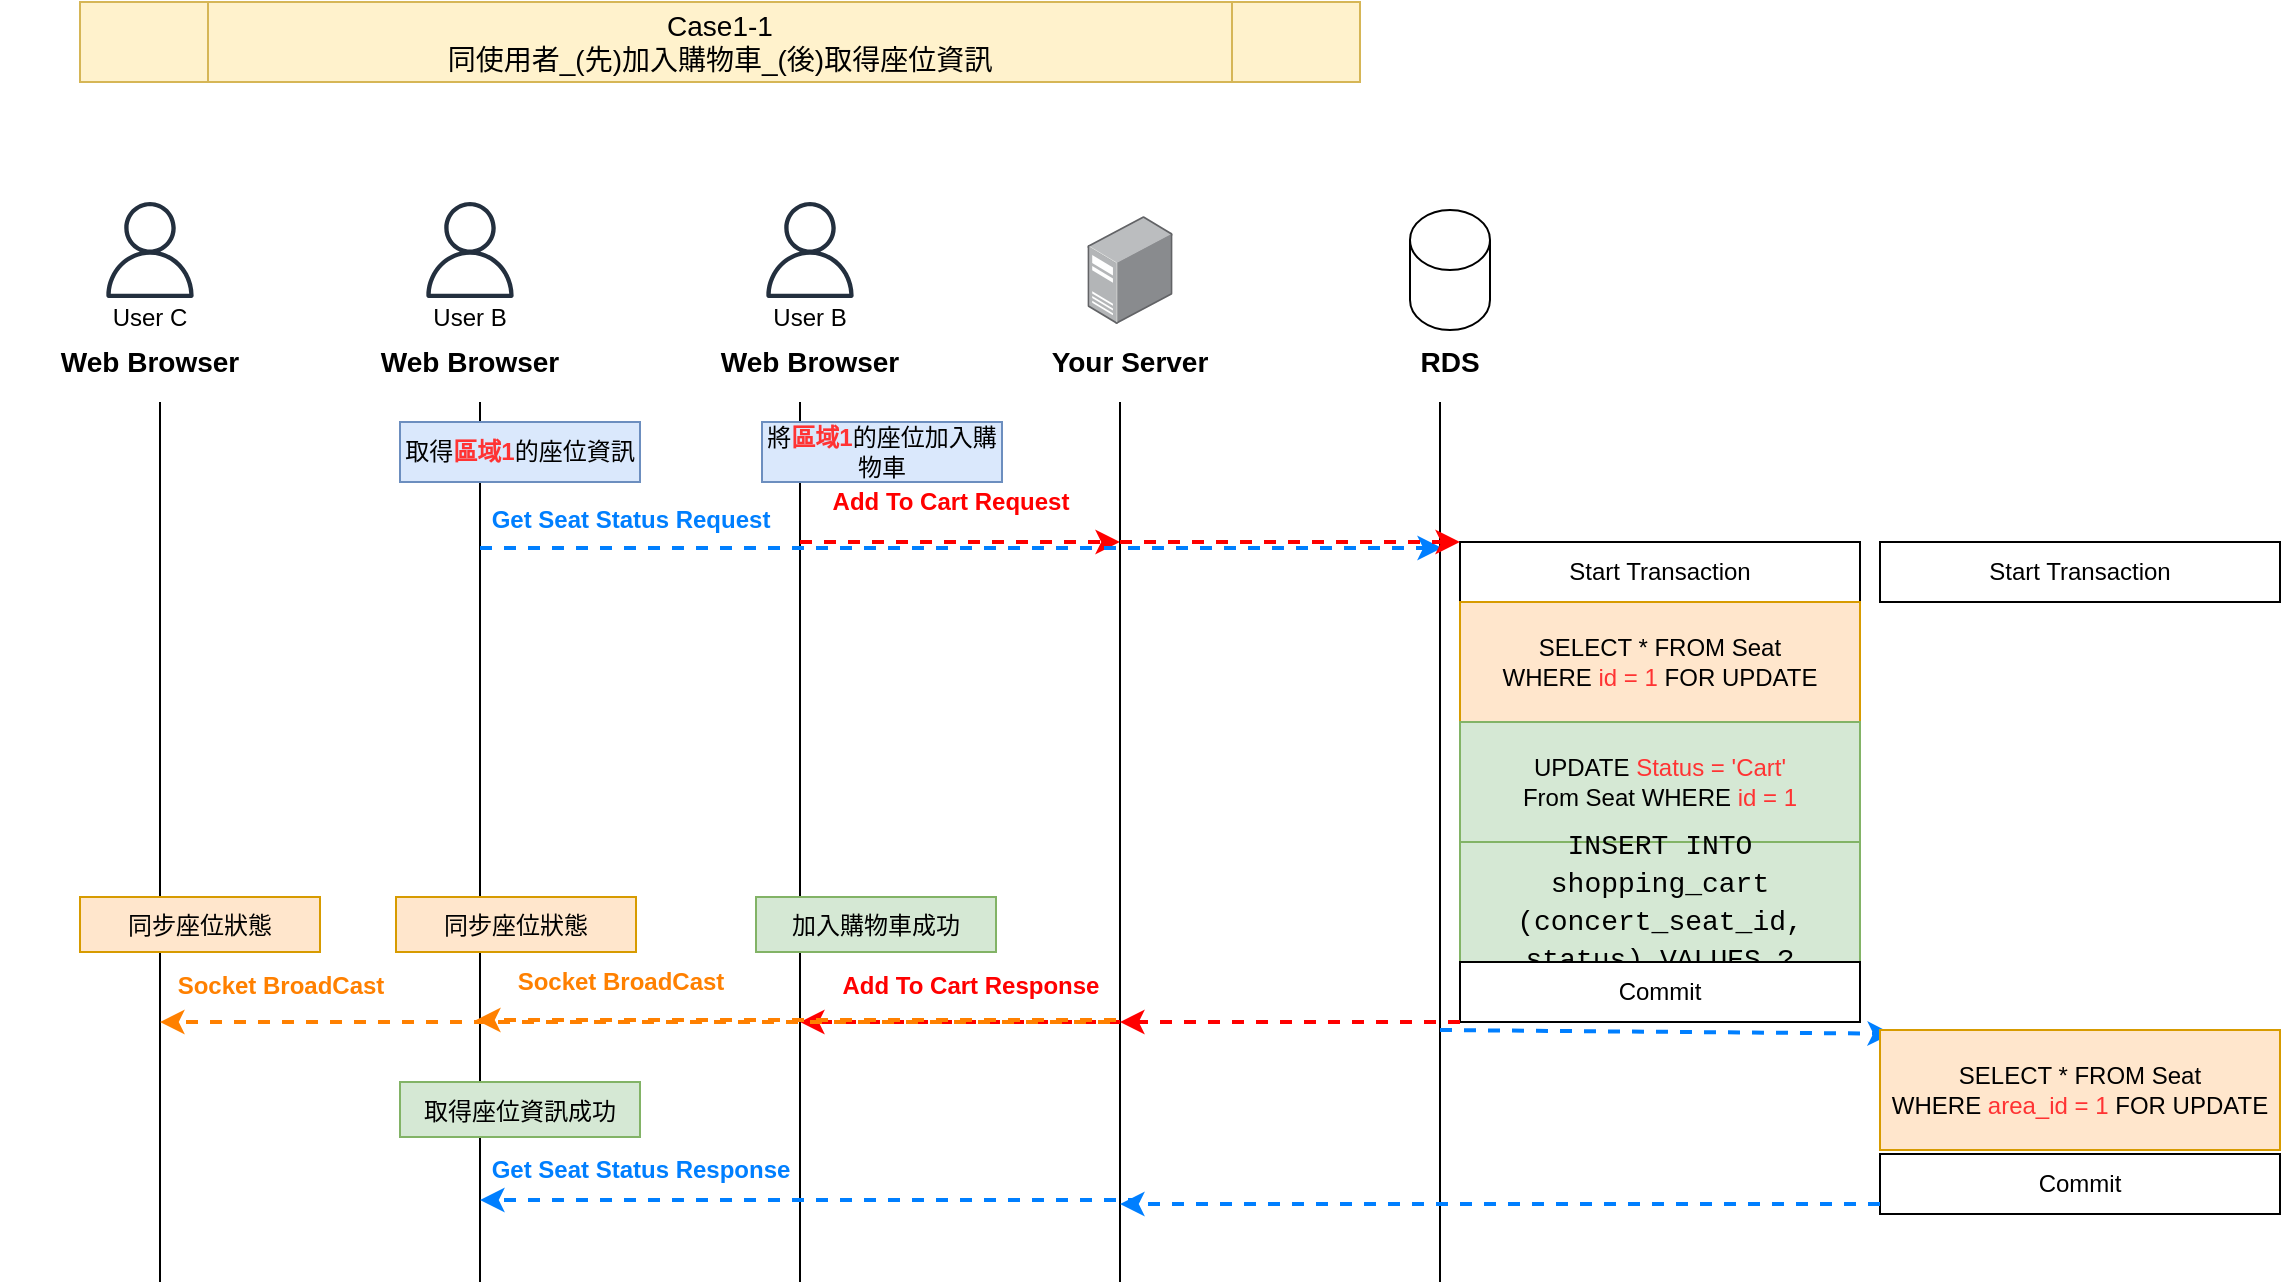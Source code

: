 <mxfile>
    <diagram id="P0qsdDdB5TmbPIe0JOp6" name="Case1-1_同使用者_加入購物車_取得座位資訊">
        <mxGraphModel dx="1414" dy="883" grid="0" gridSize="10" guides="1" tooltips="1" connect="1" arrows="1" fold="1" page="0" pageScale="1" pageWidth="827" pageHeight="1169" math="0" shadow="0">
            <root>
                <mxCell id="0"/>
                <mxCell id="1" parent="0"/>
                <mxCell id="2" value="" style="endArrow=none;html=1;endFill=0;" parent="1" edge="1">
                    <mxGeometry width="50" height="50" relative="1" as="geometry">
                        <mxPoint x="80" y="120" as="sourcePoint"/>
                        <mxPoint x="80" y="560" as="targetPoint"/>
                    </mxGeometry>
                </mxCell>
                <mxCell id="3" value="Web Browser" style="text;html=1;strokeColor=none;fillColor=none;align=center;verticalAlign=middle;whiteSpace=wrap;fontStyle=1;fontSize=14;" parent="1" vertex="1">
                    <mxGeometry x="10" y="90" width="150" height="20" as="geometry"/>
                </mxCell>
                <mxCell id="4" value="" style="endArrow=none;html=1;endFill=0;" parent="1" edge="1">
                    <mxGeometry width="50" height="50" relative="1" as="geometry">
                        <mxPoint x="400" y="120" as="sourcePoint"/>
                        <mxPoint x="400" y="560" as="targetPoint"/>
                    </mxGeometry>
                </mxCell>
                <mxCell id="5" value="Your Server" style="text;html=1;strokeColor=none;fillColor=none;align=center;verticalAlign=middle;whiteSpace=wrap;fontStyle=1;fontSize=14;" parent="1" vertex="1">
                    <mxGeometry x="170" y="90" width="150" height="20" as="geometry"/>
                </mxCell>
                <mxCell id="6" value="" style="endArrow=none;html=1;endFill=0;" parent="1" edge="1">
                    <mxGeometry width="50" height="50" relative="1" as="geometry">
                        <mxPoint x="-80" y="120" as="sourcePoint"/>
                        <mxPoint x="-80" y="560" as="targetPoint"/>
                    </mxGeometry>
                </mxCell>
                <mxCell id="7" value="Web Browser" style="text;html=1;strokeColor=none;align=center;verticalAlign=middle;whiteSpace=wrap;fontStyle=1;fontSize=14;" parent="1" vertex="1">
                    <mxGeometry x="-160" y="90" width="150" height="20" as="geometry"/>
                </mxCell>
                <mxCell id="b-p0mgqbWlGbZbo-j8b8-7" value="" style="endArrow=classic;html=1;dashed=1;strokeWidth=2;strokeColor=#FF0000;" parent="1" edge="1">
                    <mxGeometry width="50" height="50" relative="1" as="geometry">
                        <mxPoint x="80" y="190" as="sourcePoint"/>
                        <mxPoint x="240" y="190" as="targetPoint"/>
                    </mxGeometry>
                </mxCell>
                <mxCell id="b-p0mgqbWlGbZbo-j8b8-8" value="&lt;b&gt;&lt;font color=&quot;#ff0000&quot;&gt;Add To Cart Request&lt;/font&gt;&lt;/b&gt;" style="text;html=1;align=center;verticalAlign=middle;resizable=0;points=[];autosize=1;strokeColor=none;" parent="1" vertex="1">
                    <mxGeometry x="90" y="160" width="130" height="20" as="geometry"/>
                </mxCell>
                <mxCell id="hwCEEpp-URhvZiBkdTDy-7" value="" style="endArrow=classic;html=1;dashed=1;strokeWidth=2;strokeColor=#007FFF;" parent="1" edge="1">
                    <mxGeometry width="50" height="50" relative="1" as="geometry">
                        <mxPoint x="-80" y="193" as="sourcePoint"/>
                        <mxPoint x="401" y="193" as="targetPoint"/>
                    </mxGeometry>
                </mxCell>
                <mxCell id="hwCEEpp-URhvZiBkdTDy-8" value="&lt;font color=&quot;#007fff&quot;&gt;&lt;b&gt;Get Seat Status Request&lt;/b&gt;&lt;/font&gt;" style="text;html=1;align=center;verticalAlign=middle;resizable=0;points=[];autosize=1;strokeColor=none;" parent="1" vertex="1">
                    <mxGeometry x="-80" y="169" width="150" height="20" as="geometry"/>
                </mxCell>
                <mxCell id="hwCEEpp-URhvZiBkdTDy-9" value="" style="endArrow=none;html=1;endFill=0;" parent="1" edge="1">
                    <mxGeometry width="50" height="50" relative="1" as="geometry">
                        <mxPoint x="240" y="120" as="sourcePoint"/>
                        <mxPoint x="240" y="560" as="targetPoint"/>
                    </mxGeometry>
                </mxCell>
                <mxCell id="hwCEEpp-URhvZiBkdTDy-12" value="RDS" style="text;html=1;strokeColor=none;fillColor=none;align=center;verticalAlign=middle;whiteSpace=wrap;fontStyle=1;fontSize=14;" parent="1" vertex="1">
                    <mxGeometry x="330" y="90" width="150" height="20" as="geometry"/>
                </mxCell>
                <mxCell id="hwCEEpp-URhvZiBkdTDy-13" value="Start Transaction" style="whiteSpace=wrap;html=1;" parent="1" vertex="1">
                    <mxGeometry x="410" y="190" width="200" height="30" as="geometry"/>
                </mxCell>
                <mxCell id="QYhLTbM9QQmq162x7nKb-7" value="" style="endArrow=classic;html=1;dashed=1;strokeWidth=2;strokeColor=#FF0000;entryX=0;entryY=0;entryDx=0;entryDy=0;" parent="1" target="hwCEEpp-URhvZiBkdTDy-13" edge="1">
                    <mxGeometry width="50" height="50" relative="1" as="geometry">
                        <mxPoint x="240" y="190" as="sourcePoint"/>
                        <mxPoint x="400" y="190" as="targetPoint"/>
                    </mxGeometry>
                </mxCell>
                <mxCell id="QYhLTbM9QQmq162x7nKb-8" value="&lt;span&gt;SELECT * FROM Seat&lt;/span&gt;&lt;br&gt;&lt;span&gt;WHERE&amp;nbsp;&lt;/span&gt;&lt;font color=&quot;#ff3333&quot;&gt;id = 1&lt;/font&gt;&lt;span&gt;&amp;nbsp;FOR UPDATE&lt;/span&gt;" style="whiteSpace=wrap;html=1;strokeColor=#d79b00;fillColor=#ffe6cc;" parent="1" vertex="1">
                    <mxGeometry x="410" y="220" width="200" height="60" as="geometry"/>
                </mxCell>
                <mxCell id="RXjk74ep0uKWCiHBGOEY-7" value="UPDATE&amp;nbsp;&lt;font color=&quot;#ff3333&quot;&gt;Status = 'Cart'&lt;/font&gt;&lt;br&gt;From Seat WHERE&amp;nbsp;&lt;font color=&quot;#ff3333&quot;&gt;id = 1&lt;/font&gt;" style="whiteSpace=wrap;html=1;strokeColor=#82b366;fillColor=#d5e8d4;" parent="1" vertex="1">
                    <mxGeometry x="410" y="280" width="200" height="60" as="geometry"/>
                </mxCell>
                <mxCell id="aCA8cjdgtqH5p0qNk46R-8" value="&lt;div style=&quot;font-family: &amp;#34;consolas&amp;#34; , &amp;#34;courier new&amp;#34; , monospace ; font-size: 14px ; line-height: 19px&quot;&gt;INSERT INTO shopping_cart (concert_seat_id, status) VALUES ?&lt;/div&gt;" style="whiteSpace=wrap;html=1;strokeColor=#82b366;fillColor=#d5e8d4;" parent="1" vertex="1">
                    <mxGeometry x="410" y="340" width="200" height="60" as="geometry"/>
                </mxCell>
                <mxCell id="aCA8cjdgtqH5p0qNk46R-9" value="Commit" style="whiteSpace=wrap;html=1;" parent="1" vertex="1">
                    <mxGeometry x="410" y="400" width="200" height="30" as="geometry"/>
                </mxCell>
                <mxCell id="aCA8cjdgtqH5p0qNk46R-10" value="" style="endArrow=classic;html=1;dashed=1;strokeWidth=2;strokeColor=#007FFF;entryX=0.03;entryY=0.031;entryDx=0;entryDy=0;entryPerimeter=0;" parent="1" target="6x-_o9MgUKXYVTNmFNDX-7" edge="1">
                    <mxGeometry width="50" height="50" relative="1" as="geometry">
                        <mxPoint x="400" y="434" as="sourcePoint"/>
                        <mxPoint x="400" y="434" as="targetPoint"/>
                    </mxGeometry>
                </mxCell>
                <mxCell id="aCA8cjdgtqH5p0qNk46R-11" value="Start Transaction" style="whiteSpace=wrap;html=1;" parent="1" vertex="1">
                    <mxGeometry x="620" y="190" width="200" height="30" as="geometry"/>
                </mxCell>
                <mxCell id="6x-_o9MgUKXYVTNmFNDX-7" value="SELECT * FROM Seat &lt;br&gt;WHERE &lt;font color=&quot;#ff3333&quot;&gt;area_id&amp;nbsp;= 1&lt;/font&gt; FOR UPDATE" style="whiteSpace=wrap;html=1;fillColor=#ffe6cc;strokeColor=#d79b00;" parent="1" vertex="1">
                    <mxGeometry x="620" y="434" width="200" height="60" as="geometry"/>
                </mxCell>
                <mxCell id="6x-_o9MgUKXYVTNmFNDX-8" value="Commit" style="whiteSpace=wrap;html=1;" parent="1" vertex="1">
                    <mxGeometry x="620" y="496" width="200" height="30" as="geometry"/>
                </mxCell>
                <mxCell id="6x-_o9MgUKXYVTNmFNDX-9" value="" style="endArrow=classic;html=1;dashed=1;strokeWidth=2;exitX=0;exitY=1;exitDx=0;exitDy=0;strokeColor=#FF0000;" parent="1" source="aCA8cjdgtqH5p0qNk46R-9" edge="1">
                    <mxGeometry width="50" height="50" relative="1" as="geometry">
                        <mxPoint x="240" y="390" as="sourcePoint"/>
                        <mxPoint x="240" y="430" as="targetPoint"/>
                    </mxGeometry>
                </mxCell>
                <mxCell id="6x-_o9MgUKXYVTNmFNDX-10" value="" style="endArrow=classic;html=1;dashed=1;strokeWidth=2;strokeColor=#007FFF;" parent="1" edge="1">
                    <mxGeometry width="50" height="50" relative="1" as="geometry">
                        <mxPoint x="620" y="521" as="sourcePoint"/>
                        <mxPoint x="240" y="521" as="targetPoint"/>
                    </mxGeometry>
                </mxCell>
                <mxCell id="6x-_o9MgUKXYVTNmFNDX-11" value="" style="endArrow=classic;html=1;dashed=1;strokeWidth=2;exitX=0;exitY=1;exitDx=0;exitDy=0;strokeColor=#FF0000;" parent="1" edge="1">
                    <mxGeometry width="50" height="50" relative="1" as="geometry">
                        <mxPoint x="240" y="430" as="sourcePoint"/>
                        <mxPoint x="80" y="430" as="targetPoint"/>
                    </mxGeometry>
                </mxCell>
                <mxCell id="6x-_o9MgUKXYVTNmFNDX-12" value="&lt;font color=&quot;#ff0000&quot;&gt;&lt;b&gt;Add To Cart Response&lt;/b&gt;&lt;/font&gt;" style="text;html=1;align=center;verticalAlign=middle;resizable=0;points=[];autosize=1;strokeColor=none;" parent="1" vertex="1">
                    <mxGeometry x="95" y="402" width="140" height="20" as="geometry"/>
                </mxCell>
                <mxCell id="6x-_o9MgUKXYVTNmFNDX-13" value="" style="endArrow=classic;html=1;dashed=1;strokeWidth=2;strokeColor=#007FFF;" parent="1" edge="1">
                    <mxGeometry width="50" height="50" relative="1" as="geometry">
                        <mxPoint x="250" y="519" as="sourcePoint"/>
                        <mxPoint x="-80" y="519" as="targetPoint"/>
                    </mxGeometry>
                </mxCell>
                <mxCell id="6x-_o9MgUKXYVTNmFNDX-14" value="&lt;b&gt;&lt;font color=&quot;#007fff&quot;&gt;Get Seat Status Response&lt;/font&gt;&lt;/b&gt;" style="text;html=1;align=center;verticalAlign=middle;resizable=0;points=[];autosize=1;strokeColor=none;" parent="1" vertex="1">
                    <mxGeometry x="-80" y="494" width="160" height="20" as="geometry"/>
                </mxCell>
                <mxCell id="VRLIGvN6qohBVN7Md-C5-7" value="" style="group;" parent="1" vertex="1" connectable="0">
                    <mxGeometry x="61" y="20" width="48" height="68" as="geometry"/>
                </mxCell>
                <mxCell id="VRLIGvN6qohBVN7Md-C5-8" value="" style="outlineConnect=0;fontColor=#232F3E;gradientColor=none;fillColor=#232F3E;strokeColor=none;dashed=0;verticalLabelPosition=bottom;verticalAlign=top;align=center;html=1;fontSize=12;fontStyle=0;aspect=fixed;pointerEvents=1;shape=mxgraph.aws4.user;" parent="VRLIGvN6qohBVN7Md-C5-7" vertex="1">
                    <mxGeometry width="48" height="48" as="geometry"/>
                </mxCell>
                <mxCell id="VRLIGvN6qohBVN7Md-C5-9" value="User B" style="text;html=1;strokeColor=none;fillColor=none;align=center;verticalAlign=middle;whiteSpace=wrap;" parent="VRLIGvN6qohBVN7Md-C5-7" vertex="1">
                    <mxGeometry x="4" y="48" width="40" height="20" as="geometry"/>
                </mxCell>
                <mxCell id="VRLIGvN6qohBVN7Md-C5-10" value="" style="group;" parent="1" vertex="1" connectable="0">
                    <mxGeometry x="-109" y="20" width="48" height="68" as="geometry"/>
                </mxCell>
                <mxCell id="VRLIGvN6qohBVN7Md-C5-11" value="" style="outlineConnect=0;fontColor=#232F3E;gradientColor=none;fillColor=#232F3E;strokeColor=none;dashed=0;verticalLabelPosition=bottom;verticalAlign=top;align=center;html=1;fontSize=12;fontStyle=0;aspect=fixed;pointerEvents=1;shape=mxgraph.aws4.user;" parent="VRLIGvN6qohBVN7Md-C5-10" vertex="1">
                    <mxGeometry width="48" height="48" as="geometry"/>
                </mxCell>
                <mxCell id="VRLIGvN6qohBVN7Md-C5-12" value="User B" style="text;html=1;strokeColor=none;fillColor=none;align=center;verticalAlign=middle;whiteSpace=wrap;" parent="VRLIGvN6qohBVN7Md-C5-10" vertex="1">
                    <mxGeometry x="4" y="48" width="40" height="20" as="geometry"/>
                </mxCell>
                <mxCell id="VRLIGvN6qohBVN7Md-C5-13" value="" style="shape=cylinder3;whiteSpace=wrap;html=1;boundedLbl=1;backgroundOutline=1;size=15;fontSize=14;strokeColor=#000000;fillColor=none;" parent="1" vertex="1">
                    <mxGeometry x="385" y="24" width="40" height="60" as="geometry"/>
                </mxCell>
                <mxCell id="VRLIGvN6qohBVN7Md-C5-14" value="" style="points=[];aspect=fixed;html=1;align=center;shadow=0;dashed=0;image;image=img/lib/allied_telesis/computer_and_terminals/Server_Desktop.svg;fontSize=14;strokeColor=#000000;fillColor=none;" parent="1" vertex="1">
                    <mxGeometry x="223.7" y="27" width="42.6" height="54" as="geometry"/>
                </mxCell>
                <mxCell id="jlUM7sPMMLP1i8LMcz8y-7" value="取得&lt;font color=&quot;#ff3333&quot;&gt;&lt;b&gt;區域1&lt;/b&gt;&lt;/font&gt;的座位資訊" style="whiteSpace=wrap;html=1;fillColor=#dae8fc;strokeColor=#6c8ebf;" parent="1" vertex="1">
                    <mxGeometry x="-120" y="130" width="120" height="30" as="geometry"/>
                </mxCell>
                <mxCell id="1srT2_0YRU9j3neyCyVa-7" value="&lt;font style=&quot;font-size: 12px&quot;&gt;取得座位資訊成功&lt;/font&gt;" style="whiteSpace=wrap;html=1;fontSize=14;strokeColor=#82b366;fillColor=#d5e8d4;" parent="1" vertex="1">
                    <mxGeometry x="-120" y="460" width="120" height="27.5" as="geometry"/>
                </mxCell>
                <mxCell id="TFbg8f59fP6g1yiI_sfx-7" value="&lt;font&gt;將&lt;/font&gt;&lt;font color=&quot;#ff3333&quot; style=&quot;font-weight: bold&quot;&gt;區域1&lt;/font&gt;的座位加入購物車" style="whiteSpace=wrap;html=1;fillColor=#dae8fc;strokeColor=#6c8ebf;" parent="1" vertex="1">
                    <mxGeometry x="61" y="130" width="120" height="30" as="geometry"/>
                </mxCell>
                <mxCell id="LaGj-n_KKdbjpUDVTHQN-7" value="&lt;font style=&quot;font-size: 12px&quot;&gt;加入購物車成功&lt;/font&gt;" style="whiteSpace=wrap;html=1;fontSize=14;strokeColor=#82b366;fillColor=#d5e8d4;" parent="1" vertex="1">
                    <mxGeometry x="58" y="367.5" width="120" height="27.5" as="geometry"/>
                </mxCell>
                <mxCell id="4vSp8nlLaJ-nt02GBB9f-7" value="" style="endArrow=classic;html=1;dashed=1;strokeWidth=2;exitX=0;exitY=1;exitDx=0;exitDy=0;strokeColor=#FF8000;" parent="1" edge="1">
                    <mxGeometry width="50" height="50" relative="1" as="geometry">
                        <mxPoint x="238" y="429" as="sourcePoint"/>
                        <mxPoint x="-82" y="429" as="targetPoint"/>
                    </mxGeometry>
                </mxCell>
                <mxCell id="4vSp8nlLaJ-nt02GBB9f-8" value="&lt;b&gt;&lt;font color=&quot;#ff8000&quot;&gt;Socket BroadCast&lt;/font&gt;&lt;/b&gt;" style="text;html=1;align=center;verticalAlign=middle;resizable=0;points=[];autosize=1;strokeColor=none;" parent="1" vertex="1">
                    <mxGeometry x="-70" y="400" width="120" height="20" as="geometry"/>
                </mxCell>
                <mxCell id="4vSp8nlLaJ-nt02GBB9f-9" value="&lt;span style=&quot;font-size: 12px&quot;&gt;同步座位狀態&lt;/span&gt;" style="whiteSpace=wrap;html=1;fontSize=14;strokeColor=#d79b00;fillColor=#ffe6cc;" parent="1" vertex="1">
                    <mxGeometry x="-122" y="367.5" width="120" height="27.5" as="geometry"/>
                </mxCell>
                <mxCell id="4vSp8nlLaJ-nt02GBB9f-11" value="" style="endArrow=none;html=1;endFill=0;" parent="1" edge="1">
                    <mxGeometry width="50" height="50" relative="1" as="geometry">
                        <mxPoint x="-240" y="120" as="sourcePoint"/>
                        <mxPoint x="-240" y="560" as="targetPoint"/>
                    </mxGeometry>
                </mxCell>
                <mxCell id="4vSp8nlLaJ-nt02GBB9f-12" value="Web Browser" style="text;html=1;strokeColor=none;align=center;verticalAlign=middle;whiteSpace=wrap;fontStyle=1;fontSize=14;" parent="1" vertex="1">
                    <mxGeometry x="-320" y="90" width="150" height="20" as="geometry"/>
                </mxCell>
                <mxCell id="4vSp8nlLaJ-nt02GBB9f-13" value="" style="group;" parent="1" vertex="1" connectable="0">
                    <mxGeometry x="-269" y="20" width="48" height="68" as="geometry"/>
                </mxCell>
                <mxCell id="4vSp8nlLaJ-nt02GBB9f-14" value="" style="outlineConnect=0;fontColor=#232F3E;gradientColor=none;fillColor=#232F3E;strokeColor=none;dashed=0;verticalLabelPosition=bottom;verticalAlign=top;align=center;html=1;fontSize=12;fontStyle=0;aspect=fixed;pointerEvents=1;shape=mxgraph.aws4.user;" parent="4vSp8nlLaJ-nt02GBB9f-13" vertex="1">
                    <mxGeometry width="48" height="48" as="geometry"/>
                </mxCell>
                <mxCell id="4vSp8nlLaJ-nt02GBB9f-15" value="User C" style="text;html=1;strokeColor=none;fillColor=none;align=center;verticalAlign=middle;whiteSpace=wrap;" parent="4vSp8nlLaJ-nt02GBB9f-13" vertex="1">
                    <mxGeometry x="4" y="48" width="40" height="20" as="geometry"/>
                </mxCell>
                <mxCell id="4vSp8nlLaJ-nt02GBB9f-16" value="&lt;span style=&quot;font-size: 12px&quot;&gt;同步座位狀態&lt;/span&gt;" style="whiteSpace=wrap;html=1;fontSize=14;strokeColor=#d79b00;fillColor=#ffe6cc;" parent="1" vertex="1">
                    <mxGeometry x="-280" y="367.5" width="120" height="27.5" as="geometry"/>
                </mxCell>
                <mxCell id="4vSp8nlLaJ-nt02GBB9f-17" value="" style="endArrow=classic;html=1;dashed=1;strokeWidth=2;exitX=0;exitY=1;exitDx=0;exitDy=0;strokeColor=#FF8000;" parent="1" edge="1">
                    <mxGeometry width="50" height="50" relative="1" as="geometry">
                        <mxPoint x="235" y="430" as="sourcePoint"/>
                        <mxPoint x="-240" y="430" as="targetPoint"/>
                    </mxGeometry>
                </mxCell>
                <mxCell id="4vSp8nlLaJ-nt02GBB9f-18" value="&lt;b&gt;&lt;font color=&quot;#ff8000&quot;&gt;Socket BroadCast&lt;/font&gt;&lt;/b&gt;" style="text;html=1;align=center;verticalAlign=middle;resizable=0;points=[];autosize=1;strokeColor=none;" parent="1" vertex="1">
                    <mxGeometry x="-240" y="402" width="120" height="20" as="geometry"/>
                </mxCell>
                <mxCell id="uxcePzd122UkdjLiGBBZ-8" value="Case1-1 &lt;br&gt;同使用者_(先)加入購物車_(後)取得座位資訊" style="shape=process;whiteSpace=wrap;html=1;backgroundOutline=1;fontSize=14;strokeColor=#d6b656;fillColor=#fff2cc;" parent="1" vertex="1">
                    <mxGeometry x="-280" y="-80" width="640" height="40" as="geometry"/>
                </mxCell>
            </root>
        </mxGraphModel>
    </diagram>
    <diagram name="Case1-2_同使用者_加入購物車_取得座位資訊_2" id="rIxBdi1KKQcoR2sVw_rC">
        <mxGraphModel dx="1793" dy="1017" grid="0" gridSize="10" guides="1" tooltips="1" connect="1" arrows="1" fold="1" page="0" pageScale="1" pageWidth="827" pageHeight="1169" math="0" shadow="0">
            <root>
                <mxCell id="iC0n1sKnG4Tw1bsU32eZ-0"/>
                <mxCell id="iC0n1sKnG4Tw1bsU32eZ-1" parent="iC0n1sKnG4Tw1bsU32eZ-0"/>
                <mxCell id="iC0n1sKnG4Tw1bsU32eZ-2" value="" style="endArrow=none;html=1;endFill=0;" edge="1" parent="iC0n1sKnG4Tw1bsU32eZ-1">
                    <mxGeometry width="50" height="50" relative="1" as="geometry">
                        <mxPoint x="80" y="120" as="sourcePoint"/>
                        <mxPoint x="80" y="560" as="targetPoint"/>
                    </mxGeometry>
                </mxCell>
                <mxCell id="iC0n1sKnG4Tw1bsU32eZ-3" value="Web Browser" style="text;html=1;strokeColor=none;fillColor=none;align=center;verticalAlign=middle;whiteSpace=wrap;rounded=0;fontStyle=1;fontSize=14;" vertex="1" parent="iC0n1sKnG4Tw1bsU32eZ-1">
                    <mxGeometry x="10" y="90" width="150" height="20" as="geometry"/>
                </mxCell>
                <mxCell id="iC0n1sKnG4Tw1bsU32eZ-4" value="" style="endArrow=none;html=1;endFill=0;" edge="1" parent="iC0n1sKnG4Tw1bsU32eZ-1">
                    <mxGeometry width="50" height="50" relative="1" as="geometry">
                        <mxPoint x="400" y="120" as="sourcePoint"/>
                        <mxPoint x="400" y="560" as="targetPoint"/>
                    </mxGeometry>
                </mxCell>
                <mxCell id="iC0n1sKnG4Tw1bsU32eZ-5" value="Your Server" style="text;html=1;strokeColor=none;fillColor=none;align=center;verticalAlign=middle;whiteSpace=wrap;rounded=0;fontStyle=1;fontSize=14;" vertex="1" parent="iC0n1sKnG4Tw1bsU32eZ-1">
                    <mxGeometry x="170" y="90" width="150" height="20" as="geometry"/>
                </mxCell>
                <mxCell id="iC0n1sKnG4Tw1bsU32eZ-6" value="" style="endArrow=none;html=1;endFill=0;" edge="1" parent="iC0n1sKnG4Tw1bsU32eZ-1">
                    <mxGeometry width="50" height="50" relative="1" as="geometry">
                        <mxPoint x="-80" y="120" as="sourcePoint"/>
                        <mxPoint x="-80" y="560" as="targetPoint"/>
                    </mxGeometry>
                </mxCell>
                <mxCell id="iC0n1sKnG4Tw1bsU32eZ-7" value="Web Browser" style="text;html=1;strokeColor=none;align=center;verticalAlign=middle;whiteSpace=wrap;rounded=0;fontStyle=1;fontSize=14;" vertex="1" parent="iC0n1sKnG4Tw1bsU32eZ-1">
                    <mxGeometry x="-160" y="90" width="150" height="20" as="geometry"/>
                </mxCell>
                <mxCell id="iC0n1sKnG4Tw1bsU32eZ-8" value="" style="endArrow=classic;html=1;dashed=1;strokeWidth=2;strokeColor=#FF0000;" edge="1" parent="iC0n1sKnG4Tw1bsU32eZ-1">
                    <mxGeometry width="50" height="50" relative="1" as="geometry">
                        <mxPoint x="80" y="193" as="sourcePoint"/>
                        <mxPoint x="400" y="193" as="targetPoint"/>
                    </mxGeometry>
                </mxCell>
                <mxCell id="iC0n1sKnG4Tw1bsU32eZ-9" value="&lt;b&gt;&lt;font color=&quot;#ff0000&quot;&gt;Add To Cart Request&lt;/font&gt;&lt;/b&gt;" style="text;html=1;align=center;verticalAlign=middle;resizable=0;points=[];autosize=1;strokeColor=none;" vertex="1" parent="iC0n1sKnG4Tw1bsU32eZ-1">
                    <mxGeometry x="95" y="200" width="130" height="20" as="geometry"/>
                </mxCell>
                <mxCell id="iC0n1sKnG4Tw1bsU32eZ-10" value="" style="endArrow=classic;html=1;dashed=1;strokeWidth=2;strokeColor=#007FFF;" edge="1" parent="iC0n1sKnG4Tw1bsU32eZ-1">
                    <mxGeometry width="50" height="50" relative="1" as="geometry">
                        <mxPoint x="-80" y="190" as="sourcePoint"/>
                        <mxPoint x="240" y="190" as="targetPoint"/>
                    </mxGeometry>
                </mxCell>
                <mxCell id="iC0n1sKnG4Tw1bsU32eZ-11" value="&lt;font color=&quot;#007fff&quot;&gt;&lt;b&gt;Get Seat Status Request&lt;/b&gt;&lt;/font&gt;" style="text;html=1;align=center;verticalAlign=middle;resizable=0;points=[];autosize=1;strokeColor=none;" vertex="1" parent="iC0n1sKnG4Tw1bsU32eZ-1">
                    <mxGeometry x="-80" y="170" width="150" height="20" as="geometry"/>
                </mxCell>
                <mxCell id="iC0n1sKnG4Tw1bsU32eZ-12" value="" style="endArrow=none;html=1;endFill=0;" edge="1" parent="iC0n1sKnG4Tw1bsU32eZ-1">
                    <mxGeometry width="50" height="50" relative="1" as="geometry">
                        <mxPoint x="240" y="120" as="sourcePoint"/>
                        <mxPoint x="240" y="560" as="targetPoint"/>
                    </mxGeometry>
                </mxCell>
                <mxCell id="iC0n1sKnG4Tw1bsU32eZ-13" value="RDS" style="text;html=1;strokeColor=none;fillColor=none;align=center;verticalAlign=middle;whiteSpace=wrap;rounded=0;fontStyle=1;fontSize=14;" vertex="1" parent="iC0n1sKnG4Tw1bsU32eZ-1">
                    <mxGeometry x="330" y="90" width="150" height="20" as="geometry"/>
                </mxCell>
                <mxCell id="iC0n1sKnG4Tw1bsU32eZ-14" value="Start Transaction" style="rounded=1;whiteSpace=wrap;html=1;" vertex="1" parent="iC0n1sKnG4Tw1bsU32eZ-1">
                    <mxGeometry x="640" y="190" width="200" height="30" as="geometry"/>
                </mxCell>
                <mxCell id="iC0n1sKnG4Tw1bsU32eZ-15" value="" style="endArrow=classic;html=1;dashed=1;strokeWidth=2;strokeColor=#FF0000;" edge="1" parent="iC0n1sKnG4Tw1bsU32eZ-1">
                    <mxGeometry width="50" height="50" relative="1" as="geometry">
                        <mxPoint x="400" y="316" as="sourcePoint"/>
                        <mxPoint x="640" y="316" as="targetPoint"/>
                    </mxGeometry>
                </mxCell>
                <mxCell id="iC0n1sKnG4Tw1bsU32eZ-16" value="&lt;span&gt;SELECT * FROM Seat&lt;/span&gt;&lt;br&gt;&lt;span&gt;WHERE&amp;nbsp;&lt;/span&gt;&lt;font color=&quot;#ff3333&quot;&gt;id = 1&lt;/font&gt;&lt;span&gt;&amp;nbsp;FOR UPDATE&lt;/span&gt;" style="rounded=1;whiteSpace=wrap;html=1;strokeColor=#d79b00;fillColor=#ffe6cc;" vertex="1" parent="iC0n1sKnG4Tw1bsU32eZ-1">
                    <mxGeometry x="640" y="313" width="200" height="60" as="geometry"/>
                </mxCell>
                <mxCell id="iC0n1sKnG4Tw1bsU32eZ-17" value="UPDATE&amp;nbsp;&lt;font color=&quot;#ff3333&quot;&gt;Status = 'Cart'&lt;/font&gt;&lt;br&gt;From Seat WHERE&amp;nbsp;&lt;font color=&quot;#ff3333&quot;&gt;id = 1&lt;/font&gt;" style="rounded=1;whiteSpace=wrap;html=1;strokeColor=#82b366;fillColor=#d5e8d4;" vertex="1" parent="iC0n1sKnG4Tw1bsU32eZ-1">
                    <mxGeometry x="640" y="373" width="200" height="60" as="geometry"/>
                </mxCell>
                <mxCell id="iC0n1sKnG4Tw1bsU32eZ-18" value="&lt;div style=&quot;font-family: &amp;#34;consolas&amp;#34; , &amp;#34;courier new&amp;#34; , monospace ; font-size: 14px ; line-height: 19px&quot;&gt;INSERT INTO shopping_cart (concert_seat_id, status) VALUES ?&lt;/div&gt;" style="rounded=1;whiteSpace=wrap;html=1;strokeColor=#82b366;fillColor=#d5e8d4;" vertex="1" parent="iC0n1sKnG4Tw1bsU32eZ-1">
                    <mxGeometry x="640" y="433" width="200" height="60" as="geometry"/>
                </mxCell>
                <mxCell id="iC0n1sKnG4Tw1bsU32eZ-19" value="Commit" style="rounded=1;whiteSpace=wrap;html=1;" vertex="1" parent="iC0n1sKnG4Tw1bsU32eZ-1">
                    <mxGeometry x="640" y="493" width="200" height="30" as="geometry"/>
                </mxCell>
                <mxCell id="iC0n1sKnG4Tw1bsU32eZ-20" value="" style="endArrow=classic;html=1;dashed=1;strokeWidth=2;strokeColor=#007FFF;" edge="1" parent="iC0n1sKnG4Tw1bsU32eZ-1">
                    <mxGeometry width="50" height="50" relative="1" as="geometry">
                        <mxPoint x="240" y="190" as="sourcePoint"/>
                        <mxPoint x="412" y="190" as="targetPoint"/>
                    </mxGeometry>
                </mxCell>
                <mxCell id="iC0n1sKnG4Tw1bsU32eZ-21" value="Start Transaction" style="rounded=1;whiteSpace=wrap;html=1;" vertex="1" parent="iC0n1sKnG4Tw1bsU32eZ-1">
                    <mxGeometry x="410" y="190" width="200" height="30" as="geometry"/>
                </mxCell>
                <mxCell id="iC0n1sKnG4Tw1bsU32eZ-22" value="SELECT * FROM Seat &lt;br&gt;WHERE &lt;font color=&quot;#ff3333&quot;&gt;area_id&amp;nbsp;= 1&lt;/font&gt; FOR UPDATE" style="rounded=1;whiteSpace=wrap;html=1;fillColor=#ffe6cc;strokeColor=#d79b00;" vertex="1" parent="iC0n1sKnG4Tw1bsU32eZ-1">
                    <mxGeometry x="410" y="220" width="200" height="60" as="geometry"/>
                </mxCell>
                <mxCell id="iC0n1sKnG4Tw1bsU32eZ-23" value="Commit" style="rounded=1;whiteSpace=wrap;html=1;" vertex="1" parent="iC0n1sKnG4Tw1bsU32eZ-1">
                    <mxGeometry x="410" y="280" width="200" height="30" as="geometry"/>
                </mxCell>
                <mxCell id="iC0n1sKnG4Tw1bsU32eZ-24" value="" style="endArrow=classic;html=1;dashed=1;strokeWidth=2;strokeColor=#FF0000;" edge="1" parent="iC0n1sKnG4Tw1bsU32eZ-1">
                    <mxGeometry width="50" height="50" relative="1" as="geometry">
                        <mxPoint x="640" y="520.5" as="sourcePoint"/>
                        <mxPoint x="240" y="520.5" as="targetPoint"/>
                    </mxGeometry>
                </mxCell>
                <mxCell id="iC0n1sKnG4Tw1bsU32eZ-25" value="" style="endArrow=classic;html=1;dashed=1;strokeWidth=2;exitX=0;exitY=1;exitDx=0;exitDy=0;strokeColor=#007FFF;" edge="1" parent="iC0n1sKnG4Tw1bsU32eZ-1" source="iC0n1sKnG4Tw1bsU32eZ-23">
                    <mxGeometry width="50" height="50" relative="1" as="geometry">
                        <mxPoint x="400" y="310" as="sourcePoint"/>
                        <mxPoint x="240" y="310" as="targetPoint"/>
                    </mxGeometry>
                </mxCell>
                <mxCell id="iC0n1sKnG4Tw1bsU32eZ-26" value="" style="endArrow=classic;html=1;dashed=1;strokeWidth=2;exitX=0;exitY=1;exitDx=0;exitDy=0;strokeColor=#FF0000;" edge="1" parent="iC0n1sKnG4Tw1bsU32eZ-1">
                    <mxGeometry width="50" height="50" relative="1" as="geometry">
                        <mxPoint x="240" y="520.5" as="sourcePoint"/>
                        <mxPoint x="80" y="520.5" as="targetPoint"/>
                    </mxGeometry>
                </mxCell>
                <mxCell id="iC0n1sKnG4Tw1bsU32eZ-27" value="&lt;font color=&quot;#ff0000&quot;&gt;&lt;b&gt;Add To Cart Response&lt;/b&gt;&lt;/font&gt;" style="text;html=1;align=center;verticalAlign=middle;resizable=0;points=[];autosize=1;strokeColor=none;" vertex="1" parent="iC0n1sKnG4Tw1bsU32eZ-1">
                    <mxGeometry x="95" y="490.5" width="140" height="20" as="geometry"/>
                </mxCell>
                <mxCell id="iC0n1sKnG4Tw1bsU32eZ-28" value="" style="endArrow=classic;html=1;dashed=1;strokeWidth=2;strokeColor=#007FFF;" edge="1" parent="iC0n1sKnG4Tw1bsU32eZ-1">
                    <mxGeometry width="50" height="50" relative="1" as="geometry">
                        <mxPoint x="255" y="309" as="sourcePoint"/>
                        <mxPoint x="-75" y="309" as="targetPoint"/>
                    </mxGeometry>
                </mxCell>
                <mxCell id="iC0n1sKnG4Tw1bsU32eZ-29" value="&lt;b&gt;&lt;font color=&quot;#007fff&quot;&gt;Get Seat Status Response&lt;/font&gt;&lt;/b&gt;" style="text;html=1;align=center;verticalAlign=middle;resizable=0;points=[];autosize=1;strokeColor=none;" vertex="1" parent="iC0n1sKnG4Tw1bsU32eZ-1">
                    <mxGeometry x="-80" y="284" width="160" height="20" as="geometry"/>
                </mxCell>
                <mxCell id="iC0n1sKnG4Tw1bsU32eZ-30" value="" style="group" vertex="1" connectable="0" parent="iC0n1sKnG4Tw1bsU32eZ-1">
                    <mxGeometry x="61" y="20" width="48" height="68" as="geometry"/>
                </mxCell>
                <mxCell id="iC0n1sKnG4Tw1bsU32eZ-31" value="" style="outlineConnect=0;fontColor=#232F3E;gradientColor=none;fillColor=#232F3E;strokeColor=none;dashed=0;verticalLabelPosition=bottom;verticalAlign=top;align=center;html=1;fontSize=12;fontStyle=0;aspect=fixed;pointerEvents=1;shape=mxgraph.aws4.user;" vertex="1" parent="iC0n1sKnG4Tw1bsU32eZ-30">
                    <mxGeometry width="48" height="48" as="geometry"/>
                </mxCell>
                <mxCell id="iC0n1sKnG4Tw1bsU32eZ-32" value="User B" style="text;html=1;strokeColor=none;fillColor=none;align=center;verticalAlign=middle;whiteSpace=wrap;rounded=0;" vertex="1" parent="iC0n1sKnG4Tw1bsU32eZ-30">
                    <mxGeometry x="4" y="48" width="40" height="20" as="geometry"/>
                </mxCell>
                <mxCell id="iC0n1sKnG4Tw1bsU32eZ-33" value="" style="group" vertex="1" connectable="0" parent="iC0n1sKnG4Tw1bsU32eZ-1">
                    <mxGeometry x="-109" y="20" width="48" height="68" as="geometry"/>
                </mxCell>
                <mxCell id="iC0n1sKnG4Tw1bsU32eZ-34" value="" style="outlineConnect=0;fontColor=#232F3E;gradientColor=none;fillColor=#232F3E;strokeColor=none;dashed=0;verticalLabelPosition=bottom;verticalAlign=top;align=center;html=1;fontSize=12;fontStyle=0;aspect=fixed;pointerEvents=1;shape=mxgraph.aws4.user;" vertex="1" parent="iC0n1sKnG4Tw1bsU32eZ-33">
                    <mxGeometry width="48" height="48" as="geometry"/>
                </mxCell>
                <mxCell id="iC0n1sKnG4Tw1bsU32eZ-35" value="User B" style="text;html=1;strokeColor=none;fillColor=none;align=center;verticalAlign=middle;whiteSpace=wrap;rounded=0;" vertex="1" parent="iC0n1sKnG4Tw1bsU32eZ-33">
                    <mxGeometry x="4" y="48" width="40" height="20" as="geometry"/>
                </mxCell>
                <mxCell id="iC0n1sKnG4Tw1bsU32eZ-36" value="" style="shape=cylinder3;whiteSpace=wrap;html=1;boundedLbl=1;backgroundOutline=1;size=15;rounded=1;fontSize=14;strokeColor=#000000;fillColor=none;" vertex="1" parent="iC0n1sKnG4Tw1bsU32eZ-1">
                    <mxGeometry x="385" y="24" width="40" height="60" as="geometry"/>
                </mxCell>
                <mxCell id="iC0n1sKnG4Tw1bsU32eZ-37" value="" style="points=[];aspect=fixed;html=1;align=center;shadow=0;dashed=0;image;image=img/lib/allied_telesis/computer_and_terminals/Server_Desktop.svg;rounded=1;fontSize=14;strokeColor=#000000;fillColor=none;" vertex="1" parent="iC0n1sKnG4Tw1bsU32eZ-1">
                    <mxGeometry x="223.7" y="27" width="42.6" height="54" as="geometry"/>
                </mxCell>
                <mxCell id="iC0n1sKnG4Tw1bsU32eZ-38" value="" style="endArrow=classic;html=1;dashed=1;strokeWidth=2;exitX=0;exitY=1;exitDx=0;exitDy=0;strokeColor=#FF8000;" edge="1" parent="iC0n1sKnG4Tw1bsU32eZ-1">
                    <mxGeometry width="50" height="50" relative="1" as="geometry">
                        <mxPoint x="240" y="524.5" as="sourcePoint"/>
                        <mxPoint x="-80" y="524.5" as="targetPoint"/>
                    </mxGeometry>
                </mxCell>
                <mxCell id="iC0n1sKnG4Tw1bsU32eZ-39" value="&lt;b&gt;&lt;font color=&quot;#ff8000&quot;&gt;Socket BroadCast&lt;/font&gt;&lt;/b&gt;" style="text;html=1;align=center;verticalAlign=middle;resizable=0;points=[];autosize=1;strokeColor=none;" vertex="1" parent="iC0n1sKnG4Tw1bsU32eZ-1">
                    <mxGeometry x="-60" y="495.5" width="120" height="20" as="geometry"/>
                </mxCell>
                <mxCell id="hIj3oZw2cYor27ytpJZb-0" value="&lt;font&gt;將&lt;/font&gt;&lt;font color=&quot;#ff3333&quot; style=&quot;font-weight: bold&quot;&gt;區域1&lt;/font&gt;的座位加入購物車" style="rounded=1;whiteSpace=wrap;html=1;fillColor=#dae8fc;strokeColor=#6c8ebf;" vertex="1" parent="iC0n1sKnG4Tw1bsU32eZ-1">
                    <mxGeometry x="50" y="222.5" width="120" height="30" as="geometry"/>
                </mxCell>
                <mxCell id="2uI1GPsAUBjlV8_Tnbbz-0" value="取得&lt;font color=&quot;#ff3333&quot;&gt;&lt;b&gt;區域1&lt;/b&gt;&lt;/font&gt;的座位資訊" style="rounded=1;whiteSpace=wrap;html=1;fillColor=#dae8fc;strokeColor=#6c8ebf;" vertex="1" parent="iC0n1sKnG4Tw1bsU32eZ-1">
                    <mxGeometry x="-120" y="130" width="120" height="35" as="geometry"/>
                </mxCell>
                <mxCell id="haQBF_5lPpAPpf8V40z4-0" value="&lt;font style=&quot;font-size: 12px&quot;&gt;取得座位資訊成功&lt;/font&gt;" style="rounded=1;whiteSpace=wrap;html=1;fontSize=14;strokeColor=#82b366;fillColor=#d5e8d4;" vertex="1" parent="iC0n1sKnG4Tw1bsU32eZ-1">
                    <mxGeometry x="-120" y="252.5" width="120" height="27.5" as="geometry"/>
                </mxCell>
                <mxCell id="haQBF_5lPpAPpf8V40z4-1" value="&lt;font style=&quot;font-size: 12px&quot;&gt;加入購物車成功&lt;/font&gt;" style="rounded=1;whiteSpace=wrap;html=1;fontSize=14;strokeColor=#82b366;fillColor=#d5e8d4;" vertex="1" parent="iC0n1sKnG4Tw1bsU32eZ-1">
                    <mxGeometry x="40" y="463" width="120" height="27.5" as="geometry"/>
                </mxCell>
                <mxCell id="haQBF_5lPpAPpf8V40z4-2" value="&lt;span style=&quot;font-size: 12px&quot;&gt;同步座位狀態&lt;/span&gt;" style="rounded=1;whiteSpace=wrap;html=1;fontSize=14;strokeColor=#d79b00;fillColor=#ffe6cc;" vertex="1" parent="iC0n1sKnG4Tw1bsU32eZ-1">
                    <mxGeometry x="-120" y="463" width="120" height="27.5" as="geometry"/>
                </mxCell>
                <mxCell id="Y714ySv_lXqQoNiK3Pi7-0" value="" style="endArrow=none;html=1;endFill=0;" edge="1" parent="iC0n1sKnG4Tw1bsU32eZ-1">
                    <mxGeometry width="50" height="50" relative="1" as="geometry">
                        <mxPoint x="-240" y="120" as="sourcePoint"/>
                        <mxPoint x="-240" y="560" as="targetPoint"/>
                    </mxGeometry>
                </mxCell>
                <mxCell id="Y714ySv_lXqQoNiK3Pi7-1" value="Web Browser" style="text;html=1;strokeColor=none;align=center;verticalAlign=middle;whiteSpace=wrap;rounded=0;fontStyle=1;fontSize=14;" vertex="1" parent="iC0n1sKnG4Tw1bsU32eZ-1">
                    <mxGeometry x="-320" y="90" width="150" height="20" as="geometry"/>
                </mxCell>
                <mxCell id="Y714ySv_lXqQoNiK3Pi7-2" value="" style="group" vertex="1" connectable="0" parent="iC0n1sKnG4Tw1bsU32eZ-1">
                    <mxGeometry x="-269" y="20" width="48" height="68" as="geometry"/>
                </mxCell>
                <mxCell id="Y714ySv_lXqQoNiK3Pi7-3" value="" style="outlineConnect=0;fontColor=#232F3E;gradientColor=none;fillColor=#232F3E;strokeColor=none;dashed=0;verticalLabelPosition=bottom;verticalAlign=top;align=center;html=1;fontSize=12;fontStyle=0;aspect=fixed;pointerEvents=1;shape=mxgraph.aws4.user;" vertex="1" parent="Y714ySv_lXqQoNiK3Pi7-2">
                    <mxGeometry width="48" height="48" as="geometry"/>
                </mxCell>
                <mxCell id="Y714ySv_lXqQoNiK3Pi7-4" value="User C" style="text;html=1;strokeColor=none;fillColor=none;align=center;verticalAlign=middle;whiteSpace=wrap;rounded=0;" vertex="1" parent="Y714ySv_lXqQoNiK3Pi7-2">
                    <mxGeometry x="4" y="48" width="40" height="20" as="geometry"/>
                </mxCell>
                <mxCell id="Y714ySv_lXqQoNiK3Pi7-5" value="&lt;span style=&quot;font-size: 12px&quot;&gt;同步座位狀態&lt;/span&gt;" style="rounded=1;whiteSpace=wrap;html=1;fontSize=14;strokeColor=#d79b00;fillColor=#ffe6cc;" vertex="1" parent="iC0n1sKnG4Tw1bsU32eZ-1">
                    <mxGeometry x="-280" y="459.5" width="120" height="27.5" as="geometry"/>
                </mxCell>
                <mxCell id="Y714ySv_lXqQoNiK3Pi7-6" value="" style="endArrow=classic;html=1;dashed=1;strokeWidth=2;exitX=0;exitY=1;exitDx=0;exitDy=0;strokeColor=#FF8000;" edge="1" parent="iC0n1sKnG4Tw1bsU32eZ-1">
                    <mxGeometry width="50" height="50" relative="1" as="geometry">
                        <mxPoint x="235" y="524" as="sourcePoint"/>
                        <mxPoint x="-240" y="524" as="targetPoint"/>
                    </mxGeometry>
                </mxCell>
                <mxCell id="Y714ySv_lXqQoNiK3Pi7-7" value="&lt;b&gt;&lt;font color=&quot;#ff8000&quot;&gt;Socket BroadCast&lt;/font&gt;&lt;/b&gt;" style="text;html=1;align=center;verticalAlign=middle;resizable=0;points=[];autosize=1;strokeColor=none;" vertex="1" parent="iC0n1sKnG4Tw1bsU32eZ-1">
                    <mxGeometry x="-240" y="494" width="120" height="20" as="geometry"/>
                </mxCell>
                <mxCell id="vSbL3mjwMe5lKBf4DuK2-0" value="Case1-2 &lt;br&gt;同使用者_(後)加入購物車_(先)取得座位資訊" style="shape=process;whiteSpace=wrap;html=1;backgroundOutline=1;rounded=1;fontSize=14;strokeColor=#d6b656;fillColor=#fff2cc;" vertex="1" parent="iC0n1sKnG4Tw1bsU32eZ-1">
                    <mxGeometry x="-280" y="-47" width="640" height="40" as="geometry"/>
                </mxCell>
            </root>
        </mxGraphModel>
    </diagram>
    <diagram name="Case2-1_不同使用者_選取同一座位" id="qqXjkju_NXOCSUfV3oJB">
        <mxGraphModel dx="2257" dy="1223" grid="0" gridSize="10" guides="1" tooltips="1" connect="1" arrows="1" fold="1" page="0" pageScale="1" pageWidth="827" pageHeight="1169" math="0" shadow="0">
            <root>
                <mxCell id="EjYz3whBp7eBvbZKQYvf-0"/>
                <mxCell id="EjYz3whBp7eBvbZKQYvf-1" parent="EjYz3whBp7eBvbZKQYvf-0"/>
                <mxCell id="EjYz3whBp7eBvbZKQYvf-2" value="" style="endArrow=none;html=1;endFill=0;" edge="1" parent="EjYz3whBp7eBvbZKQYvf-1">
                    <mxGeometry width="50" height="50" relative="1" as="geometry">
                        <mxPoint x="80" y="120" as="sourcePoint"/>
                        <mxPoint x="80" y="760" as="targetPoint"/>
                    </mxGeometry>
                </mxCell>
                <mxCell id="EjYz3whBp7eBvbZKQYvf-3" value="Web Browser" style="text;html=1;strokeColor=none;fillColor=none;align=center;verticalAlign=middle;whiteSpace=wrap;rounded=0;fontStyle=1;fontSize=14;" vertex="1" parent="EjYz3whBp7eBvbZKQYvf-1">
                    <mxGeometry x="10" y="90" width="150" height="20" as="geometry"/>
                </mxCell>
                <mxCell id="EjYz3whBp7eBvbZKQYvf-4" value="" style="endArrow=none;html=1;endFill=0;" edge="1" parent="EjYz3whBp7eBvbZKQYvf-1">
                    <mxGeometry width="50" height="50" relative="1" as="geometry">
                        <mxPoint x="400" y="120" as="sourcePoint"/>
                        <mxPoint x="400" y="760" as="targetPoint"/>
                    </mxGeometry>
                </mxCell>
                <mxCell id="EjYz3whBp7eBvbZKQYvf-5" value="Your Server" style="text;html=1;strokeColor=none;fillColor=none;align=center;verticalAlign=middle;whiteSpace=wrap;rounded=0;fontStyle=1;fontSize=14;" vertex="1" parent="EjYz3whBp7eBvbZKQYvf-1">
                    <mxGeometry x="170" y="90" width="150" height="20" as="geometry"/>
                </mxCell>
                <mxCell id="EjYz3whBp7eBvbZKQYvf-6" value="" style="endArrow=none;html=1;endFill=0;" edge="1" parent="EjYz3whBp7eBvbZKQYvf-1">
                    <mxGeometry width="50" height="50" relative="1" as="geometry">
                        <mxPoint x="-80" y="120" as="sourcePoint"/>
                        <mxPoint x="-80" y="760" as="targetPoint"/>
                    </mxGeometry>
                </mxCell>
                <mxCell id="EjYz3whBp7eBvbZKQYvf-7" value="Web Browser" style="text;html=1;strokeColor=none;align=center;verticalAlign=middle;whiteSpace=wrap;rounded=0;fontStyle=1;fontSize=14;" vertex="1" parent="EjYz3whBp7eBvbZKQYvf-1">
                    <mxGeometry x="-160" y="90" width="150" height="20" as="geometry"/>
                </mxCell>
                <mxCell id="EjYz3whBp7eBvbZKQYvf-8" value="" style="endArrow=classic;html=1;dashed=1;strokeWidth=2;strokeColor=#FF0000;" edge="1" parent="EjYz3whBp7eBvbZKQYvf-1">
                    <mxGeometry width="50" height="50" relative="1" as="geometry">
                        <mxPoint x="80" y="190" as="sourcePoint"/>
                        <mxPoint x="240" y="190" as="targetPoint"/>
                    </mxGeometry>
                </mxCell>
                <mxCell id="EjYz3whBp7eBvbZKQYvf-9" value="&lt;b&gt;&lt;font color=&quot;#ff0000&quot;&gt;Choose Seat Request&lt;/font&gt;&lt;/b&gt;" style="text;html=1;align=center;verticalAlign=middle;resizable=0;points=[];autosize=1;strokeColor=none;" vertex="1" parent="EjYz3whBp7eBvbZKQYvf-1">
                    <mxGeometry x="90" y="166.89" width="140" height="20" as="geometry"/>
                </mxCell>
                <mxCell id="EjYz3whBp7eBvbZKQYvf-10" value="" style="endArrow=classic;html=1;dashed=1;strokeWidth=2;strokeColor=#007FFF;" edge="1" parent="EjYz3whBp7eBvbZKQYvf-1">
                    <mxGeometry width="50" height="50" relative="1" as="geometry">
                        <mxPoint x="-80" y="191.89" as="sourcePoint"/>
                        <mxPoint x="400" y="192" as="targetPoint"/>
                    </mxGeometry>
                </mxCell>
                <mxCell id="EjYz3whBp7eBvbZKQYvf-11" value="&lt;font color=&quot;#007fff&quot;&gt;&lt;b&gt;Choose Seat Request&lt;/b&gt;&lt;/font&gt;" style="text;html=1;align=center;verticalAlign=middle;resizable=0;points=[];autosize=1;strokeColor=none;" vertex="1" parent="EjYz3whBp7eBvbZKQYvf-1">
                    <mxGeometry x="-75" y="168.89" width="140" height="20" as="geometry"/>
                </mxCell>
                <mxCell id="EjYz3whBp7eBvbZKQYvf-12" value="" style="endArrow=none;html=1;endFill=0;" edge="1" parent="EjYz3whBp7eBvbZKQYvf-1">
                    <mxGeometry width="50" height="50" relative="1" as="geometry">
                        <mxPoint x="240" y="120" as="sourcePoint"/>
                        <mxPoint x="240" y="760" as="targetPoint"/>
                    </mxGeometry>
                </mxCell>
                <mxCell id="EjYz3whBp7eBvbZKQYvf-13" value="RDS" style="text;html=1;strokeColor=none;fillColor=none;align=center;verticalAlign=middle;whiteSpace=wrap;rounded=0;fontStyle=1;fontSize=14;" vertex="1" parent="EjYz3whBp7eBvbZKQYvf-1">
                    <mxGeometry x="330" y="90" width="150" height="20" as="geometry"/>
                </mxCell>
                <mxCell id="EjYz3whBp7eBvbZKQYvf-14" value="Start Transaction" style="rounded=1;whiteSpace=wrap;html=1;" vertex="1" parent="EjYz3whBp7eBvbZKQYvf-1">
                    <mxGeometry x="410" y="190" width="200" height="30" as="geometry"/>
                </mxCell>
                <mxCell id="EjYz3whBp7eBvbZKQYvf-15" value="" style="endArrow=classic;html=1;dashed=1;strokeWidth=2;strokeColor=#FF0000;" edge="1" parent="EjYz3whBp7eBvbZKQYvf-1">
                    <mxGeometry width="50" height="50" relative="1" as="geometry">
                        <mxPoint x="240" y="190" as="sourcePoint"/>
                        <mxPoint x="412" y="190" as="targetPoint"/>
                    </mxGeometry>
                </mxCell>
                <mxCell id="28Nl5TdneA1xWdBj19hO-2" style="edgeStyle=none;html=1;exitX=0.5;exitY=1;exitDx=0;exitDy=0;fontSize=14;endArrow=none;endFill=0;strokeWidth=2;" edge="1" parent="EjYz3whBp7eBvbZKQYvf-1" source="EjYz3whBp7eBvbZKQYvf-16" target="28Nl5TdneA1xWdBj19hO-0">
                    <mxGeometry relative="1" as="geometry"/>
                </mxCell>
                <mxCell id="EjYz3whBp7eBvbZKQYvf-16" value="SELECT * FROM Seat&lt;br&gt;WHERE&amp;nbsp;&lt;font color=&quot;#ff3333&quot;&gt;id = 1&lt;/font&gt;&amp;nbsp;FOR UPDATE" style="rounded=1;whiteSpace=wrap;html=1;strokeColor=#d79b00;fillColor=#ffe6cc;" vertex="1" parent="EjYz3whBp7eBvbZKQYvf-1">
                    <mxGeometry x="410" y="220" width="200" height="60" as="geometry"/>
                </mxCell>
                <mxCell id="EjYz3whBp7eBvbZKQYvf-17" value="UPDATE&amp;nbsp;&lt;font color=&quot;#ff3333&quot;&gt;Status = 'Seleted'&lt;/font&gt;&lt;br&gt;From Seat WHERE&amp;nbsp;&lt;font color=&quot;#ff3333&quot;&gt;id = 1&lt;/font&gt;" style="rounded=1;whiteSpace=wrap;html=1;strokeColor=#d79b00;fillColor=#ffe6cc;" vertex="1" parent="EjYz3whBp7eBvbZKQYvf-1">
                    <mxGeometry x="410" y="390" width="200" height="60" as="geometry"/>
                </mxCell>
                <mxCell id="EjYz3whBp7eBvbZKQYvf-19" value="Commit" style="rounded=1;whiteSpace=wrap;html=1;fillColor=#d5e8d4;strokeColor=#82b366;" vertex="1" parent="EjYz3whBp7eBvbZKQYvf-1">
                    <mxGeometry x="410" y="450" width="200" height="30" as="geometry"/>
                </mxCell>
                <mxCell id="EjYz3whBp7eBvbZKQYvf-20" value="" style="endArrow=classic;html=1;dashed=1;strokeWidth=2;strokeColor=#007FFF;entryX=0;entryY=0;entryDx=0;entryDy=0;" edge="1" parent="EjYz3whBp7eBvbZKQYvf-1" target="EjYz3whBp7eBvbZKQYvf-22">
                    <mxGeometry width="50" height="50" relative="1" as="geometry">
                        <mxPoint x="400" y="490" as="sourcePoint"/>
                        <mxPoint x="560" y="490" as="targetPoint"/>
                    </mxGeometry>
                </mxCell>
                <mxCell id="EjYz3whBp7eBvbZKQYvf-21" value="Start Transaction" style="rounded=1;whiteSpace=wrap;html=1;" vertex="1" parent="EjYz3whBp7eBvbZKQYvf-1">
                    <mxGeometry x="640" y="190" width="200" height="30" as="geometry"/>
                </mxCell>
                <mxCell id="uuxmN2S4rbfM4tV6G_vH-1" style="edgeStyle=none;html=1;exitX=0.5;exitY=1;exitDx=0;exitDy=0;entryX=0.5;entryY=0;entryDx=0;entryDy=0;fontSize=14;endArrow=none;endFill=0;strokeColor=#000000;strokeWidth=2;" edge="1" parent="EjYz3whBp7eBvbZKQYvf-1" source="EjYz3whBp7eBvbZKQYvf-22" target="uuxmN2S4rbfM4tV6G_vH-0">
                    <mxGeometry relative="1" as="geometry"/>
                </mxCell>
                <mxCell id="EjYz3whBp7eBvbZKQYvf-22" value="SELECT * FROM Seat&lt;br&gt;WHERE&amp;nbsp;&lt;font color=&quot;#ff3333&quot;&gt;id = 1&lt;/font&gt;&amp;nbsp;FOR UPDATE" style="rounded=1;whiteSpace=wrap;html=1;fillColor=#ffe6cc;strokeColor=#d79b00;" vertex="1" parent="EjYz3whBp7eBvbZKQYvf-1">
                    <mxGeometry x="640" y="490" width="200" height="60" as="geometry"/>
                </mxCell>
                <mxCell id="EjYz3whBp7eBvbZKQYvf-24" value="" style="endArrow=classic;html=1;dashed=1;strokeWidth=2;exitX=0;exitY=1;exitDx=0;exitDy=0;strokeColor=#FF0000;" edge="1" parent="EjYz3whBp7eBvbZKQYvf-1" source="EjYz3whBp7eBvbZKQYvf-19">
                    <mxGeometry width="50" height="50" relative="1" as="geometry">
                        <mxPoint x="240" y="440" as="sourcePoint"/>
                        <mxPoint x="240" y="480" as="targetPoint"/>
                    </mxGeometry>
                </mxCell>
                <mxCell id="EjYz3whBp7eBvbZKQYvf-25" value="" style="endArrow=classic;html=1;dashed=1;strokeWidth=2;exitX=0;exitY=1;exitDx=0;exitDy=0;strokeColor=#007FFF;" edge="1" parent="EjYz3whBp7eBvbZKQYvf-1" source="Qzh4QaPq6smdqbbrcS8N-0">
                    <mxGeometry width="50" height="50" relative="1" as="geometry">
                        <mxPoint x="400" y="698.89" as="sourcePoint"/>
                        <mxPoint x="240" y="698.89" as="targetPoint"/>
                    </mxGeometry>
                </mxCell>
                <mxCell id="EjYz3whBp7eBvbZKQYvf-26" value="" style="endArrow=classic;html=1;dashed=1;strokeWidth=2;exitX=0;exitY=1;exitDx=0;exitDy=0;strokeColor=#FF0000;" edge="1" parent="EjYz3whBp7eBvbZKQYvf-1">
                    <mxGeometry width="50" height="50" relative="1" as="geometry">
                        <mxPoint x="240" y="480" as="sourcePoint"/>
                        <mxPoint x="80" y="480" as="targetPoint"/>
                    </mxGeometry>
                </mxCell>
                <mxCell id="EjYz3whBp7eBvbZKQYvf-27" value="&lt;b&gt;&lt;font color=&quot;#ff0000&quot;&gt;Choose Seat Response&lt;/font&gt;&lt;/b&gt;" style="text;html=1;align=center;verticalAlign=middle;resizable=0;points=[];autosize=1;strokeColor=none;" vertex="1" parent="EjYz3whBp7eBvbZKQYvf-1">
                    <mxGeometry x="90" y="450" width="150" height="20" as="geometry"/>
                </mxCell>
                <mxCell id="EjYz3whBp7eBvbZKQYvf-28" value="" style="endArrow=classic;html=1;dashed=1;strokeWidth=2;strokeColor=#007FFF;" edge="1" parent="EjYz3whBp7eBvbZKQYvf-1">
                    <mxGeometry width="50" height="50" relative="1" as="geometry">
                        <mxPoint x="250" y="698.89" as="sourcePoint"/>
                        <mxPoint x="-80" y="698.89" as="targetPoint"/>
                    </mxGeometry>
                </mxCell>
                <mxCell id="EjYz3whBp7eBvbZKQYvf-29" value="&lt;b style=&quot;color: rgb(0 , 127 , 255)&quot;&gt;Choose Seat Response&lt;/b&gt;" style="text;html=1;align=center;verticalAlign=middle;resizable=0;points=[];autosize=1;strokeColor=none;" vertex="1" parent="EjYz3whBp7eBvbZKQYvf-1">
                    <mxGeometry x="-80" y="673.89" width="150" height="20" as="geometry"/>
                </mxCell>
                <mxCell id="EjYz3whBp7eBvbZKQYvf-30" value="" style="group" vertex="1" connectable="0" parent="EjYz3whBp7eBvbZKQYvf-1">
                    <mxGeometry x="61" y="20" width="48" height="68" as="geometry"/>
                </mxCell>
                <mxCell id="EjYz3whBp7eBvbZKQYvf-31" value="" style="outlineConnect=0;fontColor=#232F3E;gradientColor=none;fillColor=#232F3E;strokeColor=none;dashed=0;verticalLabelPosition=bottom;verticalAlign=top;align=center;html=1;fontSize=12;fontStyle=0;aspect=fixed;pointerEvents=1;shape=mxgraph.aws4.user;" vertex="1" parent="EjYz3whBp7eBvbZKQYvf-30">
                    <mxGeometry width="48" height="48" as="geometry"/>
                </mxCell>
                <mxCell id="EjYz3whBp7eBvbZKQYvf-32" value="User B" style="text;html=1;strokeColor=none;fillColor=none;align=center;verticalAlign=middle;whiteSpace=wrap;rounded=0;" vertex="1" parent="EjYz3whBp7eBvbZKQYvf-30">
                    <mxGeometry x="4" y="48" width="40" height="20" as="geometry"/>
                </mxCell>
                <mxCell id="EjYz3whBp7eBvbZKQYvf-33" value="" style="group" vertex="1" connectable="0" parent="EjYz3whBp7eBvbZKQYvf-1">
                    <mxGeometry x="-109" y="20" width="48" height="68" as="geometry"/>
                </mxCell>
                <mxCell id="EjYz3whBp7eBvbZKQYvf-34" value="" style="outlineConnect=0;fontColor=#232F3E;gradientColor=none;fillColor=#232F3E;strokeColor=none;dashed=0;verticalLabelPosition=bottom;verticalAlign=top;align=center;html=1;fontSize=12;fontStyle=0;aspect=fixed;pointerEvents=1;shape=mxgraph.aws4.user;" vertex="1" parent="EjYz3whBp7eBvbZKQYvf-33">
                    <mxGeometry width="48" height="48" as="geometry"/>
                </mxCell>
                <mxCell id="EjYz3whBp7eBvbZKQYvf-35" value="User A" style="text;html=1;strokeColor=none;fillColor=none;align=center;verticalAlign=middle;whiteSpace=wrap;rounded=0;" vertex="1" parent="EjYz3whBp7eBvbZKQYvf-33">
                    <mxGeometry x="4" y="48" width="40" height="20" as="geometry"/>
                </mxCell>
                <mxCell id="EjYz3whBp7eBvbZKQYvf-36" value="" style="shape=cylinder3;whiteSpace=wrap;html=1;boundedLbl=1;backgroundOutline=1;size=15;rounded=1;fontSize=14;strokeColor=#000000;fillColor=none;" vertex="1" parent="EjYz3whBp7eBvbZKQYvf-1">
                    <mxGeometry x="385" y="24" width="40" height="60" as="geometry"/>
                </mxCell>
                <mxCell id="EjYz3whBp7eBvbZKQYvf-37" value="" style="points=[];aspect=fixed;html=1;align=center;shadow=0;dashed=0;image;image=img/lib/allied_telesis/computer_and_terminals/Server_Desktop.svg;rounded=1;fontSize=14;strokeColor=#000000;fillColor=none;" vertex="1" parent="EjYz3whBp7eBvbZKQYvf-1">
                    <mxGeometry x="223.7" y="27" width="42.6" height="54" as="geometry"/>
                </mxCell>
                <mxCell id="28Nl5TdneA1xWdBj19hO-3" style="edgeStyle=none;html=1;exitX=0.5;exitY=1;exitDx=0;exitDy=0;entryX=0.5;entryY=0;entryDx=0;entryDy=0;fontSize=14;endArrow=classic;endFill=1;strokeColor=#000000;strokeWidth=2;" edge="1" parent="EjYz3whBp7eBvbZKQYvf-1" source="28Nl5TdneA1xWdBj19hO-0" target="EjYz3whBp7eBvbZKQYvf-17">
                    <mxGeometry relative="1" as="geometry"/>
                </mxCell>
                <mxCell id="28Nl5TdneA1xWdBj19hO-0" value="Status = &lt;b&gt;&lt;font color=&quot;#006600&quot;&gt;'NotSelected'&lt;/font&gt;&lt;/b&gt;" style="rhombus;whiteSpace=wrap;html=1;fillColor=#d5e8d4;strokeColor=#82b366;" vertex="1" parent="EjYz3whBp7eBvbZKQYvf-1">
                    <mxGeometry x="432.5" y="290" width="155" height="75" as="geometry"/>
                </mxCell>
                <mxCell id="uuxmN2S4rbfM4tV6G_vH-2" style="edgeStyle=none;html=1;exitX=0.5;exitY=1;exitDx=0;exitDy=0;entryX=0.5;entryY=0;entryDx=0;entryDy=0;fontSize=14;endArrow=classic;endFill=1;strokeColor=#000000;strokeWidth=2;" edge="1" parent="EjYz3whBp7eBvbZKQYvf-1" source="uuxmN2S4rbfM4tV6G_vH-0">
                    <mxGeometry relative="1" as="geometry">
                        <mxPoint x="740" y="670" as="targetPoint"/>
                    </mxGeometry>
                </mxCell>
                <mxCell id="uuxmN2S4rbfM4tV6G_vH-0" value="Status != &lt;b&gt;&lt;font color=&quot;#ff3333&quot;&gt;'NotSelected'&lt;/font&gt;&lt;/b&gt;" style="rhombus;whiteSpace=wrap;html=1;fillColor=#f8cecc;strokeColor=#b85450;" vertex="1" parent="EjYz3whBp7eBvbZKQYvf-1">
                    <mxGeometry x="662.5" y="570" width="155" height="75" as="geometry"/>
                </mxCell>
                <mxCell id="Qzh4QaPq6smdqbbrcS8N-0" value="RollBack" style="rounded=1;whiteSpace=wrap;html=1;fillColor=#f8cecc;strokeColor=#b85450;" vertex="1" parent="EjYz3whBp7eBvbZKQYvf-1">
                    <mxGeometry x="640" y="670" width="200" height="30" as="geometry"/>
                </mxCell>
                <mxCell id="v1FWQaTolJL-lo7AVtyO-0" value="" style="endArrow=classic;html=1;dashed=1;strokeWidth=2;exitX=0;exitY=1;exitDx=0;exitDy=0;strokeColor=#FF8000;" edge="1" parent="EjYz3whBp7eBvbZKQYvf-1">
                    <mxGeometry width="50" height="50" relative="1" as="geometry">
                        <mxPoint x="240" y="484" as="sourcePoint"/>
                        <mxPoint x="-80" y="484" as="targetPoint"/>
                    </mxGeometry>
                </mxCell>
                <mxCell id="v1FWQaTolJL-lo7AVtyO-1" value="&lt;b&gt;&lt;font color=&quot;#ff8000&quot;&gt;Socket BroadCast&lt;/font&gt;&lt;/b&gt;" style="text;html=1;align=center;verticalAlign=middle;resizable=0;points=[];autosize=1;strokeColor=none;" vertex="1" parent="EjYz3whBp7eBvbZKQYvf-1">
                    <mxGeometry x="-61" y="455" width="120" height="20" as="geometry"/>
                </mxCell>
                <mxCell id="v1FWQaTolJL-lo7AVtyO-4" value="&lt;font style=&quot;font-size: 12px&quot;&gt;選取座位失敗&lt;/font&gt;" style="rounded=1;whiteSpace=wrap;html=1;fontSize=14;strokeColor=#b85450;fillColor=#f8cecc;" vertex="1" parent="EjYz3whBp7eBvbZKQYvf-1">
                    <mxGeometry x="-120" y="638.89" width="120" height="30" as="geometry"/>
                </mxCell>
                <mxCell id="v1FWQaTolJL-lo7AVtyO-5" value="&lt;font style=&quot;font-size: 12px&quot;&gt;選取座位成功&lt;/font&gt;" style="rounded=1;whiteSpace=wrap;html=1;fontSize=14;strokeColor=#82b366;fillColor=#d5e8d4;" vertex="1" parent="EjYz3whBp7eBvbZKQYvf-1">
                    <mxGeometry x="40" y="410" width="120" height="27.5" as="geometry"/>
                </mxCell>
                <mxCell id="dmO5UMm3p1hOOih1i8YM-0" value="選取&lt;b&gt;&lt;font color=&quot;#ff3333&quot;&gt;區域1&lt;/font&gt;&lt;/b&gt;的&lt;font color=&quot;#ff0000&quot;&gt;&lt;b&gt;座位1&lt;/b&gt;&lt;/font&gt;" style="rounded=1;whiteSpace=wrap;html=1;fillColor=#dae8fc;strokeColor=#6c8ebf;" vertex="1" parent="EjYz3whBp7eBvbZKQYvf-1">
                    <mxGeometry x="40" y="130" width="120" height="30" as="geometry"/>
                </mxCell>
                <mxCell id="dmO5UMm3p1hOOih1i8YM-1" value="選取&lt;b&gt;&lt;font color=&quot;#ff3333&quot;&gt;區域1&lt;/font&gt;&lt;/b&gt;的&lt;b&gt;&lt;font color=&quot;#ff0000&quot;&gt;座位1&lt;/font&gt;&lt;/b&gt;" style="rounded=1;whiteSpace=wrap;html=1;fillColor=#dae8fc;strokeColor=#6c8ebf;" vertex="1" parent="EjYz3whBp7eBvbZKQYvf-1">
                    <mxGeometry x="-120" y="130" width="120" height="30" as="geometry"/>
                </mxCell>
                <mxCell id="gdpZfpcGg1c6VbEQ3XpP-0" value="&lt;span style=&quot;font-size: 12px&quot;&gt;同步座位狀態&lt;/span&gt;" style="rounded=1;whiteSpace=wrap;html=1;fontSize=14;strokeColor=#d79b00;fillColor=#ffe6cc;" vertex="1" parent="EjYz3whBp7eBvbZKQYvf-1">
                    <mxGeometry x="-120" y="410" width="120" height="27.5" as="geometry"/>
                </mxCell>
                <mxCell id="3tSMFW59kuUw0N4mnHiY-0" value="Case2-1&lt;br&gt;不同使用者_選取同一區域的同一座位" style="shape=process;whiteSpace=wrap;html=1;backgroundOutline=1;rounded=1;fontSize=14;strokeColor=#d6b656;fillColor=#fff2cc;" vertex="1" parent="EjYz3whBp7eBvbZKQYvf-1">
                    <mxGeometry x="-120" y="-80" width="640" height="40" as="geometry"/>
                </mxCell>
            </root>
        </mxGraphModel>
    </diagram>
    <diagram name="Case2-2_同使用者_取消選取同一座位" id="nNBO6Ya96woH40gi3clI">
        <mxGraphModel dx="2039" dy="1126" grid="0" gridSize="10" guides="1" tooltips="1" connect="1" arrows="1" fold="1" page="0" pageScale="1" pageWidth="827" pageHeight="1169" math="0" shadow="0">
            <root>
                <mxCell id="Ukcea5A2fiP7PmMfs2H--0"/>
                <mxCell id="Ukcea5A2fiP7PmMfs2H--1" parent="Ukcea5A2fiP7PmMfs2H--0"/>
                <mxCell id="Ukcea5A2fiP7PmMfs2H--2" value="" style="endArrow=none;html=1;endFill=0;" edge="1" parent="Ukcea5A2fiP7PmMfs2H--1">
                    <mxGeometry width="50" height="50" relative="1" as="geometry">
                        <mxPoint x="80" y="120" as="sourcePoint"/>
                        <mxPoint x="80" y="760" as="targetPoint"/>
                    </mxGeometry>
                </mxCell>
                <mxCell id="Ukcea5A2fiP7PmMfs2H--3" value="Web Browser" style="text;html=1;strokeColor=none;fillColor=none;align=center;verticalAlign=middle;whiteSpace=wrap;rounded=0;fontStyle=1;fontSize=14;" vertex="1" parent="Ukcea5A2fiP7PmMfs2H--1">
                    <mxGeometry x="10" y="90" width="150" height="20" as="geometry"/>
                </mxCell>
                <mxCell id="Ukcea5A2fiP7PmMfs2H--4" value="" style="endArrow=none;html=1;endFill=0;" edge="1" parent="Ukcea5A2fiP7PmMfs2H--1">
                    <mxGeometry width="50" height="50" relative="1" as="geometry">
                        <mxPoint x="400" y="120" as="sourcePoint"/>
                        <mxPoint x="400" y="760" as="targetPoint"/>
                    </mxGeometry>
                </mxCell>
                <mxCell id="Ukcea5A2fiP7PmMfs2H--5" value="Your Server" style="text;html=1;strokeColor=none;fillColor=none;align=center;verticalAlign=middle;whiteSpace=wrap;rounded=0;fontStyle=1;fontSize=14;" vertex="1" parent="Ukcea5A2fiP7PmMfs2H--1">
                    <mxGeometry x="170" y="90" width="150" height="20" as="geometry"/>
                </mxCell>
                <mxCell id="Ukcea5A2fiP7PmMfs2H--6" value="" style="endArrow=none;html=1;endFill=0;" edge="1" parent="Ukcea5A2fiP7PmMfs2H--1">
                    <mxGeometry width="50" height="50" relative="1" as="geometry">
                        <mxPoint x="-80" y="120" as="sourcePoint"/>
                        <mxPoint x="-80" y="760" as="targetPoint"/>
                    </mxGeometry>
                </mxCell>
                <mxCell id="Ukcea5A2fiP7PmMfs2H--7" value="Web Browser" style="text;html=1;strokeColor=none;align=center;verticalAlign=middle;whiteSpace=wrap;rounded=0;fontStyle=1;fontSize=14;" vertex="1" parent="Ukcea5A2fiP7PmMfs2H--1">
                    <mxGeometry x="-160" y="90" width="150" height="20" as="geometry"/>
                </mxCell>
                <mxCell id="Ukcea5A2fiP7PmMfs2H--8" value="" style="endArrow=classic;html=1;dashed=1;strokeWidth=2;strokeColor=#FF0000;" edge="1" parent="Ukcea5A2fiP7PmMfs2H--1">
                    <mxGeometry width="50" height="50" relative="1" as="geometry">
                        <mxPoint x="80" y="190" as="sourcePoint"/>
                        <mxPoint x="240" y="190" as="targetPoint"/>
                    </mxGeometry>
                </mxCell>
                <mxCell id="Ukcea5A2fiP7PmMfs2H--9" value="&lt;b&gt;&lt;font color=&quot;#ff0000&quot;&gt;Delete Seat Request&lt;/font&gt;&lt;/b&gt;" style="text;html=1;align=center;verticalAlign=middle;resizable=0;points=[];autosize=1;strokeColor=none;" vertex="1" parent="Ukcea5A2fiP7PmMfs2H--1">
                    <mxGeometry x="95" y="166.89" width="130" height="20" as="geometry"/>
                </mxCell>
                <mxCell id="Ukcea5A2fiP7PmMfs2H--10" value="" style="endArrow=classic;html=1;dashed=1;strokeWidth=2;strokeColor=#007FFF;" edge="1" parent="Ukcea5A2fiP7PmMfs2H--1">
                    <mxGeometry width="50" height="50" relative="1" as="geometry">
                        <mxPoint x="-80" y="191.89" as="sourcePoint"/>
                        <mxPoint x="400" y="192" as="targetPoint"/>
                    </mxGeometry>
                </mxCell>
                <mxCell id="Ukcea5A2fiP7PmMfs2H--11" value="&lt;font color=&quot;#007fff&quot;&gt;&lt;b&gt;Delete Seat Request&lt;/b&gt;&lt;/font&gt;" style="text;html=1;align=center;verticalAlign=middle;resizable=0;points=[];autosize=1;strokeColor=none;" vertex="1" parent="Ukcea5A2fiP7PmMfs2H--1">
                    <mxGeometry x="-70" y="168.89" width="130" height="20" as="geometry"/>
                </mxCell>
                <mxCell id="Ukcea5A2fiP7PmMfs2H--12" value="" style="endArrow=none;html=1;endFill=0;" edge="1" parent="Ukcea5A2fiP7PmMfs2H--1">
                    <mxGeometry width="50" height="50" relative="1" as="geometry">
                        <mxPoint x="240" y="120" as="sourcePoint"/>
                        <mxPoint x="240" y="760" as="targetPoint"/>
                    </mxGeometry>
                </mxCell>
                <mxCell id="Ukcea5A2fiP7PmMfs2H--13" value="RDS" style="text;html=1;strokeColor=none;fillColor=none;align=center;verticalAlign=middle;whiteSpace=wrap;rounded=0;fontStyle=1;fontSize=14;" vertex="1" parent="Ukcea5A2fiP7PmMfs2H--1">
                    <mxGeometry x="330" y="90" width="150" height="20" as="geometry"/>
                </mxCell>
                <mxCell id="Ukcea5A2fiP7PmMfs2H--14" value="Start Transaction" style="rounded=1;whiteSpace=wrap;html=1;" vertex="1" parent="Ukcea5A2fiP7PmMfs2H--1">
                    <mxGeometry x="410" y="190" width="200" height="30" as="geometry"/>
                </mxCell>
                <mxCell id="Ukcea5A2fiP7PmMfs2H--15" value="" style="endArrow=classic;html=1;dashed=1;strokeWidth=2;strokeColor=#FF0000;" edge="1" parent="Ukcea5A2fiP7PmMfs2H--1">
                    <mxGeometry width="50" height="50" relative="1" as="geometry">
                        <mxPoint x="240" y="190" as="sourcePoint"/>
                        <mxPoint x="412" y="190" as="targetPoint"/>
                    </mxGeometry>
                </mxCell>
                <mxCell id="Ukcea5A2fiP7PmMfs2H--16" style="edgeStyle=none;html=1;exitX=0.5;exitY=1;exitDx=0;exitDy=0;fontSize=14;endArrow=none;endFill=0;strokeWidth=2;" edge="1" parent="Ukcea5A2fiP7PmMfs2H--1" source="Ukcea5A2fiP7PmMfs2H--17" target="Ukcea5A2fiP7PmMfs2H--39">
                    <mxGeometry relative="1" as="geometry"/>
                </mxCell>
                <mxCell id="Ukcea5A2fiP7PmMfs2H--17" value="SELECT * FROM Seat&lt;br&gt;WHERE&amp;nbsp;&lt;font color=&quot;#ff3333&quot;&gt;id = 1&lt;/font&gt;&amp;nbsp;FOR UPDATE" style="rounded=1;whiteSpace=wrap;html=1;strokeColor=#d79b00;fillColor=#ffe6cc;" vertex="1" parent="Ukcea5A2fiP7PmMfs2H--1">
                    <mxGeometry x="410" y="220" width="200" height="60" as="geometry"/>
                </mxCell>
                <mxCell id="Ukcea5A2fiP7PmMfs2H--18" value="UPDATE&amp;nbsp;&lt;font color=&quot;#ff3333&quot;&gt;Status = 'NotSeleted'&lt;/font&gt;&lt;br&gt;From Seat WHERE&amp;nbsp;&lt;font color=&quot;#ff3333&quot;&gt;id = 1&lt;/font&gt;" style="rounded=1;whiteSpace=wrap;html=1;strokeColor=#d79b00;fillColor=#ffe6cc;" vertex="1" parent="Ukcea5A2fiP7PmMfs2H--1">
                    <mxGeometry x="410" y="390" width="200" height="60" as="geometry"/>
                </mxCell>
                <mxCell id="Ukcea5A2fiP7PmMfs2H--19" value="Commit" style="rounded=1;whiteSpace=wrap;html=1;fillColor=#d5e8d4;strokeColor=#82b366;" vertex="1" parent="Ukcea5A2fiP7PmMfs2H--1">
                    <mxGeometry x="410" y="450" width="200" height="30" as="geometry"/>
                </mxCell>
                <mxCell id="Ukcea5A2fiP7PmMfs2H--20" value="" style="endArrow=classic;html=1;dashed=1;strokeWidth=2;strokeColor=#007FFF;entryX=0;entryY=0;entryDx=0;entryDy=0;" edge="1" parent="Ukcea5A2fiP7PmMfs2H--1" target="Ukcea5A2fiP7PmMfs2H--23">
                    <mxGeometry width="50" height="50" relative="1" as="geometry">
                        <mxPoint x="400" y="490" as="sourcePoint"/>
                        <mxPoint x="560" y="490" as="targetPoint"/>
                    </mxGeometry>
                </mxCell>
                <mxCell id="Ukcea5A2fiP7PmMfs2H--21" value="Start Transaction" style="rounded=1;whiteSpace=wrap;html=1;" vertex="1" parent="Ukcea5A2fiP7PmMfs2H--1">
                    <mxGeometry x="640" y="190" width="200" height="30" as="geometry"/>
                </mxCell>
                <mxCell id="Ukcea5A2fiP7PmMfs2H--22" style="edgeStyle=none;html=1;exitX=0.5;exitY=1;exitDx=0;exitDy=0;entryX=0.5;entryY=0;entryDx=0;entryDy=0;fontSize=14;endArrow=none;endFill=0;strokeColor=#000000;strokeWidth=2;" edge="1" parent="Ukcea5A2fiP7PmMfs2H--1" source="Ukcea5A2fiP7PmMfs2H--23" target="Ukcea5A2fiP7PmMfs2H--41">
                    <mxGeometry relative="1" as="geometry"/>
                </mxCell>
                <mxCell id="Ukcea5A2fiP7PmMfs2H--23" value="SELECT * FROM Seat&lt;br&gt;WHERE&amp;nbsp;&lt;font color=&quot;#ff3333&quot;&gt;id = 1&lt;/font&gt;&amp;nbsp;FOR UPDATE" style="rounded=1;whiteSpace=wrap;html=1;fillColor=#ffe6cc;strokeColor=#d79b00;" vertex="1" parent="Ukcea5A2fiP7PmMfs2H--1">
                    <mxGeometry x="640" y="490" width="200" height="60" as="geometry"/>
                </mxCell>
                <mxCell id="Ukcea5A2fiP7PmMfs2H--24" value="" style="endArrow=classic;html=1;dashed=1;strokeWidth=2;exitX=0;exitY=1;exitDx=0;exitDy=0;strokeColor=#FF0000;" edge="1" parent="Ukcea5A2fiP7PmMfs2H--1" source="Ukcea5A2fiP7PmMfs2H--19">
                    <mxGeometry width="50" height="50" relative="1" as="geometry">
                        <mxPoint x="240" y="440" as="sourcePoint"/>
                        <mxPoint x="240" y="480" as="targetPoint"/>
                    </mxGeometry>
                </mxCell>
                <mxCell id="Ukcea5A2fiP7PmMfs2H--25" value="" style="endArrow=classic;html=1;dashed=1;strokeWidth=2;exitX=0;exitY=1;exitDx=0;exitDy=0;strokeColor=#007FFF;" edge="1" parent="Ukcea5A2fiP7PmMfs2H--1" source="Ukcea5A2fiP7PmMfs2H--42">
                    <mxGeometry width="50" height="50" relative="1" as="geometry">
                        <mxPoint x="400" y="698.89" as="sourcePoint"/>
                        <mxPoint x="240" y="698.89" as="targetPoint"/>
                    </mxGeometry>
                </mxCell>
                <mxCell id="Ukcea5A2fiP7PmMfs2H--26" value="" style="endArrow=classic;html=1;dashed=1;strokeWidth=2;exitX=0;exitY=1;exitDx=0;exitDy=0;strokeColor=#FF0000;" edge="1" parent="Ukcea5A2fiP7PmMfs2H--1">
                    <mxGeometry width="50" height="50" relative="1" as="geometry">
                        <mxPoint x="240" y="480" as="sourcePoint"/>
                        <mxPoint x="80" y="480" as="targetPoint"/>
                    </mxGeometry>
                </mxCell>
                <mxCell id="Ukcea5A2fiP7PmMfs2H--27" value="&lt;b&gt;&lt;font color=&quot;#ff0000&quot;&gt;Delete Seat Response&lt;/font&gt;&lt;/b&gt;" style="text;html=1;align=center;verticalAlign=middle;resizable=0;points=[];autosize=1;strokeColor=none;" vertex="1" parent="Ukcea5A2fiP7PmMfs2H--1">
                    <mxGeometry x="95" y="450" width="140" height="20" as="geometry"/>
                </mxCell>
                <mxCell id="Ukcea5A2fiP7PmMfs2H--28" value="" style="endArrow=classic;html=1;dashed=1;strokeWidth=2;strokeColor=#007FFF;" edge="1" parent="Ukcea5A2fiP7PmMfs2H--1">
                    <mxGeometry width="50" height="50" relative="1" as="geometry">
                        <mxPoint x="250" y="698.89" as="sourcePoint"/>
                        <mxPoint x="-80" y="698.89" as="targetPoint"/>
                    </mxGeometry>
                </mxCell>
                <mxCell id="Ukcea5A2fiP7PmMfs2H--29" value="&lt;b style=&quot;color: rgb(0 , 127 , 255)&quot;&gt;Delete Seat Response&lt;/b&gt;" style="text;html=1;align=center;verticalAlign=middle;resizable=0;points=[];autosize=1;strokeColor=none;" vertex="1" parent="Ukcea5A2fiP7PmMfs2H--1">
                    <mxGeometry x="-75" y="673.89" width="140" height="20" as="geometry"/>
                </mxCell>
                <mxCell id="Ukcea5A2fiP7PmMfs2H--30" value="" style="group" vertex="1" connectable="0" parent="Ukcea5A2fiP7PmMfs2H--1">
                    <mxGeometry x="61" y="20" width="48" height="68" as="geometry"/>
                </mxCell>
                <mxCell id="Ukcea5A2fiP7PmMfs2H--31" value="" style="outlineConnect=0;fontColor=#232F3E;gradientColor=none;fillColor=#232F3E;strokeColor=none;dashed=0;verticalLabelPosition=bottom;verticalAlign=top;align=center;html=1;fontSize=12;fontStyle=0;aspect=fixed;pointerEvents=1;shape=mxgraph.aws4.user;" vertex="1" parent="Ukcea5A2fiP7PmMfs2H--30">
                    <mxGeometry width="48" height="48" as="geometry"/>
                </mxCell>
                <mxCell id="Ukcea5A2fiP7PmMfs2H--32" value="User A" style="text;html=1;strokeColor=none;fillColor=none;align=center;verticalAlign=middle;whiteSpace=wrap;rounded=0;" vertex="1" parent="Ukcea5A2fiP7PmMfs2H--30">
                    <mxGeometry x="4" y="48" width="40" height="20" as="geometry"/>
                </mxCell>
                <mxCell id="Ukcea5A2fiP7PmMfs2H--33" value="" style="group" vertex="1" connectable="0" parent="Ukcea5A2fiP7PmMfs2H--1">
                    <mxGeometry x="-109" y="20" width="48" height="68" as="geometry"/>
                </mxCell>
                <mxCell id="Ukcea5A2fiP7PmMfs2H--34" value="" style="outlineConnect=0;fontColor=#232F3E;gradientColor=none;fillColor=#232F3E;strokeColor=none;dashed=0;verticalLabelPosition=bottom;verticalAlign=top;align=center;html=1;fontSize=12;fontStyle=0;aspect=fixed;pointerEvents=1;shape=mxgraph.aws4.user;" vertex="1" parent="Ukcea5A2fiP7PmMfs2H--33">
                    <mxGeometry width="48" height="48" as="geometry"/>
                </mxCell>
                <mxCell id="Ukcea5A2fiP7PmMfs2H--35" value="User A" style="text;html=1;strokeColor=none;fillColor=none;align=center;verticalAlign=middle;whiteSpace=wrap;rounded=0;" vertex="1" parent="Ukcea5A2fiP7PmMfs2H--33">
                    <mxGeometry x="4" y="48" width="40" height="20" as="geometry"/>
                </mxCell>
                <mxCell id="Ukcea5A2fiP7PmMfs2H--36" value="" style="shape=cylinder3;whiteSpace=wrap;html=1;boundedLbl=1;backgroundOutline=1;size=15;rounded=1;fontSize=14;strokeColor=#000000;fillColor=none;" vertex="1" parent="Ukcea5A2fiP7PmMfs2H--1">
                    <mxGeometry x="385" y="24" width="40" height="60" as="geometry"/>
                </mxCell>
                <mxCell id="Ukcea5A2fiP7PmMfs2H--37" value="" style="points=[];aspect=fixed;html=1;align=center;shadow=0;dashed=0;image;image=img/lib/allied_telesis/computer_and_terminals/Server_Desktop.svg;rounded=1;fontSize=14;strokeColor=#000000;fillColor=none;" vertex="1" parent="Ukcea5A2fiP7PmMfs2H--1">
                    <mxGeometry x="223.7" y="27" width="42.6" height="54" as="geometry"/>
                </mxCell>
                <mxCell id="Ukcea5A2fiP7PmMfs2H--38" style="edgeStyle=none;html=1;exitX=0.5;exitY=1;exitDx=0;exitDy=0;entryX=0.5;entryY=0;entryDx=0;entryDy=0;fontSize=14;endArrow=classic;endFill=1;strokeColor=#000000;strokeWidth=2;" edge="1" parent="Ukcea5A2fiP7PmMfs2H--1" source="Ukcea5A2fiP7PmMfs2H--39" target="Ukcea5A2fiP7PmMfs2H--18">
                    <mxGeometry relative="1" as="geometry"/>
                </mxCell>
                <mxCell id="Ukcea5A2fiP7PmMfs2H--39" value="Status = &lt;b&gt;&lt;font color=&quot;#006600&quot;&gt;'Selected'&lt;/font&gt;&lt;/b&gt;" style="rhombus;whiteSpace=wrap;html=1;fillColor=#d5e8d4;strokeColor=#82b366;" vertex="1" parent="Ukcea5A2fiP7PmMfs2H--1">
                    <mxGeometry x="432.5" y="290" width="155" height="75" as="geometry"/>
                </mxCell>
                <mxCell id="Ukcea5A2fiP7PmMfs2H--40" style="edgeStyle=none;html=1;exitX=0.5;exitY=1;exitDx=0;exitDy=0;entryX=0.5;entryY=0;entryDx=0;entryDy=0;fontSize=14;endArrow=classic;endFill=1;strokeColor=#000000;strokeWidth=2;" edge="1" parent="Ukcea5A2fiP7PmMfs2H--1" source="Ukcea5A2fiP7PmMfs2H--41">
                    <mxGeometry relative="1" as="geometry">
                        <mxPoint x="740" y="670" as="targetPoint"/>
                    </mxGeometry>
                </mxCell>
                <mxCell id="Ukcea5A2fiP7PmMfs2H--41" value="Status != &lt;b&gt;&lt;font color=&quot;#ff3333&quot;&gt;'Selected'&lt;/font&gt;&lt;/b&gt;" style="rhombus;whiteSpace=wrap;html=1;fillColor=#f8cecc;strokeColor=#b85450;" vertex="1" parent="Ukcea5A2fiP7PmMfs2H--1">
                    <mxGeometry x="662.5" y="570" width="155" height="75" as="geometry"/>
                </mxCell>
                <mxCell id="Ukcea5A2fiP7PmMfs2H--42" value="RollBack" style="rounded=1;whiteSpace=wrap;html=1;fillColor=#f8cecc;strokeColor=#b85450;" vertex="1" parent="Ukcea5A2fiP7PmMfs2H--1">
                    <mxGeometry x="640" y="670" width="200" height="30" as="geometry"/>
                </mxCell>
                <mxCell id="Ukcea5A2fiP7PmMfs2H--43" value="" style="endArrow=classic;html=1;dashed=1;strokeWidth=2;exitX=0;exitY=1;exitDx=0;exitDy=0;strokeColor=#FF8000;" edge="1" parent="Ukcea5A2fiP7PmMfs2H--1">
                    <mxGeometry width="50" height="50" relative="1" as="geometry">
                        <mxPoint x="240" y="484" as="sourcePoint"/>
                        <mxPoint x="-80" y="484" as="targetPoint"/>
                    </mxGeometry>
                </mxCell>
                <mxCell id="Ukcea5A2fiP7PmMfs2H--44" value="&lt;b&gt;&lt;font color=&quot;#ff8000&quot;&gt;Socket BroadCast&lt;/font&gt;&lt;/b&gt;" style="text;html=1;align=center;verticalAlign=middle;resizable=0;points=[];autosize=1;strokeColor=none;" vertex="1" parent="Ukcea5A2fiP7PmMfs2H--1">
                    <mxGeometry x="-61" y="455" width="120" height="20" as="geometry"/>
                </mxCell>
                <mxCell id="Ukcea5A2fiP7PmMfs2H--45" value="&lt;font style=&quot;font-size: 12px&quot;&gt;取消選取座位失敗&lt;/font&gt;" style="rounded=1;whiteSpace=wrap;html=1;fontSize=14;strokeColor=#b85450;fillColor=#f8cecc;" vertex="1" parent="Ukcea5A2fiP7PmMfs2H--1">
                    <mxGeometry x="-120" y="638.89" width="120" height="30" as="geometry"/>
                </mxCell>
                <mxCell id="Ukcea5A2fiP7PmMfs2H--46" value="&lt;font style=&quot;font-size: 12px&quot;&gt;取消座位成功&lt;/font&gt;" style="rounded=1;whiteSpace=wrap;html=1;fontSize=14;strokeColor=#82b366;fillColor=#d5e8d4;" vertex="1" parent="Ukcea5A2fiP7PmMfs2H--1">
                    <mxGeometry x="40" y="410" width="120" height="27.5" as="geometry"/>
                </mxCell>
                <mxCell id="Ukcea5A2fiP7PmMfs2H--47" value="取消選取&lt;b&gt;&lt;font color=&quot;#ff3333&quot;&gt;區域1&lt;/font&gt;&lt;/b&gt;的&lt;font color=&quot;#ff0000&quot;&gt;&lt;b&gt;座位1&lt;/b&gt;&lt;/font&gt;" style="rounded=1;whiteSpace=wrap;html=1;fillColor=#dae8fc;strokeColor=#6c8ebf;" vertex="1" parent="Ukcea5A2fiP7PmMfs2H--1">
                    <mxGeometry x="40" y="130" width="130" height="30" as="geometry"/>
                </mxCell>
                <mxCell id="Ukcea5A2fiP7PmMfs2H--49" value="&lt;span style=&quot;font-size: 12px&quot;&gt;同步座位狀態&lt;/span&gt;" style="rounded=1;whiteSpace=wrap;html=1;fontSize=14;strokeColor=#d79b00;fillColor=#ffe6cc;" vertex="1" parent="Ukcea5A2fiP7PmMfs2H--1">
                    <mxGeometry x="-120" y="410" width="120" height="27.5" as="geometry"/>
                </mxCell>
                <mxCell id="Ukcea5A2fiP7PmMfs2H--50" value="取消選取&lt;b&gt;&lt;font color=&quot;#ff3333&quot;&gt;區域1&lt;/font&gt;&lt;/b&gt;的&lt;font color=&quot;#ff0000&quot;&gt;&lt;b&gt;座位1&lt;/b&gt;&lt;/font&gt;" style="rounded=1;whiteSpace=wrap;html=1;fillColor=#dae8fc;strokeColor=#6c8ebf;" vertex="1" parent="Ukcea5A2fiP7PmMfs2H--1">
                    <mxGeometry x="-120" y="130" width="130" height="30" as="geometry"/>
                </mxCell>
                <mxCell id="DmwUH1RAaH8Z0twplp8e-0" value="" style="endArrow=none;html=1;endFill=0;" edge="1" parent="Ukcea5A2fiP7PmMfs2H--1">
                    <mxGeometry width="50" height="50" relative="1" as="geometry">
                        <mxPoint x="-240" y="120" as="sourcePoint"/>
                        <mxPoint x="-240" y="760" as="targetPoint"/>
                    </mxGeometry>
                </mxCell>
                <mxCell id="DmwUH1RAaH8Z0twplp8e-1" value="Web Browser" style="text;html=1;strokeColor=none;align=center;verticalAlign=middle;whiteSpace=wrap;rounded=0;fontStyle=1;fontSize=14;" vertex="1" parent="Ukcea5A2fiP7PmMfs2H--1">
                    <mxGeometry x="-320" y="90" width="150" height="20" as="geometry"/>
                </mxCell>
                <mxCell id="DmwUH1RAaH8Z0twplp8e-2" value="" style="group" vertex="1" connectable="0" parent="Ukcea5A2fiP7PmMfs2H--1">
                    <mxGeometry x="-269" y="20" width="48" height="68" as="geometry"/>
                </mxCell>
                <mxCell id="DmwUH1RAaH8Z0twplp8e-3" value="" style="outlineConnect=0;fontColor=#232F3E;gradientColor=none;fillColor=#232F3E;strokeColor=none;dashed=0;verticalLabelPosition=bottom;verticalAlign=top;align=center;html=1;fontSize=12;fontStyle=0;aspect=fixed;pointerEvents=1;shape=mxgraph.aws4.user;" vertex="1" parent="DmwUH1RAaH8Z0twplp8e-2">
                    <mxGeometry width="48" height="48" as="geometry"/>
                </mxCell>
                <mxCell id="DmwUH1RAaH8Z0twplp8e-4" value="User C" style="text;html=1;strokeColor=none;fillColor=none;align=center;verticalAlign=middle;whiteSpace=wrap;rounded=0;" vertex="1" parent="DmwUH1RAaH8Z0twplp8e-2">
                    <mxGeometry x="4" y="48" width="40" height="20" as="geometry"/>
                </mxCell>
                <mxCell id="DmwUH1RAaH8Z0twplp8e-5" value="&lt;span style=&quot;font-size: 12px&quot;&gt;同步座位狀態&lt;/span&gt;" style="rounded=1;whiteSpace=wrap;html=1;fontSize=14;strokeColor=#d79b00;fillColor=#ffe6cc;" vertex="1" parent="Ukcea5A2fiP7PmMfs2H--1">
                    <mxGeometry x="-280" y="410" width="120" height="27.5" as="geometry"/>
                </mxCell>
                <mxCell id="DmwUH1RAaH8Z0twplp8e-6" value="" style="endArrow=classic;html=1;dashed=1;strokeWidth=2;exitX=0;exitY=1;exitDx=0;exitDy=0;strokeColor=#FF8000;" edge="1" parent="Ukcea5A2fiP7PmMfs2H--1">
                    <mxGeometry width="50" height="50" relative="1" as="geometry">
                        <mxPoint x="235" y="482.82" as="sourcePoint"/>
                        <mxPoint x="-240" y="482.82" as="targetPoint"/>
                    </mxGeometry>
                </mxCell>
                <mxCell id="DmwUH1RAaH8Z0twplp8e-7" value="&lt;b&gt;&lt;font color=&quot;#ff8000&quot;&gt;Socket BroadCast&lt;/font&gt;&lt;/b&gt;" style="text;html=1;align=center;verticalAlign=middle;resizable=0;points=[];autosize=1;strokeColor=none;" vertex="1" parent="Ukcea5A2fiP7PmMfs2H--1">
                    <mxGeometry x="-240" y="450.82" width="120" height="20" as="geometry"/>
                </mxCell>
                <mxCell id="0I8BP9YjDBcD9U6lzvqu-0" value="Case2-2&lt;br&gt;同使用者_取消選取同一區域的同一座位" style="shape=process;whiteSpace=wrap;html=1;backgroundOutline=1;rounded=1;fontSize=14;strokeColor=#d6b656;fillColor=#fff2cc;" vertex="1" parent="Ukcea5A2fiP7PmMfs2H--1">
                    <mxGeometry x="-280" y="-80" width="640" height="40" as="geometry"/>
                </mxCell>
            </root>
        </mxGraphModel>
    </diagram>
    <diagram name="Case3-1_不同使用者_選取座位_取得座位資訊" id="uj9GSYZiOEllxh4si1Ko">
        <mxGraphModel dx="2039" dy="1126" grid="0" gridSize="10" guides="1" tooltips="1" connect="1" arrows="1" fold="1" page="0" pageScale="1" pageWidth="827" pageHeight="1169" math="0" shadow="0">
            <root>
                <mxCell id="vOhNtOiTgMq4bnT-0vFq-0"/>
                <mxCell id="vOhNtOiTgMq4bnT-0vFq-1" parent="vOhNtOiTgMq4bnT-0vFq-0"/>
                <mxCell id="vOhNtOiTgMq4bnT-0vFq-2" value="" style="endArrow=none;html=1;endFill=0;" edge="1" parent="vOhNtOiTgMq4bnT-0vFq-1">
                    <mxGeometry width="50" height="50" relative="1" as="geometry">
                        <mxPoint x="80" y="120" as="sourcePoint"/>
                        <mxPoint x="80" y="620" as="targetPoint"/>
                    </mxGeometry>
                </mxCell>
                <mxCell id="vOhNtOiTgMq4bnT-0vFq-3" value="Web Browser" style="text;html=1;strokeColor=none;fillColor=none;align=center;verticalAlign=middle;whiteSpace=wrap;rounded=0;fontStyle=1;fontSize=14;" vertex="1" parent="vOhNtOiTgMq4bnT-0vFq-1">
                    <mxGeometry x="10" y="90" width="150" height="20" as="geometry"/>
                </mxCell>
                <mxCell id="vOhNtOiTgMq4bnT-0vFq-4" value="" style="endArrow=none;html=1;endFill=0;" edge="1" parent="vOhNtOiTgMq4bnT-0vFq-1">
                    <mxGeometry width="50" height="50" relative="1" as="geometry">
                        <mxPoint x="400" y="120" as="sourcePoint"/>
                        <mxPoint x="400" y="620" as="targetPoint"/>
                    </mxGeometry>
                </mxCell>
                <mxCell id="vOhNtOiTgMq4bnT-0vFq-5" value="Your Server" style="text;html=1;strokeColor=none;fillColor=none;align=center;verticalAlign=middle;whiteSpace=wrap;rounded=0;fontStyle=1;fontSize=14;" vertex="1" parent="vOhNtOiTgMq4bnT-0vFq-1">
                    <mxGeometry x="170" y="90" width="150" height="20" as="geometry"/>
                </mxCell>
                <mxCell id="vOhNtOiTgMq4bnT-0vFq-6" value="" style="endArrow=none;html=1;endFill=0;" edge="1" parent="vOhNtOiTgMq4bnT-0vFq-1">
                    <mxGeometry width="50" height="50" relative="1" as="geometry">
                        <mxPoint x="-80" y="120" as="sourcePoint"/>
                        <mxPoint x="-80" y="620" as="targetPoint"/>
                    </mxGeometry>
                </mxCell>
                <mxCell id="vOhNtOiTgMq4bnT-0vFq-7" value="Web Browser" style="text;html=1;strokeColor=none;align=center;verticalAlign=middle;whiteSpace=wrap;rounded=0;fontStyle=1;fontSize=14;" vertex="1" parent="vOhNtOiTgMq4bnT-0vFq-1">
                    <mxGeometry x="-160" y="90" width="150" height="20" as="geometry"/>
                </mxCell>
                <mxCell id="vOhNtOiTgMq4bnT-0vFq-8" value="" style="endArrow=classic;html=1;dashed=1;strokeWidth=2;strokeColor=#FF0000;" edge="1" parent="vOhNtOiTgMq4bnT-0vFq-1">
                    <mxGeometry width="50" height="50" relative="1" as="geometry">
                        <mxPoint x="80" y="190" as="sourcePoint"/>
                        <mxPoint x="240" y="190" as="targetPoint"/>
                    </mxGeometry>
                </mxCell>
                <mxCell id="vOhNtOiTgMq4bnT-0vFq-9" value="&lt;b&gt;&lt;font color=&quot;#ff0000&quot;&gt;Choose Seat Request&lt;/font&gt;&lt;/b&gt;" style="text;html=1;align=center;verticalAlign=middle;resizable=0;points=[];autosize=1;strokeColor=none;" vertex="1" parent="vOhNtOiTgMq4bnT-0vFq-1">
                    <mxGeometry x="81.3" y="170" width="140" height="20" as="geometry"/>
                </mxCell>
                <mxCell id="vOhNtOiTgMq4bnT-0vFq-10" value="" style="endArrow=classic;html=1;dashed=1;strokeWidth=2;strokeColor=#007FFF;" edge="1" parent="vOhNtOiTgMq4bnT-0vFq-1">
                    <mxGeometry width="50" height="50" relative="1" as="geometry">
                        <mxPoint x="-80" y="193" as="sourcePoint"/>
                        <mxPoint x="402" y="193" as="targetPoint"/>
                    </mxGeometry>
                </mxCell>
                <mxCell id="vOhNtOiTgMq4bnT-0vFq-11" value="&lt;b style=&quot;color: rgb(0 , 127 , 255)&quot;&gt;Get Seat Status Request&lt;/b&gt;" style="text;html=1;align=center;verticalAlign=middle;resizable=0;points=[];autosize=1;strokeColor=none;" vertex="1" parent="vOhNtOiTgMq4bnT-0vFq-1">
                    <mxGeometry x="-80" y="170" width="150" height="20" as="geometry"/>
                </mxCell>
                <mxCell id="vOhNtOiTgMq4bnT-0vFq-12" value="" style="endArrow=none;html=1;endFill=0;" edge="1" parent="vOhNtOiTgMq4bnT-0vFq-1">
                    <mxGeometry width="50" height="50" relative="1" as="geometry">
                        <mxPoint x="240" y="120" as="sourcePoint"/>
                        <mxPoint x="240" y="620" as="targetPoint"/>
                    </mxGeometry>
                </mxCell>
                <mxCell id="vOhNtOiTgMq4bnT-0vFq-13" value="RDS" style="text;html=1;strokeColor=none;fillColor=none;align=center;verticalAlign=middle;whiteSpace=wrap;rounded=0;fontStyle=1;fontSize=14;" vertex="1" parent="vOhNtOiTgMq4bnT-0vFq-1">
                    <mxGeometry x="330" y="90" width="150" height="20" as="geometry"/>
                </mxCell>
                <mxCell id="vOhNtOiTgMq4bnT-0vFq-14" value="Start Transaction" style="rounded=1;whiteSpace=wrap;html=1;" vertex="1" parent="vOhNtOiTgMq4bnT-0vFq-1">
                    <mxGeometry x="410" y="190" width="200" height="30" as="geometry"/>
                </mxCell>
                <mxCell id="vOhNtOiTgMq4bnT-0vFq-15" value="" style="endArrow=classic;html=1;dashed=1;strokeWidth=2;strokeColor=#FF0000;entryX=0;entryY=0;entryDx=0;entryDy=0;" edge="1" parent="vOhNtOiTgMq4bnT-0vFq-1" target="vOhNtOiTgMq4bnT-0vFq-14">
                    <mxGeometry width="50" height="50" relative="1" as="geometry">
                        <mxPoint x="240" y="190" as="sourcePoint"/>
                        <mxPoint x="400" y="190" as="targetPoint"/>
                    </mxGeometry>
                </mxCell>
                <mxCell id="vOhNtOiTgMq4bnT-0vFq-16" style="edgeStyle=none;html=1;exitX=0.5;exitY=1;exitDx=0;exitDy=0;fontSize=14;endArrow=none;endFill=0;strokeWidth=2;" edge="1" parent="vOhNtOiTgMq4bnT-0vFq-1" source="vOhNtOiTgMq4bnT-0vFq-17" target="vOhNtOiTgMq4bnT-0vFq-39">
                    <mxGeometry relative="1" as="geometry"/>
                </mxCell>
                <mxCell id="vOhNtOiTgMq4bnT-0vFq-17" value="SELECT * FROM Seat&lt;br&gt;WHERE&amp;nbsp;&lt;font color=&quot;#ff3333&quot;&gt;id = 1&lt;/font&gt;&amp;nbsp;FOR UPDATE" style="rounded=1;whiteSpace=wrap;html=1;strokeColor=#d79b00;fillColor=#ffe6cc;" vertex="1" parent="vOhNtOiTgMq4bnT-0vFq-1">
                    <mxGeometry x="410" y="220" width="200" height="60" as="geometry"/>
                </mxCell>
                <mxCell id="vOhNtOiTgMq4bnT-0vFq-18" value="UPDATE&amp;nbsp;&lt;font color=&quot;#ff3333&quot;&gt;Status = 'Seleted'&lt;/font&gt;&lt;br&gt;From Seat WHERE&amp;nbsp;&lt;font color=&quot;#ff3333&quot;&gt;id = 1&lt;/font&gt;" style="rounded=1;whiteSpace=wrap;html=1;strokeColor=#d79b00;fillColor=#ffe6cc;" vertex="1" parent="vOhNtOiTgMq4bnT-0vFq-1">
                    <mxGeometry x="410" y="390" width="200" height="60" as="geometry"/>
                </mxCell>
                <mxCell id="vOhNtOiTgMq4bnT-0vFq-19" value="Commit" style="rounded=1;whiteSpace=wrap;html=1;fillColor=#d5e8d4;strokeColor=#82b366;" vertex="1" parent="vOhNtOiTgMq4bnT-0vFq-1">
                    <mxGeometry x="410" y="450" width="200" height="30" as="geometry"/>
                </mxCell>
                <mxCell id="vOhNtOiTgMq4bnT-0vFq-20" value="" style="endArrow=classic;html=1;dashed=1;strokeWidth=2;strokeColor=#007FFF;entryX=0;entryY=0;entryDx=0;entryDy=0;" edge="1" parent="vOhNtOiTgMq4bnT-0vFq-1" target="vOhNtOiTgMq4bnT-0vFq-23">
                    <mxGeometry width="50" height="50" relative="1" as="geometry">
                        <mxPoint x="400" y="489" as="sourcePoint"/>
                        <mxPoint x="560" y="489" as="targetPoint"/>
                    </mxGeometry>
                </mxCell>
                <mxCell id="vOhNtOiTgMq4bnT-0vFq-21" value="Start Transaction" style="rounded=1;whiteSpace=wrap;html=1;" vertex="1" parent="vOhNtOiTgMq4bnT-0vFq-1">
                    <mxGeometry x="640" y="190" width="200" height="30" as="geometry"/>
                </mxCell>
                <mxCell id="vOhNtOiTgMq4bnT-0vFq-23" value="SELECT * FROM Seat&lt;br&gt;WHERE&amp;nbsp;&lt;font color=&quot;#ff3333&quot;&gt;area_id&amp;nbsp;= 1&lt;/font&gt;&amp;nbsp;FOR UPDATE" style="rounded=1;whiteSpace=wrap;html=1;fillColor=#ffe6cc;strokeColor=#d79b00;" vertex="1" parent="vOhNtOiTgMq4bnT-0vFq-1">
                    <mxGeometry x="640" y="489" width="200" height="60" as="geometry"/>
                </mxCell>
                <mxCell id="vOhNtOiTgMq4bnT-0vFq-24" value="" style="endArrow=classic;html=1;dashed=1;strokeWidth=2;exitX=0;exitY=1;exitDx=0;exitDy=0;strokeColor=#FF0000;" edge="1" parent="vOhNtOiTgMq4bnT-0vFq-1" source="vOhNtOiTgMq4bnT-0vFq-19">
                    <mxGeometry width="50" height="50" relative="1" as="geometry">
                        <mxPoint x="240" y="440" as="sourcePoint"/>
                        <mxPoint x="240" y="480" as="targetPoint"/>
                    </mxGeometry>
                </mxCell>
                <mxCell id="vOhNtOiTgMq4bnT-0vFq-25" value="" style="endArrow=classic;html=1;dashed=1;strokeWidth=2;strokeColor=#007FFF;" edge="1" parent="vOhNtOiTgMq4bnT-0vFq-1">
                    <mxGeometry width="50" height="50" relative="1" as="geometry">
                        <mxPoint x="640" y="578" as="sourcePoint"/>
                        <mxPoint x="240" y="578" as="targetPoint"/>
                    </mxGeometry>
                </mxCell>
                <mxCell id="vOhNtOiTgMq4bnT-0vFq-26" value="" style="endArrow=classic;html=1;dashed=1;strokeWidth=2;exitX=0;exitY=1;exitDx=0;exitDy=0;strokeColor=#FF0000;" edge="1" parent="vOhNtOiTgMq4bnT-0vFq-1">
                    <mxGeometry width="50" height="50" relative="1" as="geometry">
                        <mxPoint x="240" y="480" as="sourcePoint"/>
                        <mxPoint x="80" y="480" as="targetPoint"/>
                    </mxGeometry>
                </mxCell>
                <mxCell id="vOhNtOiTgMq4bnT-0vFq-27" value="&lt;b&gt;&lt;font color=&quot;#ff0000&quot;&gt;Choose Seat Response&lt;/font&gt;&lt;/b&gt;" style="text;html=1;align=center;verticalAlign=middle;resizable=0;points=[];autosize=1;strokeColor=none;" vertex="1" parent="vOhNtOiTgMq4bnT-0vFq-1">
                    <mxGeometry x="81.3" y="450" width="150" height="20" as="geometry"/>
                </mxCell>
                <mxCell id="vOhNtOiTgMq4bnT-0vFq-28" value="" style="endArrow=classic;html=1;dashed=1;strokeWidth=2;strokeColor=#007FFF;" edge="1" parent="vOhNtOiTgMq4bnT-0vFq-1">
                    <mxGeometry width="50" height="50" relative="1" as="geometry">
                        <mxPoint x="250" y="578" as="sourcePoint"/>
                        <mxPoint x="-80" y="578" as="targetPoint"/>
                    </mxGeometry>
                </mxCell>
                <mxCell id="vOhNtOiTgMq4bnT-0vFq-29" value="&lt;b style=&quot;color: rgb(0 , 127 , 255)&quot;&gt;Get Seat Status Reponse&lt;/b&gt;" style="text;html=1;align=center;verticalAlign=middle;resizable=0;points=[];autosize=1;strokeColor=none;" vertex="1" parent="vOhNtOiTgMq4bnT-0vFq-1">
                    <mxGeometry x="-78.7" y="554" width="160" height="20" as="geometry"/>
                </mxCell>
                <mxCell id="vOhNtOiTgMq4bnT-0vFq-30" value="" style="group" vertex="1" connectable="0" parent="vOhNtOiTgMq4bnT-0vFq-1">
                    <mxGeometry x="61" y="20" width="48" height="68" as="geometry"/>
                </mxCell>
                <mxCell id="vOhNtOiTgMq4bnT-0vFq-31" value="" style="outlineConnect=0;fontColor=#232F3E;gradientColor=none;fillColor=#232F3E;strokeColor=none;dashed=0;verticalLabelPosition=bottom;verticalAlign=top;align=center;html=1;fontSize=12;fontStyle=0;aspect=fixed;pointerEvents=1;shape=mxgraph.aws4.user;" vertex="1" parent="vOhNtOiTgMq4bnT-0vFq-30">
                    <mxGeometry width="48" height="48" as="geometry"/>
                </mxCell>
                <mxCell id="vOhNtOiTgMq4bnT-0vFq-32" value="User B" style="text;html=1;strokeColor=none;fillColor=none;align=center;verticalAlign=middle;whiteSpace=wrap;rounded=0;" vertex="1" parent="vOhNtOiTgMq4bnT-0vFq-30">
                    <mxGeometry x="4" y="48" width="40" height="20" as="geometry"/>
                </mxCell>
                <mxCell id="vOhNtOiTgMq4bnT-0vFq-33" value="" style="group" vertex="1" connectable="0" parent="vOhNtOiTgMq4bnT-0vFq-1">
                    <mxGeometry x="-109" y="20" width="48" height="68" as="geometry"/>
                </mxCell>
                <mxCell id="vOhNtOiTgMq4bnT-0vFq-34" value="" style="outlineConnect=0;fontColor=#232F3E;gradientColor=none;fillColor=#232F3E;strokeColor=none;dashed=0;verticalLabelPosition=bottom;verticalAlign=top;align=center;html=1;fontSize=12;fontStyle=0;aspect=fixed;pointerEvents=1;shape=mxgraph.aws4.user;" vertex="1" parent="vOhNtOiTgMq4bnT-0vFq-33">
                    <mxGeometry width="48" height="48" as="geometry"/>
                </mxCell>
                <mxCell id="vOhNtOiTgMq4bnT-0vFq-35" value="User A" style="text;html=1;strokeColor=none;fillColor=none;align=center;verticalAlign=middle;whiteSpace=wrap;rounded=0;" vertex="1" parent="vOhNtOiTgMq4bnT-0vFq-33">
                    <mxGeometry x="4" y="48" width="40" height="20" as="geometry"/>
                </mxCell>
                <mxCell id="vOhNtOiTgMq4bnT-0vFq-36" value="" style="shape=cylinder3;whiteSpace=wrap;html=1;boundedLbl=1;backgroundOutline=1;size=15;rounded=1;fontSize=14;strokeColor=#000000;fillColor=none;" vertex="1" parent="vOhNtOiTgMq4bnT-0vFq-1">
                    <mxGeometry x="385" y="24" width="40" height="60" as="geometry"/>
                </mxCell>
                <mxCell id="vOhNtOiTgMq4bnT-0vFq-37" value="" style="points=[];aspect=fixed;html=1;align=center;shadow=0;dashed=0;image;image=img/lib/allied_telesis/computer_and_terminals/Server_Desktop.svg;rounded=1;fontSize=14;strokeColor=#000000;fillColor=none;" vertex="1" parent="vOhNtOiTgMq4bnT-0vFq-1">
                    <mxGeometry x="223.7" y="27" width="42.6" height="54" as="geometry"/>
                </mxCell>
                <mxCell id="vOhNtOiTgMq4bnT-0vFq-38" style="edgeStyle=none;html=1;exitX=0.5;exitY=1;exitDx=0;exitDy=0;entryX=0.5;entryY=0;entryDx=0;entryDy=0;fontSize=14;endArrow=classic;endFill=1;strokeColor=#000000;strokeWidth=2;" edge="1" parent="vOhNtOiTgMq4bnT-0vFq-1" source="vOhNtOiTgMq4bnT-0vFq-39" target="vOhNtOiTgMq4bnT-0vFq-18">
                    <mxGeometry relative="1" as="geometry"/>
                </mxCell>
                <mxCell id="vOhNtOiTgMq4bnT-0vFq-39" value="Status = &lt;b&gt;&lt;font color=&quot;#006600&quot;&gt;'NotSelected'&lt;/font&gt;&lt;/b&gt;" style="rhombus;whiteSpace=wrap;html=1;fillColor=#d5e8d4;strokeColor=#82b366;" vertex="1" parent="vOhNtOiTgMq4bnT-0vFq-1">
                    <mxGeometry x="432.5" y="290" width="155" height="75" as="geometry"/>
                </mxCell>
                <mxCell id="vOhNtOiTgMq4bnT-0vFq-45" value="&lt;span style=&quot;font-size: 12px&quot;&gt;取得&lt;/span&gt;&lt;span style=&quot;font-size: 12px&quot;&gt;座位資訊成功&lt;/span&gt;" style="rounded=1;whiteSpace=wrap;html=1;fontSize=14;strokeColor=#82b366;fillColor=#d5e8d4;" vertex="1" parent="vOhNtOiTgMq4bnT-0vFq-1">
                    <mxGeometry x="-120" y="519" width="120" height="29" as="geometry"/>
                </mxCell>
                <mxCell id="vOhNtOiTgMq4bnT-0vFq-46" value="&lt;span style=&quot;font-size: 12px&quot;&gt;選取&amp;nbsp;&lt;/span&gt;&lt;span style=&quot;font-size: 12px&quot;&gt;座位成功&lt;/span&gt;" style="rounded=1;whiteSpace=wrap;html=1;fontSize=14;strokeColor=#82b366;fillColor=#d5e8d4;" vertex="1" parent="vOhNtOiTgMq4bnT-0vFq-1">
                    <mxGeometry x="40" y="410" width="120" height="27.5" as="geometry"/>
                </mxCell>
                <mxCell id="AjF0URbqbu-Pae1rxZWW-0" value="Commit" style="rounded=1;whiteSpace=wrap;html=1;fillColor=#d5e8d4;strokeColor=#82b366;" vertex="1" parent="vOhNtOiTgMq4bnT-0vFq-1">
                    <mxGeometry x="640" y="549" width="200" height="30" as="geometry"/>
                </mxCell>
                <mxCell id="pSJ3Weob5W8CKFm0wYUc-0" value="取得&lt;font color=&quot;#ff3333&quot;&gt;&lt;b&gt;區域1&lt;/b&gt;&lt;/font&gt;的座位資訊" style="rounded=1;whiteSpace=wrap;html=1;fillColor=#dae8fc;strokeColor=#6c8ebf;" vertex="1" parent="vOhNtOiTgMq4bnT-0vFq-1">
                    <mxGeometry x="-120" y="130" width="120" height="30" as="geometry"/>
                </mxCell>
                <mxCell id="pSJ3Weob5W8CKFm0wYUc-1" value="選取&amp;nbsp;&lt;b&gt;&lt;font color=&quot;#ff3333&quot;&gt;區域1&lt;/font&gt;&lt;/b&gt;的座位" style="rounded=1;whiteSpace=wrap;html=1;fillColor=#dae8fc;strokeColor=#6c8ebf;" vertex="1" parent="vOhNtOiTgMq4bnT-0vFq-1">
                    <mxGeometry x="40" y="130" width="120" height="30" as="geometry"/>
                </mxCell>
                <mxCell id="Io1kDthBbmHP5KiK_xny-0" value="" style="endArrow=none;html=1;endFill=0;" edge="1" parent="vOhNtOiTgMq4bnT-0vFq-1">
                    <mxGeometry width="50" height="50" relative="1" as="geometry">
                        <mxPoint x="-240" y="120" as="sourcePoint"/>
                        <mxPoint x="-240" y="620" as="targetPoint"/>
                    </mxGeometry>
                </mxCell>
                <mxCell id="Io1kDthBbmHP5KiK_xny-1" value="Web Browser" style="text;html=1;strokeColor=none;align=center;verticalAlign=middle;whiteSpace=wrap;rounded=0;fontStyle=1;fontSize=14;" vertex="1" parent="vOhNtOiTgMq4bnT-0vFq-1">
                    <mxGeometry x="-320" y="90" width="150" height="20" as="geometry"/>
                </mxCell>
                <mxCell id="Io1kDthBbmHP5KiK_xny-2" value="" style="group" vertex="1" connectable="0" parent="vOhNtOiTgMq4bnT-0vFq-1">
                    <mxGeometry x="-269" y="20" width="48" height="68" as="geometry"/>
                </mxCell>
                <mxCell id="Io1kDthBbmHP5KiK_xny-3" value="" style="outlineConnect=0;fontColor=#232F3E;gradientColor=none;fillColor=#232F3E;strokeColor=none;dashed=0;verticalLabelPosition=bottom;verticalAlign=top;align=center;html=1;fontSize=12;fontStyle=0;aspect=fixed;pointerEvents=1;shape=mxgraph.aws4.user;" vertex="1" parent="Io1kDthBbmHP5KiK_xny-2">
                    <mxGeometry width="48" height="48" as="geometry"/>
                </mxCell>
                <mxCell id="Io1kDthBbmHP5KiK_xny-4" value="User C" style="text;html=1;strokeColor=none;fillColor=none;align=center;verticalAlign=middle;whiteSpace=wrap;rounded=0;" vertex="1" parent="Io1kDthBbmHP5KiK_xny-2">
                    <mxGeometry x="4" y="48" width="40" height="20" as="geometry"/>
                </mxCell>
                <mxCell id="Io1kDthBbmHP5KiK_xny-5" value="&lt;span style=&quot;font-size: 12px&quot;&gt;同步座位狀態&lt;/span&gt;" style="rounded=1;whiteSpace=wrap;html=1;fontSize=14;strokeColor=#d79b00;fillColor=#ffe6cc;" vertex="1" parent="vOhNtOiTgMq4bnT-0vFq-1">
                    <mxGeometry x="-280" y="410.41" width="120" height="27.5" as="geometry"/>
                </mxCell>
                <mxCell id="Io1kDthBbmHP5KiK_xny-6" value="" style="endArrow=classic;html=1;dashed=1;strokeWidth=2;exitX=0;exitY=1;exitDx=0;exitDy=0;strokeColor=#FF8000;" edge="1" parent="vOhNtOiTgMq4bnT-0vFq-1">
                    <mxGeometry width="50" height="50" relative="1" as="geometry">
                        <mxPoint x="231.3" y="478.82" as="sourcePoint"/>
                        <mxPoint x="-243.7" y="478.82" as="targetPoint"/>
                    </mxGeometry>
                </mxCell>
                <mxCell id="Io1kDthBbmHP5KiK_xny-7" value="&lt;b&gt;&lt;font color=&quot;#ff8000&quot;&gt;Socket BroadCast&lt;/font&gt;&lt;/b&gt;" style="text;html=1;align=center;verticalAlign=middle;resizable=0;points=[];autosize=1;strokeColor=none;" vertex="1" parent="vOhNtOiTgMq4bnT-0vFq-1">
                    <mxGeometry x="-243.7" y="450.82" width="120" height="20" as="geometry"/>
                </mxCell>
                <mxCell id="Io1kDthBbmHP5KiK_xny-8" value="" style="endArrow=classic;html=1;dashed=1;strokeWidth=2;exitX=0;exitY=1;exitDx=0;exitDy=0;strokeColor=#FF8000;" edge="1" parent="vOhNtOiTgMq4bnT-0vFq-1">
                    <mxGeometry width="50" height="50" relative="1" as="geometry">
                        <mxPoint x="245" y="480" as="sourcePoint"/>
                        <mxPoint x="-80" y="480" as="targetPoint"/>
                    </mxGeometry>
                </mxCell>
                <mxCell id="Io1kDthBbmHP5KiK_xny-9" value="&lt;span style=&quot;font-size: 12px&quot;&gt;同步座位狀態&lt;/span&gt;" style="rounded=1;whiteSpace=wrap;html=1;fontSize=14;strokeColor=#d79b00;fillColor=#ffe6cc;" vertex="1" parent="vOhNtOiTgMq4bnT-0vFq-1">
                    <mxGeometry x="-120.0" y="409.59" width="120" height="27.5" as="geometry"/>
                </mxCell>
                <mxCell id="Io1kDthBbmHP5KiK_xny-10" value="&lt;b&gt;&lt;font color=&quot;#ff8000&quot;&gt;Socket BroadCast&lt;/font&gt;&lt;/b&gt;" style="text;html=1;align=center;verticalAlign=middle;resizable=0;points=[];autosize=1;strokeColor=none;" vertex="1" parent="vOhNtOiTgMq4bnT-0vFq-1">
                    <mxGeometry x="-83.7" y="450" width="120" height="20" as="geometry"/>
                </mxCell>
                <mxCell id="wpgf5NpssdB2SDsj-rr4-0" value="Case3-1&lt;br&gt;不同使用者_(先)選取座位_(後)取得座位資訊" style="shape=process;whiteSpace=wrap;html=1;backgroundOutline=1;rounded=1;fontSize=14;strokeColor=#d6b656;fillColor=#fff2cc;" vertex="1" parent="vOhNtOiTgMq4bnT-0vFq-1">
                    <mxGeometry x="-280" y="-80" width="640" height="40" as="geometry"/>
                </mxCell>
            </root>
        </mxGraphModel>
    </diagram>
    <diagram name="Case3-2_不同使用者_選取座位_取得座位資訊_2" id="fSOHNUUrwhZWZsiWYlFk">
        <mxGraphModel dx="2039" dy="1126" grid="0" gridSize="10" guides="1" tooltips="1" connect="1" arrows="1" fold="1" page="0" pageScale="1" pageWidth="827" pageHeight="1169" math="0" shadow="0">
            <root>
                <mxCell id="Jh0BzWT9OfvYI3ueU6Bv-0"/>
                <mxCell id="Jh0BzWT9OfvYI3ueU6Bv-1" parent="Jh0BzWT9OfvYI3ueU6Bv-0"/>
                <mxCell id="Jh0BzWT9OfvYI3ueU6Bv-2" value="" style="endArrow=none;html=1;endFill=0;" edge="1" parent="Jh0BzWT9OfvYI3ueU6Bv-1">
                    <mxGeometry width="50" height="50" relative="1" as="geometry">
                        <mxPoint x="80" y="120" as="sourcePoint"/>
                        <mxPoint x="80" y="650" as="targetPoint"/>
                    </mxGeometry>
                </mxCell>
                <mxCell id="Jh0BzWT9OfvYI3ueU6Bv-3" value="Web Browser" style="text;html=1;strokeColor=none;fillColor=none;align=center;verticalAlign=middle;whiteSpace=wrap;rounded=0;fontStyle=1;fontSize=14;" vertex="1" parent="Jh0BzWT9OfvYI3ueU6Bv-1">
                    <mxGeometry x="10" y="90" width="150" height="20" as="geometry"/>
                </mxCell>
                <mxCell id="Jh0BzWT9OfvYI3ueU6Bv-4" value="" style="endArrow=none;html=1;endFill=0;" edge="1" parent="Jh0BzWT9OfvYI3ueU6Bv-1">
                    <mxGeometry width="50" height="50" relative="1" as="geometry">
                        <mxPoint x="400" y="120" as="sourcePoint"/>
                        <mxPoint x="400" y="650" as="targetPoint"/>
                    </mxGeometry>
                </mxCell>
                <mxCell id="Jh0BzWT9OfvYI3ueU6Bv-5" value="Your Server" style="text;html=1;strokeColor=none;fillColor=none;align=center;verticalAlign=middle;whiteSpace=wrap;rounded=0;fontStyle=1;fontSize=14;" vertex="1" parent="Jh0BzWT9OfvYI3ueU6Bv-1">
                    <mxGeometry x="170" y="90" width="150" height="20" as="geometry"/>
                </mxCell>
                <mxCell id="Jh0BzWT9OfvYI3ueU6Bv-6" value="" style="endArrow=none;html=1;endFill=0;" edge="1" parent="Jh0BzWT9OfvYI3ueU6Bv-1">
                    <mxGeometry width="50" height="50" relative="1" as="geometry">
                        <mxPoint x="-80" y="120" as="sourcePoint"/>
                        <mxPoint x="-80" y="650" as="targetPoint"/>
                    </mxGeometry>
                </mxCell>
                <mxCell id="Jh0BzWT9OfvYI3ueU6Bv-7" value="Web Browser" style="text;html=1;strokeColor=none;align=center;verticalAlign=middle;whiteSpace=wrap;rounded=0;fontStyle=1;fontSize=14;" vertex="1" parent="Jh0BzWT9OfvYI3ueU6Bv-1">
                    <mxGeometry x="-160" y="90" width="150" height="20" as="geometry"/>
                </mxCell>
                <mxCell id="Jh0BzWT9OfvYI3ueU6Bv-8" value="" style="endArrow=classic;html=1;dashed=1;strokeWidth=2;strokeColor=#FF0000;" edge="1" parent="Jh0BzWT9OfvYI3ueU6Bv-1">
                    <mxGeometry width="50" height="50" relative="1" as="geometry">
                        <mxPoint x="80" y="222" as="sourcePoint"/>
                        <mxPoint x="404" y="222" as="targetPoint"/>
                    </mxGeometry>
                </mxCell>
                <mxCell id="Jh0BzWT9OfvYI3ueU6Bv-9" value="&lt;b&gt;&lt;font color=&quot;#ff0000&quot;&gt;Choose Seat Request&lt;/font&gt;&lt;/b&gt;" style="text;html=1;align=center;verticalAlign=middle;resizable=0;points=[];autosize=1;strokeColor=none;" vertex="1" parent="Jh0BzWT9OfvYI3ueU6Bv-1">
                    <mxGeometry x="90" y="189" width="140" height="20" as="geometry"/>
                </mxCell>
                <mxCell id="Jh0BzWT9OfvYI3ueU6Bv-10" value="" style="endArrow=classic;html=1;dashed=1;strokeWidth=2;strokeColor=#007FFF;entryX=0;entryY=0;entryDx=0;entryDy=0;" edge="1" parent="Jh0BzWT9OfvYI3ueU6Bv-1" target="Jh0BzWT9OfvYI3ueU6Bv-21">
                    <mxGeometry width="50" height="50" relative="1" as="geometry">
                        <mxPoint x="-80" y="220" as="sourcePoint"/>
                        <mxPoint x="240" y="220" as="targetPoint"/>
                    </mxGeometry>
                </mxCell>
                <mxCell id="Jh0BzWT9OfvYI3ueU6Bv-11" value="&lt;b style=&quot;color: rgb(0 , 127 , 255)&quot;&gt;Get Seat Status Request&lt;/b&gt;" style="text;html=1;align=center;verticalAlign=middle;resizable=0;points=[];autosize=1;strokeColor=none;" vertex="1" parent="Jh0BzWT9OfvYI3ueU6Bv-1">
                    <mxGeometry x="-80" y="190" width="150" height="20" as="geometry"/>
                </mxCell>
                <mxCell id="Jh0BzWT9OfvYI3ueU6Bv-12" value="" style="endArrow=none;html=1;endFill=0;" edge="1" parent="Jh0BzWT9OfvYI3ueU6Bv-1">
                    <mxGeometry width="50" height="50" relative="1" as="geometry">
                        <mxPoint x="240" y="120" as="sourcePoint"/>
                        <mxPoint x="240" y="650" as="targetPoint"/>
                    </mxGeometry>
                </mxCell>
                <mxCell id="Jh0BzWT9OfvYI3ueU6Bv-13" value="RDS" style="text;html=1;strokeColor=none;fillColor=none;align=center;verticalAlign=middle;whiteSpace=wrap;rounded=0;fontStyle=1;fontSize=14;" vertex="1" parent="Jh0BzWT9OfvYI3ueU6Bv-1">
                    <mxGeometry x="330" y="90" width="150" height="20" as="geometry"/>
                </mxCell>
                <mxCell id="Jh0BzWT9OfvYI3ueU6Bv-14" value="Start Transaction" style="rounded=1;whiteSpace=wrap;html=1;" vertex="1" parent="Jh0BzWT9OfvYI3ueU6Bv-1">
                    <mxGeometry x="640" y="220" width="200" height="30" as="geometry"/>
                </mxCell>
                <mxCell id="Jh0BzWT9OfvYI3ueU6Bv-15" value="" style="endArrow=classic;html=1;dashed=1;strokeWidth=2;strokeColor=#FF0000;entryX=0;entryY=0;entryDx=0;entryDy=0;" edge="1" parent="Jh0BzWT9OfvYI3ueU6Bv-1" target="Jh0BzWT9OfvYI3ueU6Bv-17">
                    <mxGeometry width="50" height="50" relative="1" as="geometry">
                        <mxPoint x="400" y="347.5" as="sourcePoint"/>
                        <mxPoint x="560" y="347.5" as="targetPoint"/>
                    </mxGeometry>
                </mxCell>
                <mxCell id="Jh0BzWT9OfvYI3ueU6Bv-16" style="edgeStyle=none;html=1;exitX=0.5;exitY=1;exitDx=0;exitDy=0;fontSize=14;endArrow=none;endFill=0;strokeWidth=2;" edge="1" parent="Jh0BzWT9OfvYI3ueU6Bv-1" source="Jh0BzWT9OfvYI3ueU6Bv-17" target="Jh0BzWT9OfvYI3ueU6Bv-38">
                    <mxGeometry relative="1" as="geometry"/>
                </mxCell>
                <mxCell id="Jh0BzWT9OfvYI3ueU6Bv-17" value="SELECT * FROM Seat&lt;br&gt;WHERE&amp;nbsp;&lt;font color=&quot;#ff3333&quot;&gt;id = 1&lt;/font&gt;&amp;nbsp;FOR UPDATE" style="rounded=1;whiteSpace=wrap;html=1;strokeColor=#d79b00;fillColor=#ffe6cc;" vertex="1" parent="Jh0BzWT9OfvYI3ueU6Bv-1">
                    <mxGeometry x="640" y="347.5" width="200" height="60" as="geometry"/>
                </mxCell>
                <mxCell id="Jh0BzWT9OfvYI3ueU6Bv-18" value="UPDATE&amp;nbsp;&lt;font color=&quot;#ff3333&quot;&gt;Status = 'Seleted'&lt;/font&gt;&lt;br&gt;From Seat WHERE&amp;nbsp;&lt;font color=&quot;#ff3333&quot;&gt;id = 1&lt;/font&gt;" style="rounded=1;whiteSpace=wrap;html=1;strokeColor=#d79b00;fillColor=#ffe6cc;" vertex="1" parent="Jh0BzWT9OfvYI3ueU6Bv-1">
                    <mxGeometry x="640" y="517.5" width="200" height="60" as="geometry"/>
                </mxCell>
                <mxCell id="Jh0BzWT9OfvYI3ueU6Bv-19" value="Commit" style="rounded=1;whiteSpace=wrap;html=1;fillColor=#d5e8d4;strokeColor=#82b366;" vertex="1" parent="Jh0BzWT9OfvYI3ueU6Bv-1">
                    <mxGeometry x="640" y="577.5" width="200" height="30" as="geometry"/>
                </mxCell>
                <mxCell id="Jh0BzWT9OfvYI3ueU6Bv-21" value="Start Transaction" style="rounded=1;whiteSpace=wrap;html=1;" vertex="1" parent="Jh0BzWT9OfvYI3ueU6Bv-1">
                    <mxGeometry x="410" y="220" width="200" height="30" as="geometry"/>
                </mxCell>
                <mxCell id="Jh0BzWT9OfvYI3ueU6Bv-22" value="SELECT * FROM Seat&lt;br&gt;WHERE&amp;nbsp;&lt;font color=&quot;#ff3333&quot;&gt;area_id&amp;nbsp;= 1&lt;/font&gt;&amp;nbsp;FOR UPDATE" style="rounded=1;whiteSpace=wrap;html=1;fillColor=#ffe6cc;strokeColor=#d79b00;" vertex="1" parent="Jh0BzWT9OfvYI3ueU6Bv-1">
                    <mxGeometry x="410" y="250" width="200" height="60" as="geometry"/>
                </mxCell>
                <mxCell id="Jh0BzWT9OfvYI3ueU6Bv-23" value="" style="endArrow=classic;html=1;dashed=1;strokeWidth=2;strokeColor=#FF0000;" edge="1" parent="Jh0BzWT9OfvYI3ueU6Bv-1">
                    <mxGeometry width="50" height="50" relative="1" as="geometry">
                        <mxPoint x="640" y="603.5" as="sourcePoint"/>
                        <mxPoint x="240" y="603.5" as="targetPoint"/>
                    </mxGeometry>
                </mxCell>
                <mxCell id="Jh0BzWT9OfvYI3ueU6Bv-24" value="" style="endArrow=classic;html=1;dashed=1;strokeWidth=2;exitX=0;exitY=1;exitDx=0;exitDy=0;strokeColor=#007FFF;" edge="1" parent="Jh0BzWT9OfvYI3ueU6Bv-1" source="Jh0BzWT9OfvYI3ueU6Bv-41">
                    <mxGeometry width="50" height="50" relative="1" as="geometry">
                        <mxPoint x="400" y="339" as="sourcePoint"/>
                        <mxPoint x="240" y="339" as="targetPoint"/>
                    </mxGeometry>
                </mxCell>
                <mxCell id="Jh0BzWT9OfvYI3ueU6Bv-25" value="" style="endArrow=classic;html=1;dashed=1;strokeWidth=2;exitX=0;exitY=1;exitDx=0;exitDy=0;strokeColor=#FF0000;" edge="1" parent="Jh0BzWT9OfvYI3ueU6Bv-1">
                    <mxGeometry width="50" height="50" relative="1" as="geometry">
                        <mxPoint x="240" y="603.5" as="sourcePoint"/>
                        <mxPoint x="80" y="603.5" as="targetPoint"/>
                    </mxGeometry>
                </mxCell>
                <mxCell id="Jh0BzWT9OfvYI3ueU6Bv-26" value="&lt;b&gt;&lt;font color=&quot;#ff0000&quot;&gt;Choose Seat Response&lt;/font&gt;&lt;/b&gt;" style="text;html=1;align=center;verticalAlign=middle;resizable=0;points=[];autosize=1;strokeColor=none;" vertex="1" parent="Jh0BzWT9OfvYI3ueU6Bv-1">
                    <mxGeometry x="90" y="573.5" width="150" height="20" as="geometry"/>
                </mxCell>
                <mxCell id="Jh0BzWT9OfvYI3ueU6Bv-27" value="" style="endArrow=classic;html=1;dashed=1;strokeWidth=2;strokeColor=#007FFF;" edge="1" parent="Jh0BzWT9OfvYI3ueU6Bv-1">
                    <mxGeometry width="50" height="50" relative="1" as="geometry">
                        <mxPoint x="250" y="339" as="sourcePoint"/>
                        <mxPoint x="-80" y="339" as="targetPoint"/>
                    </mxGeometry>
                </mxCell>
                <mxCell id="Jh0BzWT9OfvYI3ueU6Bv-28" value="&lt;b style=&quot;color: rgb(0 , 127 , 255)&quot;&gt;Get Seat Status Reponse&lt;/b&gt;" style="text;html=1;align=center;verticalAlign=middle;resizable=0;points=[];autosize=1;strokeColor=none;" vertex="1" parent="Jh0BzWT9OfvYI3ueU6Bv-1">
                    <mxGeometry x="-85" y="314" width="160" height="20" as="geometry"/>
                </mxCell>
                <mxCell id="Jh0BzWT9OfvYI3ueU6Bv-29" value="" style="group" vertex="1" connectable="0" parent="Jh0BzWT9OfvYI3ueU6Bv-1">
                    <mxGeometry x="61" y="20" width="48" height="68" as="geometry"/>
                </mxCell>
                <mxCell id="Jh0BzWT9OfvYI3ueU6Bv-30" value="" style="outlineConnect=0;fontColor=#232F3E;gradientColor=none;fillColor=#232F3E;strokeColor=none;dashed=0;verticalLabelPosition=bottom;verticalAlign=top;align=center;html=1;fontSize=12;fontStyle=0;aspect=fixed;pointerEvents=1;shape=mxgraph.aws4.user;" vertex="1" parent="Jh0BzWT9OfvYI3ueU6Bv-29">
                    <mxGeometry width="48" height="48" as="geometry"/>
                </mxCell>
                <mxCell id="Jh0BzWT9OfvYI3ueU6Bv-31" value="User B" style="text;html=1;strokeColor=none;fillColor=none;align=center;verticalAlign=middle;whiteSpace=wrap;rounded=0;" vertex="1" parent="Jh0BzWT9OfvYI3ueU6Bv-29">
                    <mxGeometry x="4" y="48" width="40" height="20" as="geometry"/>
                </mxCell>
                <mxCell id="Jh0BzWT9OfvYI3ueU6Bv-32" value="" style="group" vertex="1" connectable="0" parent="Jh0BzWT9OfvYI3ueU6Bv-1">
                    <mxGeometry x="-109" y="20" width="48" height="68" as="geometry"/>
                </mxCell>
                <mxCell id="Jh0BzWT9OfvYI3ueU6Bv-33" value="" style="outlineConnect=0;fontColor=#232F3E;gradientColor=none;fillColor=#232F3E;strokeColor=none;dashed=0;verticalLabelPosition=bottom;verticalAlign=top;align=center;html=1;fontSize=12;fontStyle=0;aspect=fixed;pointerEvents=1;shape=mxgraph.aws4.user;" vertex="1" parent="Jh0BzWT9OfvYI3ueU6Bv-32">
                    <mxGeometry width="48" height="48" as="geometry"/>
                </mxCell>
                <mxCell id="Jh0BzWT9OfvYI3ueU6Bv-34" value="User A" style="text;html=1;strokeColor=none;fillColor=none;align=center;verticalAlign=middle;whiteSpace=wrap;rounded=0;" vertex="1" parent="Jh0BzWT9OfvYI3ueU6Bv-32">
                    <mxGeometry x="4" y="48" width="40" height="20" as="geometry"/>
                </mxCell>
                <mxCell id="Jh0BzWT9OfvYI3ueU6Bv-35" value="" style="shape=cylinder3;whiteSpace=wrap;html=1;boundedLbl=1;backgroundOutline=1;size=15;rounded=1;fontSize=14;strokeColor=#000000;fillColor=none;" vertex="1" parent="Jh0BzWT9OfvYI3ueU6Bv-1">
                    <mxGeometry x="385" y="24" width="40" height="60" as="geometry"/>
                </mxCell>
                <mxCell id="Jh0BzWT9OfvYI3ueU6Bv-36" value="" style="points=[];aspect=fixed;html=1;align=center;shadow=0;dashed=0;image;image=img/lib/allied_telesis/computer_and_terminals/Server_Desktop.svg;rounded=1;fontSize=14;strokeColor=#000000;fillColor=none;" vertex="1" parent="Jh0BzWT9OfvYI3ueU6Bv-1">
                    <mxGeometry x="223.7" y="27" width="42.6" height="54" as="geometry"/>
                </mxCell>
                <mxCell id="Jh0BzWT9OfvYI3ueU6Bv-37" style="edgeStyle=none;html=1;exitX=0.5;exitY=1;exitDx=0;exitDy=0;entryX=0.5;entryY=0;entryDx=0;entryDy=0;fontSize=14;endArrow=classic;endFill=1;strokeColor=#000000;strokeWidth=2;" edge="1" parent="Jh0BzWT9OfvYI3ueU6Bv-1" source="Jh0BzWT9OfvYI3ueU6Bv-38" target="Jh0BzWT9OfvYI3ueU6Bv-18">
                    <mxGeometry relative="1" as="geometry"/>
                </mxCell>
                <mxCell id="Jh0BzWT9OfvYI3ueU6Bv-38" value="Status = &lt;b&gt;&lt;font color=&quot;#006600&quot;&gt;'NotSelected'&lt;/font&gt;&lt;/b&gt;" style="rhombus;whiteSpace=wrap;html=1;fillColor=#d5e8d4;strokeColor=#82b366;" vertex="1" parent="Jh0BzWT9OfvYI3ueU6Bv-1">
                    <mxGeometry x="662.5" y="417.5" width="155" height="75" as="geometry"/>
                </mxCell>
                <mxCell id="Jh0BzWT9OfvYI3ueU6Bv-39" value="&lt;span style=&quot;font-size: 12px&quot;&gt;取得&lt;/span&gt;&lt;span style=&quot;font-size: 12px&quot;&gt;座位資訊成功&lt;/span&gt;" style="rounded=1;whiteSpace=wrap;html=1;fontSize=14;strokeColor=#82b366;fillColor=#d5e8d4;" vertex="1" parent="Jh0BzWT9OfvYI3ueU6Bv-1">
                    <mxGeometry x="-120" y="274" width="120" height="35" as="geometry"/>
                </mxCell>
                <mxCell id="Jh0BzWT9OfvYI3ueU6Bv-40" value="&lt;span style=&quot;font-size: 12px&quot;&gt;選取&lt;/span&gt;&lt;span style=&quot;font-size: 12px&quot;&gt;座位成功&lt;/span&gt;" style="rounded=1;whiteSpace=wrap;html=1;fontSize=14;strokeColor=#82b366;fillColor=#d5e8d4;" vertex="1" parent="Jh0BzWT9OfvYI3ueU6Bv-1">
                    <mxGeometry x="40" y="533.5" width="120" height="27.5" as="geometry"/>
                </mxCell>
                <mxCell id="Jh0BzWT9OfvYI3ueU6Bv-41" value="Commit" style="rounded=1;whiteSpace=wrap;html=1;fillColor=#d5e8d4;strokeColor=#82b366;" vertex="1" parent="Jh0BzWT9OfvYI3ueU6Bv-1">
                    <mxGeometry x="410" y="310" width="200" height="30" as="geometry"/>
                </mxCell>
                <mxCell id="Jh0BzWT9OfvYI3ueU6Bv-42" value="取得&lt;font color=&quot;#ff3333&quot;&gt;&lt;b&gt;區域1&lt;/b&gt;&lt;/font&gt;的座位資訊" style="rounded=1;whiteSpace=wrap;html=1;fillColor=#dae8fc;strokeColor=#6c8ebf;" vertex="1" parent="Jh0BzWT9OfvYI3ueU6Bv-1">
                    <mxGeometry x="-120" y="150" width="120" height="31" as="geometry"/>
                </mxCell>
                <mxCell id="Jh0BzWT9OfvYI3ueU6Bv-43" value="選取&lt;b&gt;&lt;font color=&quot;#ff3333&quot;&gt;區域1&lt;/font&gt;&lt;/b&gt;的&lt;font color=&quot;#ff0000&quot;&gt;&lt;b&gt;座位1&lt;/b&gt;&lt;/font&gt;" style="rounded=1;whiteSpace=wrap;html=1;fillColor=#dae8fc;strokeColor=#6c8ebf;" vertex="1" parent="Jh0BzWT9OfvYI3ueU6Bv-1">
                    <mxGeometry x="40" y="151" width="120" height="30" as="geometry"/>
                </mxCell>
                <mxCell id="kIkDvlDs0g0PEqgMRk7z-0" value="" style="endArrow=classic;html=1;dashed=1;strokeWidth=2;exitX=0;exitY=1;exitDx=0;exitDy=0;strokeColor=#FF8000;" edge="1" parent="Jh0BzWT9OfvYI3ueU6Bv-1">
                    <mxGeometry width="50" height="50" relative="1" as="geometry">
                        <mxPoint x="240" y="606.5" as="sourcePoint"/>
                        <mxPoint x="-80" y="606.5" as="targetPoint"/>
                    </mxGeometry>
                </mxCell>
                <mxCell id="kIkDvlDs0g0PEqgMRk7z-1" value="&lt;b&gt;&lt;font color=&quot;#ff8000&quot;&gt;Socket BroadCast&lt;/font&gt;&lt;/b&gt;" style="text;html=1;align=center;verticalAlign=middle;resizable=0;points=[];autosize=1;strokeColor=none;" vertex="1" parent="Jh0BzWT9OfvYI3ueU6Bv-1">
                    <mxGeometry x="-60" y="577.5" width="120" height="20" as="geometry"/>
                </mxCell>
                <mxCell id="oZTFCatgDwSHF19tL8si-0" value="&lt;span style=&quot;font-size: 12px&quot;&gt;同步座位狀態&lt;/span&gt;" style="rounded=1;whiteSpace=wrap;html=1;fontSize=14;strokeColor=#d79b00;fillColor=#ffe6cc;" vertex="1" parent="Jh0BzWT9OfvYI3ueU6Bv-1">
                    <mxGeometry x="-120" y="533.5" width="120" height="27.5" as="geometry"/>
                </mxCell>
                <mxCell id="UkIZUfGU7wbR3NBkhGP4-0" value="" style="endArrow=none;html=1;endFill=0;" edge="1" parent="Jh0BzWT9OfvYI3ueU6Bv-1">
                    <mxGeometry width="50" height="50" relative="1" as="geometry">
                        <mxPoint x="-240" y="120" as="sourcePoint"/>
                        <mxPoint x="-240" y="620" as="targetPoint"/>
                    </mxGeometry>
                </mxCell>
                <mxCell id="UkIZUfGU7wbR3NBkhGP4-1" value="Web Browser" style="text;html=1;strokeColor=none;align=center;verticalAlign=middle;whiteSpace=wrap;rounded=0;fontStyle=1;fontSize=14;" vertex="1" parent="Jh0BzWT9OfvYI3ueU6Bv-1">
                    <mxGeometry x="-320" y="90" width="150" height="20" as="geometry"/>
                </mxCell>
                <mxCell id="UkIZUfGU7wbR3NBkhGP4-2" value="" style="group" vertex="1" connectable="0" parent="Jh0BzWT9OfvYI3ueU6Bv-1">
                    <mxGeometry x="-269" y="20" width="48" height="68" as="geometry"/>
                </mxCell>
                <mxCell id="UkIZUfGU7wbR3NBkhGP4-3" value="" style="outlineConnect=0;fontColor=#232F3E;gradientColor=none;fillColor=#232F3E;strokeColor=none;dashed=0;verticalLabelPosition=bottom;verticalAlign=top;align=center;html=1;fontSize=12;fontStyle=0;aspect=fixed;pointerEvents=1;shape=mxgraph.aws4.user;" vertex="1" parent="UkIZUfGU7wbR3NBkhGP4-2">
                    <mxGeometry width="48" height="48" as="geometry"/>
                </mxCell>
                <mxCell id="UkIZUfGU7wbR3NBkhGP4-4" value="User C" style="text;html=1;strokeColor=none;fillColor=none;align=center;verticalAlign=middle;whiteSpace=wrap;rounded=0;" vertex="1" parent="UkIZUfGU7wbR3NBkhGP4-2">
                    <mxGeometry x="4" y="48" width="40" height="20" as="geometry"/>
                </mxCell>
                <mxCell id="UkIZUfGU7wbR3NBkhGP4-5" value="&lt;span style=&quot;font-size: 12px&quot;&gt;同步座位狀態&lt;/span&gt;" style="rounded=1;whiteSpace=wrap;html=1;fontSize=14;strokeColor=#d79b00;fillColor=#ffe6cc;" vertex="1" parent="Jh0BzWT9OfvYI3ueU6Bv-1">
                    <mxGeometry x="-280" y="533.5" width="120" height="27.5" as="geometry"/>
                </mxCell>
                <mxCell id="UkIZUfGU7wbR3NBkhGP4-6" value="" style="endArrow=classic;html=1;dashed=1;strokeWidth=2;exitX=0;exitY=1;exitDx=0;exitDy=0;strokeColor=#FF8000;" edge="1" parent="Jh0BzWT9OfvYI3ueU6Bv-1">
                    <mxGeometry width="50" height="50" relative="1" as="geometry">
                        <mxPoint x="230.0" y="606.5" as="sourcePoint"/>
                        <mxPoint x="-245.0" y="606.5" as="targetPoint"/>
                    </mxGeometry>
                </mxCell>
                <mxCell id="UkIZUfGU7wbR3NBkhGP4-7" value="&lt;b&gt;&lt;font color=&quot;#ff8000&quot;&gt;Socket BroadCast&lt;/font&gt;&lt;/b&gt;" style="text;html=1;align=center;verticalAlign=middle;resizable=0;points=[];autosize=1;strokeColor=none;" vertex="1" parent="Jh0BzWT9OfvYI3ueU6Bv-1">
                    <mxGeometry x="-245" y="578.5" width="120" height="20" as="geometry"/>
                </mxCell>
                <mxCell id="AbhjSGDFT_kufO6lqJVZ-0" value="Case3-2&lt;br&gt;不同使用者_(後)選取座位_(先)取得座位資訊" style="shape=process;whiteSpace=wrap;html=1;backgroundOutline=1;rounded=1;fontSize=14;strokeColor=#d6b656;fillColor=#fff2cc;" vertex="1" parent="Jh0BzWT9OfvYI3ueU6Bv-1">
                    <mxGeometry x="-280" y="-80" width="640" height="40" as="geometry"/>
                </mxCell>
            </root>
        </mxGraphModel>
    </diagram>
    <diagram name="Case4_不同使用者_選取座位_關閉分頁" id="0WGKjIkirPCWjGfuEGlB">
        <mxGraphModel dx="2039" dy="1126" grid="0" gridSize="10" guides="1" tooltips="1" connect="1" arrows="1" fold="1" page="0" pageScale="1" pageWidth="827" pageHeight="1169" math="0" shadow="0">
            <root>
                <mxCell id="J2Ej5VtU4LgWMW5WAXsx-0"/>
                <mxCell id="J2Ej5VtU4LgWMW5WAXsx-1" parent="J2Ej5VtU4LgWMW5WAXsx-0"/>
                <mxCell id="J2Ej5VtU4LgWMW5WAXsx-2" value="" style="endArrow=none;html=1;endFill=0;" edge="1" parent="J2Ej5VtU4LgWMW5WAXsx-1">
                    <mxGeometry width="50" height="50" relative="1" as="geometry">
                        <mxPoint x="80" y="120" as="sourcePoint"/>
                        <mxPoint x="80" y="620" as="targetPoint"/>
                    </mxGeometry>
                </mxCell>
                <mxCell id="J2Ej5VtU4LgWMW5WAXsx-3" value="Web Browser" style="text;html=1;strokeColor=none;fillColor=none;align=center;verticalAlign=middle;whiteSpace=wrap;rounded=0;fontStyle=1;fontSize=14;" vertex="1" parent="J2Ej5VtU4LgWMW5WAXsx-1">
                    <mxGeometry x="10" y="90" width="150" height="20" as="geometry"/>
                </mxCell>
                <mxCell id="J2Ej5VtU4LgWMW5WAXsx-4" value="" style="endArrow=none;html=1;endFill=0;" edge="1" parent="J2Ej5VtU4LgWMW5WAXsx-1">
                    <mxGeometry width="50" height="50" relative="1" as="geometry">
                        <mxPoint x="400" y="120" as="sourcePoint"/>
                        <mxPoint x="400" y="620" as="targetPoint"/>
                    </mxGeometry>
                </mxCell>
                <mxCell id="J2Ej5VtU4LgWMW5WAXsx-5" value="Your Server" style="text;html=1;strokeColor=none;fillColor=none;align=center;verticalAlign=middle;whiteSpace=wrap;rounded=0;fontStyle=1;fontSize=14;" vertex="1" parent="J2Ej5VtU4LgWMW5WAXsx-1">
                    <mxGeometry x="170" y="90" width="150" height="20" as="geometry"/>
                </mxCell>
                <mxCell id="J2Ej5VtU4LgWMW5WAXsx-6" value="" style="endArrow=none;html=1;endFill=0;" edge="1" parent="J2Ej5VtU4LgWMW5WAXsx-1">
                    <mxGeometry width="50" height="50" relative="1" as="geometry">
                        <mxPoint x="-80" y="120" as="sourcePoint"/>
                        <mxPoint x="-80" y="620" as="targetPoint"/>
                    </mxGeometry>
                </mxCell>
                <mxCell id="J2Ej5VtU4LgWMW5WAXsx-7" value="Web Browser" style="text;html=1;strokeColor=none;align=center;verticalAlign=middle;whiteSpace=wrap;rounded=0;fontStyle=1;fontSize=14;" vertex="1" parent="J2Ej5VtU4LgWMW5WAXsx-1">
                    <mxGeometry x="-160" y="90" width="150" height="20" as="geometry"/>
                </mxCell>
                <mxCell id="J2Ej5VtU4LgWMW5WAXsx-8" value="" style="endArrow=classic;html=1;dashed=1;strokeWidth=2;strokeColor=#FF0000;" edge="1" parent="J2Ej5VtU4LgWMW5WAXsx-1">
                    <mxGeometry width="50" height="50" relative="1" as="geometry">
                        <mxPoint x="80" y="190" as="sourcePoint"/>
                        <mxPoint x="240" y="190" as="targetPoint"/>
                    </mxGeometry>
                </mxCell>
                <mxCell id="J2Ej5VtU4LgWMW5WAXsx-9" value="&lt;b&gt;&lt;font color=&quot;#ff0000&quot;&gt;RollBack Seat Request&lt;/font&gt;&lt;/b&gt;" style="text;html=1;align=center;verticalAlign=middle;resizable=0;points=[];autosize=1;strokeColor=none;" vertex="1" parent="J2Ej5VtU4LgWMW5WAXsx-1">
                    <mxGeometry x="76.3" y="170" width="150" height="20" as="geometry"/>
                </mxCell>
                <mxCell id="J2Ej5VtU4LgWMW5WAXsx-10" value="" style="endArrow=classic;html=1;dashed=1;strokeWidth=2;strokeColor=#007FFF;" edge="1" parent="J2Ej5VtU4LgWMW5WAXsx-1">
                    <mxGeometry width="50" height="50" relative="1" as="geometry">
                        <mxPoint x="-80" y="193" as="sourcePoint"/>
                        <mxPoint x="402" y="193" as="targetPoint"/>
                    </mxGeometry>
                </mxCell>
                <mxCell id="J2Ej5VtU4LgWMW5WAXsx-11" value="&lt;b style=&quot;color: rgb(0 , 127 , 255)&quot;&gt;Get Seat Status Request&lt;/b&gt;" style="text;html=1;align=center;verticalAlign=middle;resizable=0;points=[];autosize=1;strokeColor=none;" vertex="1" parent="J2Ej5VtU4LgWMW5WAXsx-1">
                    <mxGeometry x="-80" y="170" width="150" height="20" as="geometry"/>
                </mxCell>
                <mxCell id="J2Ej5VtU4LgWMW5WAXsx-12" value="" style="endArrow=none;html=1;endFill=0;" edge="1" parent="J2Ej5VtU4LgWMW5WAXsx-1">
                    <mxGeometry width="50" height="50" relative="1" as="geometry">
                        <mxPoint x="240" y="120" as="sourcePoint"/>
                        <mxPoint x="240" y="620" as="targetPoint"/>
                    </mxGeometry>
                </mxCell>
                <mxCell id="J2Ej5VtU4LgWMW5WAXsx-13" value="RDS" style="text;html=1;strokeColor=none;fillColor=none;align=center;verticalAlign=middle;whiteSpace=wrap;rounded=0;fontStyle=1;fontSize=14;" vertex="1" parent="J2Ej5VtU4LgWMW5WAXsx-1">
                    <mxGeometry x="330" y="90" width="150" height="20" as="geometry"/>
                </mxCell>
                <mxCell id="J2Ej5VtU4LgWMW5WAXsx-14" value="Start Transaction" style="rounded=1;whiteSpace=wrap;html=1;" vertex="1" parent="J2Ej5VtU4LgWMW5WAXsx-1">
                    <mxGeometry x="410" y="190" width="200" height="30" as="geometry"/>
                </mxCell>
                <mxCell id="J2Ej5VtU4LgWMW5WAXsx-15" value="" style="endArrow=classic;html=1;dashed=1;strokeWidth=2;strokeColor=#FF0000;entryX=0;entryY=0;entryDx=0;entryDy=0;" edge="1" parent="J2Ej5VtU4LgWMW5WAXsx-1" target="J2Ej5VtU4LgWMW5WAXsx-14">
                    <mxGeometry width="50" height="50" relative="1" as="geometry">
                        <mxPoint x="240" y="190" as="sourcePoint"/>
                        <mxPoint x="400" y="190" as="targetPoint"/>
                    </mxGeometry>
                </mxCell>
                <mxCell id="J2Ej5VtU4LgWMW5WAXsx-16" style="edgeStyle=none;html=1;exitX=0.5;exitY=1;exitDx=0;exitDy=0;fontSize=14;endArrow=none;endFill=0;strokeWidth=2;" edge="1" parent="J2Ej5VtU4LgWMW5WAXsx-1" source="J2Ej5VtU4LgWMW5WAXsx-17" target="J2Ej5VtU4LgWMW5WAXsx-38">
                    <mxGeometry relative="1" as="geometry"/>
                </mxCell>
                <mxCell id="J2Ej5VtU4LgWMW5WAXsx-17" value="SELECT * FROM Seat&lt;br&gt;WHERE&amp;nbsp;&lt;font color=&quot;#ff3333&quot;&gt;id IN (?)&amp;nbsp;&lt;/font&gt;&amp;nbsp;FOR UPDATE" style="rounded=1;whiteSpace=wrap;html=1;strokeColor=#d79b00;fillColor=#ffe6cc;" vertex="1" parent="J2Ej5VtU4LgWMW5WAXsx-1">
                    <mxGeometry x="410" y="220" width="200" height="60" as="geometry"/>
                </mxCell>
                <mxCell id="J2Ej5VtU4LgWMW5WAXsx-18" value="UPDATE&amp;nbsp;&lt;font color=&quot;#ff3333&quot;&gt;Status = 'NotSeleted'&lt;/font&gt;&lt;br&gt;From Seat WHERE&amp;nbsp;&lt;font color=&quot;#ff3333&quot;&gt;id IN (?)&lt;/font&gt;" style="rounded=1;whiteSpace=wrap;html=1;strokeColor=#d79b00;fillColor=#ffe6cc;" vertex="1" parent="J2Ej5VtU4LgWMW5WAXsx-1">
                    <mxGeometry x="410" y="390" width="200" height="60" as="geometry"/>
                </mxCell>
                <mxCell id="J2Ej5VtU4LgWMW5WAXsx-19" value="Commit" style="rounded=1;whiteSpace=wrap;html=1;fillColor=#d5e8d4;strokeColor=#82b366;" vertex="1" parent="J2Ej5VtU4LgWMW5WAXsx-1">
                    <mxGeometry x="410" y="450" width="200" height="30" as="geometry"/>
                </mxCell>
                <mxCell id="J2Ej5VtU4LgWMW5WAXsx-20" value="" style="endArrow=classic;html=1;dashed=1;strokeWidth=2;strokeColor=#007FFF;entryX=0;entryY=0;entryDx=0;entryDy=0;" edge="1" parent="J2Ej5VtU4LgWMW5WAXsx-1" target="J2Ej5VtU4LgWMW5WAXsx-22">
                    <mxGeometry width="50" height="50" relative="1" as="geometry">
                        <mxPoint x="400" y="489" as="sourcePoint"/>
                        <mxPoint x="560" y="489" as="targetPoint"/>
                    </mxGeometry>
                </mxCell>
                <mxCell id="J2Ej5VtU4LgWMW5WAXsx-21" value="Start Transaction" style="rounded=1;whiteSpace=wrap;html=1;" vertex="1" parent="J2Ej5VtU4LgWMW5WAXsx-1">
                    <mxGeometry x="640" y="190" width="200" height="30" as="geometry"/>
                </mxCell>
                <mxCell id="J2Ej5VtU4LgWMW5WAXsx-22" value="SELECT * FROM Seat&lt;br&gt;WHERE&amp;nbsp;&lt;font color=&quot;#ff3333&quot;&gt;area_id&amp;nbsp;= 1&lt;/font&gt;&amp;nbsp;FOR UPDATE" style="rounded=1;whiteSpace=wrap;html=1;fillColor=#ffe6cc;strokeColor=#d79b00;" vertex="1" parent="J2Ej5VtU4LgWMW5WAXsx-1">
                    <mxGeometry x="640" y="489" width="200" height="60" as="geometry"/>
                </mxCell>
                <mxCell id="J2Ej5VtU4LgWMW5WAXsx-23" value="" style="endArrow=classic;html=1;dashed=1;strokeWidth=2;exitX=0;exitY=1;exitDx=0;exitDy=0;strokeColor=#FF0000;" edge="1" parent="J2Ej5VtU4LgWMW5WAXsx-1" source="J2Ej5VtU4LgWMW5WAXsx-19">
                    <mxGeometry width="50" height="50" relative="1" as="geometry">
                        <mxPoint x="240" y="440" as="sourcePoint"/>
                        <mxPoint x="240" y="480" as="targetPoint"/>
                    </mxGeometry>
                </mxCell>
                <mxCell id="J2Ej5VtU4LgWMW5WAXsx-24" value="" style="endArrow=classic;html=1;dashed=1;strokeWidth=2;strokeColor=#007FFF;" edge="1" parent="J2Ej5VtU4LgWMW5WAXsx-1">
                    <mxGeometry width="50" height="50" relative="1" as="geometry">
                        <mxPoint x="640" y="578" as="sourcePoint"/>
                        <mxPoint x="240" y="578" as="targetPoint"/>
                    </mxGeometry>
                </mxCell>
                <mxCell id="J2Ej5VtU4LgWMW5WAXsx-25" value="" style="endArrow=classic;html=1;dashed=1;strokeWidth=2;exitX=0;exitY=1;exitDx=0;exitDy=0;strokeColor=#FF0000;" edge="1" parent="J2Ej5VtU4LgWMW5WAXsx-1">
                    <mxGeometry width="50" height="50" relative="1" as="geometry">
                        <mxPoint x="240" y="480" as="sourcePoint"/>
                        <mxPoint x="80" y="480" as="targetPoint"/>
                    </mxGeometry>
                </mxCell>
                <mxCell id="J2Ej5VtU4LgWMW5WAXsx-26" value="&lt;b&gt;&lt;font color=&quot;#ff0000&quot;&gt;Rollback Seat Response&lt;/font&gt;&lt;/b&gt;" style="text;html=1;align=center;verticalAlign=middle;resizable=0;points=[];autosize=1;strokeColor=none;" vertex="1" parent="J2Ej5VtU4LgWMW5WAXsx-1">
                    <mxGeometry x="81.3" y="450" width="150" height="20" as="geometry"/>
                </mxCell>
                <mxCell id="J2Ej5VtU4LgWMW5WAXsx-27" value="" style="endArrow=classic;html=1;dashed=1;strokeWidth=2;strokeColor=#007FFF;" edge="1" parent="J2Ej5VtU4LgWMW5WAXsx-1">
                    <mxGeometry width="50" height="50" relative="1" as="geometry">
                        <mxPoint x="250" y="578" as="sourcePoint"/>
                        <mxPoint x="-80" y="578" as="targetPoint"/>
                    </mxGeometry>
                </mxCell>
                <mxCell id="J2Ej5VtU4LgWMW5WAXsx-28" value="&lt;b style=&quot;color: rgb(0 , 127 , 255)&quot;&gt;Get Seat Status Reponse&lt;/b&gt;" style="text;html=1;align=center;verticalAlign=middle;resizable=0;points=[];autosize=1;strokeColor=none;" vertex="1" parent="J2Ej5VtU4LgWMW5WAXsx-1">
                    <mxGeometry x="-78.7" y="554" width="160" height="20" as="geometry"/>
                </mxCell>
                <mxCell id="J2Ej5VtU4LgWMW5WAXsx-29" value="" style="group" vertex="1" connectable="0" parent="J2Ej5VtU4LgWMW5WAXsx-1">
                    <mxGeometry x="61" y="20" width="48" height="68" as="geometry"/>
                </mxCell>
                <mxCell id="J2Ej5VtU4LgWMW5WAXsx-30" value="" style="outlineConnect=0;fontColor=#232F3E;gradientColor=none;fillColor=#232F3E;strokeColor=none;dashed=0;verticalLabelPosition=bottom;verticalAlign=top;align=center;html=1;fontSize=12;fontStyle=0;aspect=fixed;pointerEvents=1;shape=mxgraph.aws4.user;" vertex="1" parent="J2Ej5VtU4LgWMW5WAXsx-29">
                    <mxGeometry width="48" height="48" as="geometry"/>
                </mxCell>
                <mxCell id="J2Ej5VtU4LgWMW5WAXsx-31" value="User B" style="text;html=1;strokeColor=none;fillColor=none;align=center;verticalAlign=middle;whiteSpace=wrap;rounded=0;" vertex="1" parent="J2Ej5VtU4LgWMW5WAXsx-29">
                    <mxGeometry x="4" y="48" width="40" height="20" as="geometry"/>
                </mxCell>
                <mxCell id="J2Ej5VtU4LgWMW5WAXsx-32" value="" style="group" vertex="1" connectable="0" parent="J2Ej5VtU4LgWMW5WAXsx-1">
                    <mxGeometry x="-109" y="20" width="48" height="68" as="geometry"/>
                </mxCell>
                <mxCell id="J2Ej5VtU4LgWMW5WAXsx-33" value="" style="outlineConnect=0;fontColor=#232F3E;gradientColor=none;fillColor=#232F3E;strokeColor=none;dashed=0;verticalLabelPosition=bottom;verticalAlign=top;align=center;html=1;fontSize=12;fontStyle=0;aspect=fixed;pointerEvents=1;shape=mxgraph.aws4.user;" vertex="1" parent="J2Ej5VtU4LgWMW5WAXsx-32">
                    <mxGeometry width="48" height="48" as="geometry"/>
                </mxCell>
                <mxCell id="J2Ej5VtU4LgWMW5WAXsx-34" value="User A" style="text;html=1;strokeColor=none;fillColor=none;align=center;verticalAlign=middle;whiteSpace=wrap;rounded=0;" vertex="1" parent="J2Ej5VtU4LgWMW5WAXsx-32">
                    <mxGeometry x="4" y="48" width="40" height="20" as="geometry"/>
                </mxCell>
                <mxCell id="J2Ej5VtU4LgWMW5WAXsx-35" value="" style="shape=cylinder3;whiteSpace=wrap;html=1;boundedLbl=1;backgroundOutline=1;size=15;rounded=1;fontSize=14;strokeColor=#000000;fillColor=none;" vertex="1" parent="J2Ej5VtU4LgWMW5WAXsx-1">
                    <mxGeometry x="385" y="24" width="40" height="60" as="geometry"/>
                </mxCell>
                <mxCell id="J2Ej5VtU4LgWMW5WAXsx-36" value="" style="points=[];aspect=fixed;html=1;align=center;shadow=0;dashed=0;image;image=img/lib/allied_telesis/computer_and_terminals/Server_Desktop.svg;rounded=1;fontSize=14;strokeColor=#000000;fillColor=none;" vertex="1" parent="J2Ej5VtU4LgWMW5WAXsx-1">
                    <mxGeometry x="223.7" y="27" width="42.6" height="54" as="geometry"/>
                </mxCell>
                <mxCell id="J2Ej5VtU4LgWMW5WAXsx-37" style="edgeStyle=none;html=1;exitX=0.5;exitY=1;exitDx=0;exitDy=0;entryX=0.5;entryY=0;entryDx=0;entryDy=0;fontSize=14;endArrow=classic;endFill=1;strokeColor=#000000;strokeWidth=2;" edge="1" parent="J2Ej5VtU4LgWMW5WAXsx-1" source="J2Ej5VtU4LgWMW5WAXsx-38" target="J2Ej5VtU4LgWMW5WAXsx-18">
                    <mxGeometry relative="1" as="geometry"/>
                </mxCell>
                <mxCell id="J2Ej5VtU4LgWMW5WAXsx-38" value="Status = &lt;b&gt;&lt;font color=&quot;#006600&quot;&gt;'Selected'&lt;/font&gt;&lt;/b&gt;" style="rhombus;whiteSpace=wrap;html=1;fillColor=#d5e8d4;strokeColor=#82b366;" vertex="1" parent="J2Ej5VtU4LgWMW5WAXsx-1">
                    <mxGeometry x="432.5" y="290" width="155" height="75" as="geometry"/>
                </mxCell>
                <mxCell id="J2Ej5VtU4LgWMW5WAXsx-39" value="&lt;span style=&quot;font-size: 12px&quot;&gt;取得&lt;/span&gt;&lt;span style=&quot;font-size: 12px&quot;&gt;座位資訊成功&lt;/span&gt;" style="rounded=1;whiteSpace=wrap;html=1;fontSize=14;strokeColor=#82b366;fillColor=#d5e8d4;" vertex="1" parent="J2Ej5VtU4LgWMW5WAXsx-1">
                    <mxGeometry x="-120" y="519" width="120" height="29" as="geometry"/>
                </mxCell>
                <mxCell id="J2Ej5VtU4LgWMW5WAXsx-40" value="&lt;span style=&quot;font-size: 12px&quot;&gt;Rollback Seat 成功&lt;/span&gt;" style="rounded=1;whiteSpace=wrap;html=1;fontSize=14;strokeColor=#82b366;fillColor=#d5e8d4;" vertex="1" parent="J2Ej5VtU4LgWMW5WAXsx-1">
                    <mxGeometry x="40" y="410" width="120" height="27.5" as="geometry"/>
                </mxCell>
                <mxCell id="J2Ej5VtU4LgWMW5WAXsx-41" value="Commit" style="rounded=1;whiteSpace=wrap;html=1;fillColor=#d5e8d4;strokeColor=#82b366;" vertex="1" parent="J2Ej5VtU4LgWMW5WAXsx-1">
                    <mxGeometry x="640" y="549" width="200" height="30" as="geometry"/>
                </mxCell>
                <mxCell id="J2Ej5VtU4LgWMW5WAXsx-42" value="取得&lt;font color=&quot;#ff3333&quot;&gt;&lt;b&gt;區域1&lt;/b&gt;&lt;/font&gt;的座位資訊" style="rounded=1;whiteSpace=wrap;html=1;fillColor=#dae8fc;strokeColor=#6c8ebf;" vertex="1" parent="J2Ej5VtU4LgWMW5WAXsx-1">
                    <mxGeometry x="-120" y="130" width="120" height="30" as="geometry"/>
                </mxCell>
                <mxCell id="J2Ej5VtU4LgWMW5WAXsx-43" value="關閉&lt;font color=&quot;#ff3333&quot;&gt;&lt;b&gt;區域1&lt;/b&gt;&lt;/font&gt;座位分頁" style="rounded=1;whiteSpace=wrap;html=1;fillColor=#dae8fc;strokeColor=#6c8ebf;" vertex="1" parent="J2Ej5VtU4LgWMW5WAXsx-1">
                    <mxGeometry x="40" y="130" width="120" height="30" as="geometry"/>
                </mxCell>
                <mxCell id="XQI4CMOFKcaZEKgrlO3t-0" value="" style="endArrow=classic;html=1;dashed=1;strokeWidth=2;exitX=0;exitY=1;exitDx=0;exitDy=0;strokeColor=#FF8000;" edge="1" parent="J2Ej5VtU4LgWMW5WAXsx-1">
                    <mxGeometry width="50" height="50" relative="1" as="geometry">
                        <mxPoint x="240" y="479" as="sourcePoint"/>
                        <mxPoint x="-80" y="479" as="targetPoint"/>
                    </mxGeometry>
                </mxCell>
                <mxCell id="XQI4CMOFKcaZEKgrlO3t-1" value="&lt;b&gt;&lt;font color=&quot;#ff8000&quot;&gt;Socket BroadCast&lt;/font&gt;&lt;/b&gt;" style="text;html=1;align=center;verticalAlign=middle;resizable=0;points=[];autosize=1;strokeColor=none;" vertex="1" parent="J2Ej5VtU4LgWMW5WAXsx-1">
                    <mxGeometry x="-80" y="450" width="120" height="20" as="geometry"/>
                </mxCell>
                <mxCell id="XQI4CMOFKcaZEKgrlO3t-2" value="&lt;span style=&quot;font-size: 12px&quot;&gt;同步座位狀態&lt;/span&gt;" style="rounded=1;whiteSpace=wrap;html=1;fontSize=14;strokeColor=#d79b00;fillColor=#ffe6cc;" vertex="1" parent="J2Ej5VtU4LgWMW5WAXsx-1">
                    <mxGeometry x="-120" y="410" width="120" height="27.5" as="geometry"/>
                </mxCell>
                <mxCell id="XQI4CMOFKcaZEKgrlO3t-18" value="" style="endArrow=none;html=1;endFill=0;" edge="1" parent="J2Ej5VtU4LgWMW5WAXsx-1">
                    <mxGeometry width="50" height="50" relative="1" as="geometry">
                        <mxPoint x="-240" y="120" as="sourcePoint"/>
                        <mxPoint x="-240" y="620" as="targetPoint"/>
                    </mxGeometry>
                </mxCell>
                <mxCell id="XQI4CMOFKcaZEKgrlO3t-19" value="Web Browser" style="text;html=1;strokeColor=none;align=center;verticalAlign=middle;whiteSpace=wrap;rounded=0;fontStyle=1;fontSize=14;" vertex="1" parent="J2Ej5VtU4LgWMW5WAXsx-1">
                    <mxGeometry x="-320" y="90" width="150" height="20" as="geometry"/>
                </mxCell>
                <mxCell id="XQI4CMOFKcaZEKgrlO3t-20" value="" style="group" vertex="1" connectable="0" parent="J2Ej5VtU4LgWMW5WAXsx-1">
                    <mxGeometry x="-269" y="20" width="48" height="68" as="geometry"/>
                </mxCell>
                <mxCell id="XQI4CMOFKcaZEKgrlO3t-21" value="" style="outlineConnect=0;fontColor=#232F3E;gradientColor=none;fillColor=#232F3E;strokeColor=none;dashed=0;verticalLabelPosition=bottom;verticalAlign=top;align=center;html=1;fontSize=12;fontStyle=0;aspect=fixed;pointerEvents=1;shape=mxgraph.aws4.user;" vertex="1" parent="XQI4CMOFKcaZEKgrlO3t-20">
                    <mxGeometry width="48" height="48" as="geometry"/>
                </mxCell>
                <mxCell id="XQI4CMOFKcaZEKgrlO3t-22" value="User C" style="text;html=1;strokeColor=none;fillColor=none;align=center;verticalAlign=middle;whiteSpace=wrap;rounded=0;" vertex="1" parent="XQI4CMOFKcaZEKgrlO3t-20">
                    <mxGeometry x="4" y="48" width="40" height="20" as="geometry"/>
                </mxCell>
                <mxCell id="XQI4CMOFKcaZEKgrlO3t-23" value="" style="endArrow=classic;html=1;dashed=1;strokeWidth=2;exitX=0;exitY=1;exitDx=0;exitDy=0;strokeColor=#FF8000;" edge="1" parent="J2Ej5VtU4LgWMW5WAXsx-1">
                    <mxGeometry width="50" height="50" relative="1" as="geometry">
                        <mxPoint x="231.3" y="480" as="sourcePoint"/>
                        <mxPoint x="-240" y="480" as="targetPoint"/>
                    </mxGeometry>
                </mxCell>
                <mxCell id="XQI4CMOFKcaZEKgrlO3t-24" value="&lt;span style=&quot;font-size: 12px&quot;&gt;同步座位狀態&lt;/span&gt;" style="rounded=1;whiteSpace=wrap;html=1;fontSize=14;strokeColor=#d79b00;fillColor=#ffe6cc;" vertex="1" parent="J2Ej5VtU4LgWMW5WAXsx-1">
                    <mxGeometry x="-300" y="410" width="120" height="27.5" as="geometry"/>
                </mxCell>
                <mxCell id="XQI4CMOFKcaZEKgrlO3t-25" value="&lt;b&gt;&lt;font color=&quot;#ff8000&quot;&gt;Socket BroadCast&lt;/font&gt;&lt;/b&gt;" style="text;html=1;align=center;verticalAlign=middle;resizable=0;points=[];autosize=1;strokeColor=none;" vertex="1" parent="J2Ej5VtU4LgWMW5WAXsx-1">
                    <mxGeometry x="-240" y="450" width="120" height="20" as="geometry"/>
                </mxCell>
                <mxCell id="u5LjbEInTzbFc2XoCsh6-0" value="Case4&lt;br&gt;不同使用者_選取座位_關閉分頁" style="shape=process;whiteSpace=wrap;html=1;backgroundOutline=1;rounded=1;fontSize=14;strokeColor=#d6b656;fillColor=#fff2cc;" vertex="1" parent="J2Ej5VtU4LgWMW5WAXsx-1">
                    <mxGeometry x="-280" y="-80" width="640" height="40" as="geometry"/>
                </mxCell>
            </root>
        </mxGraphModel>
    </diagram>
    <diagram name="Case5 同使用者_同時進行購物車結帳" id="c8cFJOel2HERgQnSS7-u">
        <mxGraphModel dx="2172" dy="1126" grid="0" gridSize="10" guides="1" tooltips="1" connect="1" arrows="1" fold="1" page="0" pageScale="1" pageWidth="827" pageHeight="1169" math="0" shadow="0">
            <root>
                <mxCell id="9akcJ2AWpS1aORKOrOwm-0"/>
                <mxCell id="9akcJ2AWpS1aORKOrOwm-1" parent="9akcJ2AWpS1aORKOrOwm-0"/>
                <mxCell id="9akcJ2AWpS1aORKOrOwm-2" value="" style="endArrow=none;html=1;endFill=0;" edge="1" parent="9akcJ2AWpS1aORKOrOwm-1">
                    <mxGeometry width="50" height="50" relative="1" as="geometry">
                        <mxPoint x="80" y="120" as="sourcePoint"/>
                        <mxPoint x="80" y="790" as="targetPoint"/>
                    </mxGeometry>
                </mxCell>
                <mxCell id="9akcJ2AWpS1aORKOrOwm-3" value="Web Browser" style="text;html=1;strokeColor=none;fillColor=none;align=center;verticalAlign=middle;whiteSpace=wrap;rounded=0;fontStyle=1;fontSize=14;" vertex="1" parent="9akcJ2AWpS1aORKOrOwm-1">
                    <mxGeometry x="10" y="90" width="150" height="20" as="geometry"/>
                </mxCell>
                <mxCell id="9akcJ2AWpS1aORKOrOwm-4" value="" style="endArrow=none;html=1;endFill=0;" edge="1" parent="9akcJ2AWpS1aORKOrOwm-1">
                    <mxGeometry width="50" height="50" relative="1" as="geometry">
                        <mxPoint x="400" y="120" as="sourcePoint"/>
                        <mxPoint x="400" y="790" as="targetPoint"/>
                    </mxGeometry>
                </mxCell>
                <mxCell id="9akcJ2AWpS1aORKOrOwm-5" value="Your Server" style="text;html=1;strokeColor=none;fillColor=none;align=center;verticalAlign=middle;whiteSpace=wrap;rounded=0;fontStyle=1;fontSize=14;" vertex="1" parent="9akcJ2AWpS1aORKOrOwm-1">
                    <mxGeometry x="170" y="90" width="150" height="20" as="geometry"/>
                </mxCell>
                <mxCell id="9akcJ2AWpS1aORKOrOwm-6" value="" style="endArrow=none;html=1;endFill=0;" edge="1" parent="9akcJ2AWpS1aORKOrOwm-1">
                    <mxGeometry width="50" height="50" relative="1" as="geometry">
                        <mxPoint x="-80" y="120" as="sourcePoint"/>
                        <mxPoint x="-80" y="790" as="targetPoint"/>
                    </mxGeometry>
                </mxCell>
                <mxCell id="9akcJ2AWpS1aORKOrOwm-7" value="Web Browser" style="text;html=1;strokeColor=none;align=center;verticalAlign=middle;whiteSpace=wrap;rounded=0;fontStyle=1;fontSize=14;" vertex="1" parent="9akcJ2AWpS1aORKOrOwm-1">
                    <mxGeometry x="-160" y="90" width="150" height="20" as="geometry"/>
                </mxCell>
                <mxCell id="9akcJ2AWpS1aORKOrOwm-8" value="" style="endArrow=classic;html=1;dashed=1;strokeWidth=2;strokeColor=#FF0000;" edge="1" parent="9akcJ2AWpS1aORKOrOwm-1">
                    <mxGeometry width="50" height="50" relative="1" as="geometry">
                        <mxPoint x="80" y="190" as="sourcePoint"/>
                        <mxPoint x="240" y="190" as="targetPoint"/>
                    </mxGeometry>
                </mxCell>
                <mxCell id="9akcJ2AWpS1aORKOrOwm-9" value="&lt;b&gt;&lt;font color=&quot;#ff0000&quot;&gt;Checkout Request&lt;/font&gt;&lt;/b&gt;" style="text;html=1;align=center;verticalAlign=middle;resizable=0;points=[];autosize=1;strokeColor=none;" vertex="1" parent="9akcJ2AWpS1aORKOrOwm-1">
                    <mxGeometry x="100" y="166.89" width="120" height="20" as="geometry"/>
                </mxCell>
                <mxCell id="9akcJ2AWpS1aORKOrOwm-10" value="" style="endArrow=classic;html=1;dashed=1;strokeWidth=2;strokeColor=#007FFF;" edge="1" parent="9akcJ2AWpS1aORKOrOwm-1">
                    <mxGeometry width="50" height="50" relative="1" as="geometry">
                        <mxPoint x="-80" y="191.89" as="sourcePoint"/>
                        <mxPoint x="400" y="192" as="targetPoint"/>
                    </mxGeometry>
                </mxCell>
                <mxCell id="9akcJ2AWpS1aORKOrOwm-11" value="&lt;font color=&quot;#007fff&quot;&gt;&lt;b&gt;Checkout Request&lt;/b&gt;&lt;/font&gt;" style="text;html=1;align=center;verticalAlign=middle;resizable=0;points=[];autosize=1;strokeColor=none;" vertex="1" parent="9akcJ2AWpS1aORKOrOwm-1">
                    <mxGeometry x="-65" y="168.89" width="120" height="20" as="geometry"/>
                </mxCell>
                <mxCell id="9akcJ2AWpS1aORKOrOwm-12" value="" style="endArrow=none;html=1;endFill=0;" edge="1" parent="9akcJ2AWpS1aORKOrOwm-1">
                    <mxGeometry width="50" height="50" relative="1" as="geometry">
                        <mxPoint x="240" y="120" as="sourcePoint"/>
                        <mxPoint x="240" y="790" as="targetPoint"/>
                    </mxGeometry>
                </mxCell>
                <mxCell id="9akcJ2AWpS1aORKOrOwm-13" value="RDS" style="text;html=1;strokeColor=none;fillColor=none;align=center;verticalAlign=middle;whiteSpace=wrap;rounded=0;fontStyle=1;fontSize=14;" vertex="1" parent="9akcJ2AWpS1aORKOrOwm-1">
                    <mxGeometry x="330" y="90" width="150" height="20" as="geometry"/>
                </mxCell>
                <mxCell id="9akcJ2AWpS1aORKOrOwm-14" value="Start Transaction" style="rounded=1;whiteSpace=wrap;html=1;" vertex="1" parent="9akcJ2AWpS1aORKOrOwm-1">
                    <mxGeometry x="410" y="190" width="200" height="30" as="geometry"/>
                </mxCell>
                <mxCell id="9akcJ2AWpS1aORKOrOwm-15" value="" style="endArrow=classic;html=1;dashed=1;strokeWidth=2;strokeColor=#FF0000;" edge="1" parent="9akcJ2AWpS1aORKOrOwm-1">
                    <mxGeometry width="50" height="50" relative="1" as="geometry">
                        <mxPoint x="240" y="190" as="sourcePoint"/>
                        <mxPoint x="412" y="190" as="targetPoint"/>
                    </mxGeometry>
                </mxCell>
                <mxCell id="9akcJ2AWpS1aORKOrOwm-16" style="edgeStyle=none;html=1;exitX=0.5;exitY=1;exitDx=0;exitDy=0;fontSize=14;endArrow=none;endFill=0;strokeWidth=2;" edge="1" parent="9akcJ2AWpS1aORKOrOwm-1" source="9akcJ2AWpS1aORKOrOwm-17" target="9akcJ2AWpS1aORKOrOwm-39">
                    <mxGeometry relative="1" as="geometry"/>
                </mxCell>
                <mxCell id="9akcJ2AWpS1aORKOrOwm-17" value="SELECT * FROM Seat&lt;br&gt;WHERE&amp;nbsp;&lt;font color=&quot;#ff3333&quot;&gt;id IN (?)&lt;/font&gt;&amp;nbsp;FOR UPDATE" style="rounded=1;whiteSpace=wrap;html=1;strokeColor=#d79b00;fillColor=#ffe6cc;" vertex="1" parent="9akcJ2AWpS1aORKOrOwm-1">
                    <mxGeometry x="410" y="220" width="200" height="60" as="geometry"/>
                </mxCell>
                <mxCell id="9akcJ2AWpS1aORKOrOwm-18" value="UPDATE&amp;nbsp;&lt;font color=&quot;#ff3333&quot;&gt;Status = 'Sold'&lt;/font&gt;&lt;br&gt;From Seat WHERE&amp;nbsp;&lt;font color=&quot;#ff3333&quot;&gt;id IN (?)&lt;/font&gt;" style="rounded=1;whiteSpace=wrap;html=1;strokeColor=#d79b00;fillColor=#ffe6cc;" vertex="1" parent="9akcJ2AWpS1aORKOrOwm-1">
                    <mxGeometry x="410" y="390" width="200" height="60" as="geometry"/>
                </mxCell>
                <mxCell id="9akcJ2AWpS1aORKOrOwm-19" value="Commit" style="rounded=1;whiteSpace=wrap;html=1;fillColor=#d5e8d4;strokeColor=#82b366;" vertex="1" parent="9akcJ2AWpS1aORKOrOwm-1">
                    <mxGeometry x="410" y="510" width="200" height="30" as="geometry"/>
                </mxCell>
                <mxCell id="9akcJ2AWpS1aORKOrOwm-20" value="" style="endArrow=classic;html=1;dashed=1;strokeWidth=2;strokeColor=#007FFF;entryX=0;entryY=0;entryDx=0;entryDy=0;" edge="1" parent="9akcJ2AWpS1aORKOrOwm-1" target="9akcJ2AWpS1aORKOrOwm-23">
                    <mxGeometry width="50" height="50" relative="1" as="geometry">
                        <mxPoint x="400" y="546" as="sourcePoint"/>
                        <mxPoint x="560" y="546" as="targetPoint"/>
                    </mxGeometry>
                </mxCell>
                <mxCell id="9akcJ2AWpS1aORKOrOwm-21" value="Start Transaction" style="rounded=1;whiteSpace=wrap;html=1;" vertex="1" parent="9akcJ2AWpS1aORKOrOwm-1">
                    <mxGeometry x="640" y="190" width="200" height="30" as="geometry"/>
                </mxCell>
                <mxCell id="9akcJ2AWpS1aORKOrOwm-22" style="edgeStyle=none;html=1;exitX=0.5;exitY=1;exitDx=0;exitDy=0;entryX=0.5;entryY=0;entryDx=0;entryDy=0;fontSize=14;endArrow=none;endFill=0;strokeColor=#000000;strokeWidth=2;" edge="1" parent="9akcJ2AWpS1aORKOrOwm-1" source="9akcJ2AWpS1aORKOrOwm-23" target="9akcJ2AWpS1aORKOrOwm-41">
                    <mxGeometry relative="1" as="geometry"/>
                </mxCell>
                <mxCell id="9akcJ2AWpS1aORKOrOwm-23" value="SELECT * FROM Seat&lt;br&gt;WHERE&amp;nbsp;&lt;font color=&quot;#ff3333&quot;&gt;id IN (?)&lt;/font&gt;&amp;nbsp;FOR UPDATE" style="rounded=1;whiteSpace=wrap;html=1;fillColor=#ffe6cc;strokeColor=#d79b00;" vertex="1" parent="9akcJ2AWpS1aORKOrOwm-1">
                    <mxGeometry x="640" y="546" width="200" height="60" as="geometry"/>
                </mxCell>
                <mxCell id="9akcJ2AWpS1aORKOrOwm-24" value="" style="endArrow=classic;html=1;dashed=1;strokeWidth=2;exitX=0;exitY=1;exitDx=0;exitDy=0;strokeColor=#FF0000;" edge="1" parent="9akcJ2AWpS1aORKOrOwm-1" source="9akcJ2AWpS1aORKOrOwm-19">
                    <mxGeometry width="50" height="50" relative="1" as="geometry">
                        <mxPoint x="240" y="500" as="sourcePoint"/>
                        <mxPoint x="240" y="540" as="targetPoint"/>
                    </mxGeometry>
                </mxCell>
                <mxCell id="9akcJ2AWpS1aORKOrOwm-25" value="" style="endArrow=classic;html=1;dashed=1;strokeWidth=2;exitX=0;exitY=1;exitDx=0;exitDy=0;strokeColor=#007FFF;" edge="1" parent="9akcJ2AWpS1aORKOrOwm-1" source="9akcJ2AWpS1aORKOrOwm-42">
                    <mxGeometry width="50" height="50" relative="1" as="geometry">
                        <mxPoint x="400" y="754.89" as="sourcePoint"/>
                        <mxPoint x="240" y="754.89" as="targetPoint"/>
                    </mxGeometry>
                </mxCell>
                <mxCell id="9akcJ2AWpS1aORKOrOwm-26" value="" style="endArrow=classic;html=1;dashed=1;strokeWidth=2;exitX=0;exitY=1;exitDx=0;exitDy=0;strokeColor=#FF0000;" edge="1" parent="9akcJ2AWpS1aORKOrOwm-1">
                    <mxGeometry width="50" height="50" relative="1" as="geometry">
                        <mxPoint x="240" y="540" as="sourcePoint"/>
                        <mxPoint x="80" y="540" as="targetPoint"/>
                    </mxGeometry>
                </mxCell>
                <mxCell id="9akcJ2AWpS1aORKOrOwm-27" value="&lt;b&gt;&lt;font color=&quot;#ff0000&quot;&gt;Checkout Response&lt;/font&gt;&lt;/b&gt;" style="text;html=1;align=center;verticalAlign=middle;resizable=0;points=[];autosize=1;strokeColor=none;" vertex="1" parent="9akcJ2AWpS1aORKOrOwm-1">
                    <mxGeometry x="100" y="510" width="130" height="20" as="geometry"/>
                </mxCell>
                <mxCell id="9akcJ2AWpS1aORKOrOwm-28" value="" style="endArrow=classic;html=1;dashed=1;strokeWidth=2;strokeColor=#007FFF;" edge="1" parent="9akcJ2AWpS1aORKOrOwm-1">
                    <mxGeometry width="50" height="50" relative="1" as="geometry">
                        <mxPoint x="250" y="754.89" as="sourcePoint"/>
                        <mxPoint x="-80" y="754.89" as="targetPoint"/>
                    </mxGeometry>
                </mxCell>
                <mxCell id="9akcJ2AWpS1aORKOrOwm-29" value="&lt;b style=&quot;color: rgb(0 , 127 , 255)&quot;&gt;Choose Seat Response&lt;/b&gt;" style="text;html=1;align=center;verticalAlign=middle;resizable=0;points=[];autosize=1;strokeColor=none;" vertex="1" parent="9akcJ2AWpS1aORKOrOwm-1">
                    <mxGeometry x="-80" y="729.89" width="150" height="20" as="geometry"/>
                </mxCell>
                <mxCell id="9akcJ2AWpS1aORKOrOwm-30" value="" style="group" vertex="1" connectable="0" parent="9akcJ2AWpS1aORKOrOwm-1">
                    <mxGeometry x="61" y="20" width="48" height="68" as="geometry"/>
                </mxCell>
                <mxCell id="9akcJ2AWpS1aORKOrOwm-31" value="" style="outlineConnect=0;fontColor=#232F3E;gradientColor=none;fillColor=#232F3E;strokeColor=none;dashed=0;verticalLabelPosition=bottom;verticalAlign=top;align=center;html=1;fontSize=12;fontStyle=0;aspect=fixed;pointerEvents=1;shape=mxgraph.aws4.user;" vertex="1" parent="9akcJ2AWpS1aORKOrOwm-30">
                    <mxGeometry width="48" height="48" as="geometry"/>
                </mxCell>
                <mxCell id="9akcJ2AWpS1aORKOrOwm-32" value="User A" style="text;html=1;strokeColor=none;fillColor=none;align=center;verticalAlign=middle;whiteSpace=wrap;rounded=0;" vertex="1" parent="9akcJ2AWpS1aORKOrOwm-30">
                    <mxGeometry x="4" y="48" width="40" height="20" as="geometry"/>
                </mxCell>
                <mxCell id="9akcJ2AWpS1aORKOrOwm-33" value="" style="group" vertex="1" connectable="0" parent="9akcJ2AWpS1aORKOrOwm-1">
                    <mxGeometry x="-109" y="20" width="48" height="68" as="geometry"/>
                </mxCell>
                <mxCell id="9akcJ2AWpS1aORKOrOwm-34" value="" style="outlineConnect=0;fontColor=#232F3E;gradientColor=none;fillColor=#232F3E;strokeColor=none;dashed=0;verticalLabelPosition=bottom;verticalAlign=top;align=center;html=1;fontSize=12;fontStyle=0;aspect=fixed;pointerEvents=1;shape=mxgraph.aws4.user;" vertex="1" parent="9akcJ2AWpS1aORKOrOwm-33">
                    <mxGeometry width="48" height="48" as="geometry"/>
                </mxCell>
                <mxCell id="9akcJ2AWpS1aORKOrOwm-35" value="User A" style="text;html=1;strokeColor=none;fillColor=none;align=center;verticalAlign=middle;whiteSpace=wrap;rounded=0;" vertex="1" parent="9akcJ2AWpS1aORKOrOwm-33">
                    <mxGeometry x="4" y="48" width="40" height="20" as="geometry"/>
                </mxCell>
                <mxCell id="9akcJ2AWpS1aORKOrOwm-36" value="" style="shape=cylinder3;whiteSpace=wrap;html=1;boundedLbl=1;backgroundOutline=1;size=15;rounded=1;fontSize=14;strokeColor=#000000;fillColor=none;" vertex="1" parent="9akcJ2AWpS1aORKOrOwm-1">
                    <mxGeometry x="385" y="24" width="40" height="60" as="geometry"/>
                </mxCell>
                <mxCell id="9akcJ2AWpS1aORKOrOwm-37" value="" style="points=[];aspect=fixed;html=1;align=center;shadow=0;dashed=0;image;image=img/lib/allied_telesis/computer_and_terminals/Server_Desktop.svg;rounded=1;fontSize=14;strokeColor=#000000;fillColor=none;" vertex="1" parent="9akcJ2AWpS1aORKOrOwm-1">
                    <mxGeometry x="223.7" y="27" width="42.6" height="54" as="geometry"/>
                </mxCell>
                <mxCell id="9akcJ2AWpS1aORKOrOwm-38" style="edgeStyle=none;html=1;exitX=0.5;exitY=1;exitDx=0;exitDy=0;entryX=0.5;entryY=0;entryDx=0;entryDy=0;fontSize=14;endArrow=classic;endFill=1;strokeColor=#000000;strokeWidth=2;" edge="1" parent="9akcJ2AWpS1aORKOrOwm-1" source="9akcJ2AWpS1aORKOrOwm-39" target="9akcJ2AWpS1aORKOrOwm-18">
                    <mxGeometry relative="1" as="geometry"/>
                </mxCell>
                <mxCell id="9akcJ2AWpS1aORKOrOwm-39" value="Status = &lt;b&gt;&lt;font color=&quot;#006600&quot;&gt;'Cart'&lt;/font&gt;&lt;/b&gt;" style="rhombus;whiteSpace=wrap;html=1;fillColor=#d5e8d4;strokeColor=#82b366;" vertex="1" parent="9akcJ2AWpS1aORKOrOwm-1">
                    <mxGeometry x="432.5" y="290" width="155" height="75" as="geometry"/>
                </mxCell>
                <mxCell id="9akcJ2AWpS1aORKOrOwm-40" style="edgeStyle=none;html=1;exitX=0.5;exitY=1;exitDx=0;exitDy=0;entryX=0.5;entryY=0;entryDx=0;entryDy=0;fontSize=14;endArrow=classic;endFill=1;strokeColor=#000000;strokeWidth=2;" edge="1" parent="9akcJ2AWpS1aORKOrOwm-1" source="9akcJ2AWpS1aORKOrOwm-41">
                    <mxGeometry relative="1" as="geometry">
                        <mxPoint x="740" y="726" as="targetPoint"/>
                    </mxGeometry>
                </mxCell>
                <mxCell id="9akcJ2AWpS1aORKOrOwm-41" value="Status != &lt;b&gt;&lt;font color=&quot;#ff3333&quot;&gt;'Cart'&lt;/font&gt;&lt;/b&gt;" style="rhombus;whiteSpace=wrap;html=1;fillColor=#f8cecc;strokeColor=#b85450;" vertex="1" parent="9akcJ2AWpS1aORKOrOwm-1">
                    <mxGeometry x="662.5" y="626" width="155" height="75" as="geometry"/>
                </mxCell>
                <mxCell id="9akcJ2AWpS1aORKOrOwm-42" value="RollBack" style="rounded=1;whiteSpace=wrap;html=1;fillColor=#f8cecc;strokeColor=#b85450;" vertex="1" parent="9akcJ2AWpS1aORKOrOwm-1">
                    <mxGeometry x="640" y="726" width="200" height="30" as="geometry"/>
                </mxCell>
                <mxCell id="9akcJ2AWpS1aORKOrOwm-43" value="" style="endArrow=classic;html=1;dashed=1;strokeWidth=2;exitX=0;exitY=1;exitDx=0;exitDy=0;strokeColor=#FF8000;" edge="1" parent="9akcJ2AWpS1aORKOrOwm-1">
                    <mxGeometry width="50" height="50" relative="1" as="geometry">
                        <mxPoint x="240" y="544" as="sourcePoint"/>
                        <mxPoint x="-80" y="544" as="targetPoint"/>
                    </mxGeometry>
                </mxCell>
                <mxCell id="9akcJ2AWpS1aORKOrOwm-44" value="&lt;b&gt;&lt;font color=&quot;#ff8000&quot;&gt;Socket BroadCast&lt;/font&gt;&lt;/b&gt;" style="text;html=1;align=center;verticalAlign=middle;resizable=0;points=[];autosize=1;strokeColor=none;" vertex="1" parent="9akcJ2AWpS1aORKOrOwm-1">
                    <mxGeometry x="-61" y="515" width="120" height="20" as="geometry"/>
                </mxCell>
                <mxCell id="9akcJ2AWpS1aORKOrOwm-45" value="&lt;font style=&quot;font-size: 12px&quot;&gt;結帳失敗&lt;/font&gt;" style="rounded=1;whiteSpace=wrap;html=1;fontSize=14;strokeColor=#b85450;fillColor=#f8cecc;" vertex="1" parent="9akcJ2AWpS1aORKOrOwm-1">
                    <mxGeometry x="-120" y="691" width="120" height="30" as="geometry"/>
                </mxCell>
                <mxCell id="9akcJ2AWpS1aORKOrOwm-46" value="&lt;font style=&quot;font-size: 12px&quot;&gt;結帳成功&lt;/font&gt;" style="rounded=1;whiteSpace=wrap;html=1;fontSize=14;strokeColor=#82b366;fillColor=#d5e8d4;" vertex="1" parent="9akcJ2AWpS1aORKOrOwm-1">
                    <mxGeometry x="40" y="470" width="120" height="27.5" as="geometry"/>
                </mxCell>
                <mxCell id="9akcJ2AWpS1aORKOrOwm-47" value="&lt;font&gt;購物車結帳&lt;/font&gt;" style="rounded=1;whiteSpace=wrap;html=1;fillColor=#dae8fc;strokeColor=#6c8ebf;" vertex="1" parent="9akcJ2AWpS1aORKOrOwm-1">
                    <mxGeometry x="40" y="130" width="120" height="30" as="geometry"/>
                </mxCell>
                <mxCell id="9akcJ2AWpS1aORKOrOwm-48" value="購物車結帳" style="rounded=1;whiteSpace=wrap;html=1;fillColor=#dae8fc;strokeColor=#6c8ebf;" vertex="1" parent="9akcJ2AWpS1aORKOrOwm-1">
                    <mxGeometry x="-120" y="130" width="120" height="30" as="geometry"/>
                </mxCell>
                <mxCell id="9akcJ2AWpS1aORKOrOwm-49" value="&lt;span style=&quot;font-size: 12px&quot;&gt;同步座位狀態&lt;/span&gt;" style="rounded=1;whiteSpace=wrap;html=1;fontSize=14;strokeColor=#d79b00;fillColor=#ffe6cc;" vertex="1" parent="9akcJ2AWpS1aORKOrOwm-1">
                    <mxGeometry x="-120" y="470" width="120" height="27.5" as="geometry"/>
                </mxCell>
                <mxCell id="9akcJ2AWpS1aORKOrOwm-50" value="Case5&lt;br&gt;同使用者_同時進行購物車結帳" style="shape=process;whiteSpace=wrap;html=1;backgroundOutline=1;rounded=1;fontSize=14;strokeColor=#d6b656;fillColor=#fff2cc;" vertex="1" parent="9akcJ2AWpS1aORKOrOwm-1">
                    <mxGeometry x="-120" y="-80" width="640" height="40" as="geometry"/>
                </mxCell>
                <mxCell id="9akcJ2AWpS1aORKOrOwm-51" value="INSERT INTO Order&amp;nbsp;&lt;br&gt;(order_id, seat_id, user_id)&lt;br&gt;Value (?)" style="rounded=1;whiteSpace=wrap;html=1;strokeColor=#d79b00;fillColor=#ffe6cc;" vertex="1" parent="9akcJ2AWpS1aORKOrOwm-1">
                    <mxGeometry x="410" y="450" width="200" height="60" as="geometry"/>
                </mxCell>
            </root>
        </mxGraphModel>
    </diagram>
    <diagram name="Case6 同使用者_同時取消購物車內同一商品" id="pwAWIzqIorDRwL6v1EN8">
        <mxGraphModel dx="2039" dy="1126" grid="0" gridSize="10" guides="1" tooltips="1" connect="1" arrows="1" fold="1" page="0" pageScale="1" pageWidth="827" pageHeight="1169" math="0" shadow="0">
            <root>
                <mxCell id="XS-KzLhMNEtyB0TVAu1c-0"/>
                <mxCell id="XS-KzLhMNEtyB0TVAu1c-1" parent="XS-KzLhMNEtyB0TVAu1c-0"/>
                <mxCell id="XS-KzLhMNEtyB0TVAu1c-2" value="" style="endArrow=none;html=1;endFill=0;" edge="1" parent="XS-KzLhMNEtyB0TVAu1c-1">
                    <mxGeometry width="50" height="50" relative="1" as="geometry">
                        <mxPoint x="80" y="120" as="sourcePoint"/>
                        <mxPoint x="80" y="790" as="targetPoint"/>
                    </mxGeometry>
                </mxCell>
                <mxCell id="XS-KzLhMNEtyB0TVAu1c-3" value="Web Browser" style="text;html=1;strokeColor=none;fillColor=none;align=center;verticalAlign=middle;whiteSpace=wrap;rounded=0;fontStyle=1;fontSize=14;" vertex="1" parent="XS-KzLhMNEtyB0TVAu1c-1">
                    <mxGeometry x="10" y="90" width="150" height="20" as="geometry"/>
                </mxCell>
                <mxCell id="XS-KzLhMNEtyB0TVAu1c-4" value="" style="endArrow=none;html=1;endFill=0;" edge="1" parent="XS-KzLhMNEtyB0TVAu1c-1">
                    <mxGeometry width="50" height="50" relative="1" as="geometry">
                        <mxPoint x="400" y="120" as="sourcePoint"/>
                        <mxPoint x="400" y="790" as="targetPoint"/>
                    </mxGeometry>
                </mxCell>
                <mxCell id="XS-KzLhMNEtyB0TVAu1c-5" value="Your Server" style="text;html=1;strokeColor=none;fillColor=none;align=center;verticalAlign=middle;whiteSpace=wrap;rounded=0;fontStyle=1;fontSize=14;" vertex="1" parent="XS-KzLhMNEtyB0TVAu1c-1">
                    <mxGeometry x="170" y="90" width="150" height="20" as="geometry"/>
                </mxCell>
                <mxCell id="XS-KzLhMNEtyB0TVAu1c-6" value="" style="endArrow=none;html=1;endFill=0;" edge="1" parent="XS-KzLhMNEtyB0TVAu1c-1">
                    <mxGeometry width="50" height="50" relative="1" as="geometry">
                        <mxPoint x="-80" y="120" as="sourcePoint"/>
                        <mxPoint x="-80" y="790" as="targetPoint"/>
                    </mxGeometry>
                </mxCell>
                <mxCell id="XS-KzLhMNEtyB0TVAu1c-7" value="Web Browser" style="text;html=1;strokeColor=none;align=center;verticalAlign=middle;whiteSpace=wrap;rounded=0;fontStyle=1;fontSize=14;" vertex="1" parent="XS-KzLhMNEtyB0TVAu1c-1">
                    <mxGeometry x="-160" y="90" width="150" height="20" as="geometry"/>
                </mxCell>
                <mxCell id="XS-KzLhMNEtyB0TVAu1c-8" value="" style="endArrow=classic;html=1;dashed=1;strokeWidth=2;strokeColor=#FF0000;" edge="1" parent="XS-KzLhMNEtyB0TVAu1c-1">
                    <mxGeometry width="50" height="50" relative="1" as="geometry">
                        <mxPoint x="80" y="190" as="sourcePoint"/>
                        <mxPoint x="240" y="190" as="targetPoint"/>
                    </mxGeometry>
                </mxCell>
                <mxCell id="XS-KzLhMNEtyB0TVAu1c-9" value="&lt;b&gt;&lt;font color=&quot;#ff0000&quot;&gt;Remove Cart Request&lt;/font&gt;&lt;/b&gt;" style="text;html=1;align=center;verticalAlign=middle;resizable=0;points=[];autosize=1;strokeColor=none;" vertex="1" parent="XS-KzLhMNEtyB0TVAu1c-1">
                    <mxGeometry x="90" y="166.89" width="140" height="20" as="geometry"/>
                </mxCell>
                <mxCell id="XS-KzLhMNEtyB0TVAu1c-10" value="" style="endArrow=classic;html=1;dashed=1;strokeWidth=2;strokeColor=#007FFF;" edge="1" parent="XS-KzLhMNEtyB0TVAu1c-1">
                    <mxGeometry width="50" height="50" relative="1" as="geometry">
                        <mxPoint x="-80" y="191.89" as="sourcePoint"/>
                        <mxPoint x="400" y="192" as="targetPoint"/>
                    </mxGeometry>
                </mxCell>
                <mxCell id="XS-KzLhMNEtyB0TVAu1c-11" value="&lt;font color=&quot;#007fff&quot;&gt;&lt;b&gt;Remove Cart Request&lt;/b&gt;&lt;/font&gt;" style="text;html=1;align=center;verticalAlign=middle;resizable=0;points=[];autosize=1;strokeColor=none;" vertex="1" parent="XS-KzLhMNEtyB0TVAu1c-1">
                    <mxGeometry x="-75" y="168.89" width="140" height="20" as="geometry"/>
                </mxCell>
                <mxCell id="XS-KzLhMNEtyB0TVAu1c-12" value="" style="endArrow=none;html=1;endFill=0;" edge="1" parent="XS-KzLhMNEtyB0TVAu1c-1">
                    <mxGeometry width="50" height="50" relative="1" as="geometry">
                        <mxPoint x="240" y="120" as="sourcePoint"/>
                        <mxPoint x="240" y="790" as="targetPoint"/>
                    </mxGeometry>
                </mxCell>
                <mxCell id="XS-KzLhMNEtyB0TVAu1c-13" value="RDS" style="text;html=1;strokeColor=none;fillColor=none;align=center;verticalAlign=middle;whiteSpace=wrap;rounded=0;fontStyle=1;fontSize=14;" vertex="1" parent="XS-KzLhMNEtyB0TVAu1c-1">
                    <mxGeometry x="330" y="90" width="150" height="20" as="geometry"/>
                </mxCell>
                <mxCell id="XS-KzLhMNEtyB0TVAu1c-14" value="Start Transaction" style="rounded=1;whiteSpace=wrap;html=1;" vertex="1" parent="XS-KzLhMNEtyB0TVAu1c-1">
                    <mxGeometry x="410" y="190" width="200" height="30" as="geometry"/>
                </mxCell>
                <mxCell id="XS-KzLhMNEtyB0TVAu1c-15" value="" style="endArrow=classic;html=1;dashed=1;strokeWidth=2;strokeColor=#FF0000;" edge="1" parent="XS-KzLhMNEtyB0TVAu1c-1">
                    <mxGeometry width="50" height="50" relative="1" as="geometry">
                        <mxPoint x="240" y="190" as="sourcePoint"/>
                        <mxPoint x="412" y="190" as="targetPoint"/>
                    </mxGeometry>
                </mxCell>
                <mxCell id="XS-KzLhMNEtyB0TVAu1c-16" style="edgeStyle=none;html=1;exitX=0.5;exitY=1;exitDx=0;exitDy=0;fontSize=14;endArrow=none;endFill=0;strokeWidth=2;" edge="1" parent="XS-KzLhMNEtyB0TVAu1c-1" source="XS-KzLhMNEtyB0TVAu1c-17" target="XS-KzLhMNEtyB0TVAu1c-39">
                    <mxGeometry relative="1" as="geometry"/>
                </mxCell>
                <mxCell id="XS-KzLhMNEtyB0TVAu1c-17" value="SELECT * FROM Seat&lt;br&gt;WHERE&amp;nbsp;&lt;font color=&quot;#ff3333&quot;&gt;id = 1&lt;/font&gt;&amp;nbsp;FOR UPDATE" style="rounded=1;whiteSpace=wrap;html=1;strokeColor=#d79b00;fillColor=#ffe6cc;" vertex="1" parent="XS-KzLhMNEtyB0TVAu1c-1">
                    <mxGeometry x="410" y="220" width="200" height="60" as="geometry"/>
                </mxCell>
                <mxCell id="XS-KzLhMNEtyB0TVAu1c-18" value="UPDATE&amp;nbsp;&lt;font color=&quot;#ff3333&quot;&gt;Status = 'NotSelected'&lt;/font&gt;&lt;br&gt;From Seat WHERE&amp;nbsp;&lt;font color=&quot;#ff3333&quot;&gt;id = 1&lt;/font&gt;" style="rounded=1;whiteSpace=wrap;html=1;strokeColor=#d79b00;fillColor=#ffe6cc;" vertex="1" parent="XS-KzLhMNEtyB0TVAu1c-1">
                    <mxGeometry x="410" y="390" width="200" height="60" as="geometry"/>
                </mxCell>
                <mxCell id="XS-KzLhMNEtyB0TVAu1c-19" value="Commit" style="rounded=1;whiteSpace=wrap;html=1;fillColor=#d5e8d4;strokeColor=#82b366;" vertex="1" parent="XS-KzLhMNEtyB0TVAu1c-1">
                    <mxGeometry x="410" y="510" width="200" height="30" as="geometry"/>
                </mxCell>
                <mxCell id="XS-KzLhMNEtyB0TVAu1c-20" value="" style="endArrow=classic;html=1;dashed=1;strokeWidth=2;strokeColor=#007FFF;entryX=0;entryY=0;entryDx=0;entryDy=0;" edge="1" parent="XS-KzLhMNEtyB0TVAu1c-1" target="XS-KzLhMNEtyB0TVAu1c-23">
                    <mxGeometry width="50" height="50" relative="1" as="geometry">
                        <mxPoint x="400" y="546" as="sourcePoint"/>
                        <mxPoint x="560" y="546" as="targetPoint"/>
                    </mxGeometry>
                </mxCell>
                <mxCell id="XS-KzLhMNEtyB0TVAu1c-21" value="Start Transaction" style="rounded=1;whiteSpace=wrap;html=1;" vertex="1" parent="XS-KzLhMNEtyB0TVAu1c-1">
                    <mxGeometry x="640" y="190" width="200" height="30" as="geometry"/>
                </mxCell>
                <mxCell id="XS-KzLhMNEtyB0TVAu1c-22" style="edgeStyle=none;html=1;exitX=0.5;exitY=1;exitDx=0;exitDy=0;entryX=0.5;entryY=0;entryDx=0;entryDy=0;fontSize=14;endArrow=none;endFill=0;strokeColor=#000000;strokeWidth=2;" edge="1" parent="XS-KzLhMNEtyB0TVAu1c-1" source="XS-KzLhMNEtyB0TVAu1c-23" target="XS-KzLhMNEtyB0TVAu1c-41">
                    <mxGeometry relative="1" as="geometry"/>
                </mxCell>
                <mxCell id="XS-KzLhMNEtyB0TVAu1c-23" value="SELECT * FROM Seat&lt;br&gt;WHERE&amp;nbsp;&lt;font color=&quot;#ff3333&quot;&gt;id = 1&lt;/font&gt;&amp;nbsp;FOR UPDATE" style="rounded=1;whiteSpace=wrap;html=1;fillColor=#ffe6cc;strokeColor=#d79b00;" vertex="1" parent="XS-KzLhMNEtyB0TVAu1c-1">
                    <mxGeometry x="640" y="546" width="200" height="60" as="geometry"/>
                </mxCell>
                <mxCell id="XS-KzLhMNEtyB0TVAu1c-24" value="" style="endArrow=classic;html=1;dashed=1;strokeWidth=2;exitX=0;exitY=1;exitDx=0;exitDy=0;strokeColor=#FF0000;" edge="1" parent="XS-KzLhMNEtyB0TVAu1c-1" source="XS-KzLhMNEtyB0TVAu1c-19">
                    <mxGeometry width="50" height="50" relative="1" as="geometry">
                        <mxPoint x="240" y="500" as="sourcePoint"/>
                        <mxPoint x="240" y="540" as="targetPoint"/>
                    </mxGeometry>
                </mxCell>
                <mxCell id="XS-KzLhMNEtyB0TVAu1c-25" value="" style="endArrow=classic;html=1;dashed=1;strokeWidth=2;exitX=0;exitY=1;exitDx=0;exitDy=0;strokeColor=#007FFF;" edge="1" parent="XS-KzLhMNEtyB0TVAu1c-1" source="XS-KzLhMNEtyB0TVAu1c-42">
                    <mxGeometry width="50" height="50" relative="1" as="geometry">
                        <mxPoint x="400" y="754.89" as="sourcePoint"/>
                        <mxPoint x="240" y="754.89" as="targetPoint"/>
                    </mxGeometry>
                </mxCell>
                <mxCell id="XS-KzLhMNEtyB0TVAu1c-26" value="" style="endArrow=classic;html=1;dashed=1;strokeWidth=2;exitX=0;exitY=1;exitDx=0;exitDy=0;strokeColor=#FF0000;" edge="1" parent="XS-KzLhMNEtyB0TVAu1c-1">
                    <mxGeometry width="50" height="50" relative="1" as="geometry">
                        <mxPoint x="240" y="540" as="sourcePoint"/>
                        <mxPoint x="80" y="540" as="targetPoint"/>
                    </mxGeometry>
                </mxCell>
                <mxCell id="XS-KzLhMNEtyB0TVAu1c-27" value="&lt;b&gt;&lt;font color=&quot;#ff0000&quot;&gt;Remove Cart Response&lt;/font&gt;&lt;/b&gt;" style="text;html=1;align=center;verticalAlign=middle;resizable=0;points=[];autosize=1;strokeColor=none;" vertex="1" parent="XS-KzLhMNEtyB0TVAu1c-1">
                    <mxGeometry x="90" y="510" width="150" height="20" as="geometry"/>
                </mxCell>
                <mxCell id="XS-KzLhMNEtyB0TVAu1c-28" value="" style="endArrow=classic;html=1;dashed=1;strokeWidth=2;strokeColor=#007FFF;" edge="1" parent="XS-KzLhMNEtyB0TVAu1c-1">
                    <mxGeometry width="50" height="50" relative="1" as="geometry">
                        <mxPoint x="250" y="754.89" as="sourcePoint"/>
                        <mxPoint x="-80" y="754.89" as="targetPoint"/>
                    </mxGeometry>
                </mxCell>
                <mxCell id="XS-KzLhMNEtyB0TVAu1c-29" value="&lt;b style=&quot;color: rgb(0 , 127 , 255)&quot;&gt;Remove Cart Response&lt;/b&gt;" style="text;html=1;align=center;verticalAlign=middle;resizable=0;points=[];autosize=1;strokeColor=none;" vertex="1" parent="XS-KzLhMNEtyB0TVAu1c-1">
                    <mxGeometry x="-80" y="729.89" width="150" height="20" as="geometry"/>
                </mxCell>
                <mxCell id="XS-KzLhMNEtyB0TVAu1c-30" value="" style="group" vertex="1" connectable="0" parent="XS-KzLhMNEtyB0TVAu1c-1">
                    <mxGeometry x="61" y="20" width="48" height="68" as="geometry"/>
                </mxCell>
                <mxCell id="XS-KzLhMNEtyB0TVAu1c-31" value="" style="outlineConnect=0;fontColor=#232F3E;gradientColor=none;fillColor=#232F3E;strokeColor=none;dashed=0;verticalLabelPosition=bottom;verticalAlign=top;align=center;html=1;fontSize=12;fontStyle=0;aspect=fixed;pointerEvents=1;shape=mxgraph.aws4.user;" vertex="1" parent="XS-KzLhMNEtyB0TVAu1c-30">
                    <mxGeometry width="48" height="48" as="geometry"/>
                </mxCell>
                <mxCell id="XS-KzLhMNEtyB0TVAu1c-32" value="User A" style="text;html=1;strokeColor=none;fillColor=none;align=center;verticalAlign=middle;whiteSpace=wrap;rounded=0;" vertex="1" parent="XS-KzLhMNEtyB0TVAu1c-30">
                    <mxGeometry x="4" y="48" width="40" height="20" as="geometry"/>
                </mxCell>
                <mxCell id="XS-KzLhMNEtyB0TVAu1c-33" value="" style="group" vertex="1" connectable="0" parent="XS-KzLhMNEtyB0TVAu1c-1">
                    <mxGeometry x="-109" y="20" width="48" height="68" as="geometry"/>
                </mxCell>
                <mxCell id="XS-KzLhMNEtyB0TVAu1c-34" value="" style="outlineConnect=0;fontColor=#232F3E;gradientColor=none;fillColor=#232F3E;strokeColor=none;dashed=0;verticalLabelPosition=bottom;verticalAlign=top;align=center;html=1;fontSize=12;fontStyle=0;aspect=fixed;pointerEvents=1;shape=mxgraph.aws4.user;" vertex="1" parent="XS-KzLhMNEtyB0TVAu1c-33">
                    <mxGeometry width="48" height="48" as="geometry"/>
                </mxCell>
                <mxCell id="XS-KzLhMNEtyB0TVAu1c-35" value="User A" style="text;html=1;strokeColor=none;fillColor=none;align=center;verticalAlign=middle;whiteSpace=wrap;rounded=0;" vertex="1" parent="XS-KzLhMNEtyB0TVAu1c-33">
                    <mxGeometry x="4" y="48" width="40" height="20" as="geometry"/>
                </mxCell>
                <mxCell id="XS-KzLhMNEtyB0TVAu1c-36" value="" style="shape=cylinder3;whiteSpace=wrap;html=1;boundedLbl=1;backgroundOutline=1;size=15;rounded=1;fontSize=14;strokeColor=#000000;fillColor=none;" vertex="1" parent="XS-KzLhMNEtyB0TVAu1c-1">
                    <mxGeometry x="385" y="24" width="40" height="60" as="geometry"/>
                </mxCell>
                <mxCell id="XS-KzLhMNEtyB0TVAu1c-37" value="" style="points=[];aspect=fixed;html=1;align=center;shadow=0;dashed=0;image;image=img/lib/allied_telesis/computer_and_terminals/Server_Desktop.svg;rounded=1;fontSize=14;strokeColor=#000000;fillColor=none;" vertex="1" parent="XS-KzLhMNEtyB0TVAu1c-1">
                    <mxGeometry x="223.7" y="27" width="42.6" height="54" as="geometry"/>
                </mxCell>
                <mxCell id="XS-KzLhMNEtyB0TVAu1c-38" style="edgeStyle=none;html=1;exitX=0.5;exitY=1;exitDx=0;exitDy=0;entryX=0.5;entryY=0;entryDx=0;entryDy=0;fontSize=14;endArrow=classic;endFill=1;strokeColor=#000000;strokeWidth=2;" edge="1" parent="XS-KzLhMNEtyB0TVAu1c-1" source="XS-KzLhMNEtyB0TVAu1c-39" target="XS-KzLhMNEtyB0TVAu1c-18">
                    <mxGeometry relative="1" as="geometry"/>
                </mxCell>
                <mxCell id="XS-KzLhMNEtyB0TVAu1c-39" value="Status = &lt;b&gt;&lt;font color=&quot;#006600&quot;&gt;'Cart'&lt;/font&gt;&lt;/b&gt;" style="rhombus;whiteSpace=wrap;html=1;fillColor=#d5e8d4;strokeColor=#82b366;" vertex="1" parent="XS-KzLhMNEtyB0TVAu1c-1">
                    <mxGeometry x="432.5" y="290" width="155" height="75" as="geometry"/>
                </mxCell>
                <mxCell id="XS-KzLhMNEtyB0TVAu1c-40" style="edgeStyle=none;html=1;exitX=0.5;exitY=1;exitDx=0;exitDy=0;entryX=0.5;entryY=0;entryDx=0;entryDy=0;fontSize=14;endArrow=classic;endFill=1;strokeColor=#000000;strokeWidth=2;" edge="1" parent="XS-KzLhMNEtyB0TVAu1c-1" source="XS-KzLhMNEtyB0TVAu1c-41">
                    <mxGeometry relative="1" as="geometry">
                        <mxPoint x="740" y="726" as="targetPoint"/>
                    </mxGeometry>
                </mxCell>
                <mxCell id="XS-KzLhMNEtyB0TVAu1c-41" value="Status != &lt;b&gt;&lt;font color=&quot;#ff3333&quot;&gt;'Cart'&lt;/font&gt;&lt;/b&gt;" style="rhombus;whiteSpace=wrap;html=1;fillColor=#f8cecc;strokeColor=#b85450;" vertex="1" parent="XS-KzLhMNEtyB0TVAu1c-1">
                    <mxGeometry x="662.5" y="626" width="155" height="75" as="geometry"/>
                </mxCell>
                <mxCell id="XS-KzLhMNEtyB0TVAu1c-42" value="RollBack" style="rounded=1;whiteSpace=wrap;html=1;fillColor=#f8cecc;strokeColor=#b85450;" vertex="1" parent="XS-KzLhMNEtyB0TVAu1c-1">
                    <mxGeometry x="640" y="726" width="200" height="30" as="geometry"/>
                </mxCell>
                <mxCell id="XS-KzLhMNEtyB0TVAu1c-43" value="" style="endArrow=classic;html=1;dashed=1;strokeWidth=2;exitX=0;exitY=1;exitDx=0;exitDy=0;strokeColor=#FF8000;" edge="1" parent="XS-KzLhMNEtyB0TVAu1c-1">
                    <mxGeometry width="50" height="50" relative="1" as="geometry">
                        <mxPoint x="240" y="544" as="sourcePoint"/>
                        <mxPoint x="-80" y="544" as="targetPoint"/>
                    </mxGeometry>
                </mxCell>
                <mxCell id="XS-KzLhMNEtyB0TVAu1c-44" value="&lt;b&gt;&lt;font color=&quot;#ff8000&quot;&gt;Socket BroadCast&lt;/font&gt;&lt;/b&gt;" style="text;html=1;align=center;verticalAlign=middle;resizable=0;points=[];autosize=1;strokeColor=none;" vertex="1" parent="XS-KzLhMNEtyB0TVAu1c-1">
                    <mxGeometry x="-61" y="515" width="120" height="20" as="geometry"/>
                </mxCell>
                <mxCell id="XS-KzLhMNEtyB0TVAu1c-45" value="&lt;font style=&quot;font-size: 12px&quot;&gt;取消失敗&lt;/font&gt;" style="rounded=1;whiteSpace=wrap;html=1;fontSize=14;strokeColor=#b85450;fillColor=#f8cecc;" vertex="1" parent="XS-KzLhMNEtyB0TVAu1c-1">
                    <mxGeometry x="-120" y="691" width="120" height="30" as="geometry"/>
                </mxCell>
                <mxCell id="XS-KzLhMNEtyB0TVAu1c-46" value="&lt;font style=&quot;font-size: 12px&quot;&gt;取消成功&lt;/font&gt;" style="rounded=1;whiteSpace=wrap;html=1;fontSize=14;strokeColor=#82b366;fillColor=#d5e8d4;" vertex="1" parent="XS-KzLhMNEtyB0TVAu1c-1">
                    <mxGeometry x="40" y="470" width="120" height="27.5" as="geometry"/>
                </mxCell>
                <mxCell id="XS-KzLhMNEtyB0TVAu1c-47" value="取消購物車&lt;font color=&quot;#ff0000&quot;&gt;&lt;b&gt;座位1&lt;/b&gt;&lt;/font&gt;&amp;nbsp;商品" style="rounded=1;whiteSpace=wrap;html=1;fillColor=#dae8fc;strokeColor=#6c8ebf;" vertex="1" parent="XS-KzLhMNEtyB0TVAu1c-1">
                    <mxGeometry x="40" y="130" width="120" height="30" as="geometry"/>
                </mxCell>
                <mxCell id="XS-KzLhMNEtyB0TVAu1c-48" value="取消購物車&lt;font color=&quot;#ff0000&quot;&gt;&lt;b&gt;座位1&lt;/b&gt;&lt;/font&gt; 商品" style="rounded=1;whiteSpace=wrap;html=1;fillColor=#dae8fc;strokeColor=#6c8ebf;" vertex="1" parent="XS-KzLhMNEtyB0TVAu1c-1">
                    <mxGeometry x="-120" y="130" width="120" height="30" as="geometry"/>
                </mxCell>
                <mxCell id="XS-KzLhMNEtyB0TVAu1c-49" value="&lt;span style=&quot;font-size: 12px&quot;&gt;同步座位狀態&lt;/span&gt;" style="rounded=1;whiteSpace=wrap;html=1;fontSize=14;strokeColor=#d79b00;fillColor=#ffe6cc;" vertex="1" parent="XS-KzLhMNEtyB0TVAu1c-1">
                    <mxGeometry x="-120" y="470" width="120" height="27.5" as="geometry"/>
                </mxCell>
                <mxCell id="XS-KzLhMNEtyB0TVAu1c-50" value="Case6&lt;br&gt;同使用者_同時取消購物車內同一商品" style="shape=process;whiteSpace=wrap;html=1;backgroundOutline=1;rounded=1;fontSize=14;strokeColor=#d6b656;fillColor=#fff2cc;" vertex="1" parent="XS-KzLhMNEtyB0TVAu1c-1">
                    <mxGeometry x="-120" y="-80" width="640" height="40" as="geometry"/>
                </mxCell>
                <mxCell id="XS-KzLhMNEtyB0TVAu1c-51" value="UPDATE &lt;font color=&quot;#ff0000&quot;&gt;Status = 'Removed'&lt;/font&gt;&lt;br&gt;FROM ShoppingCart WHERE &lt;font color=&quot;#ff0000&quot;&gt;seat_id = 1&lt;/font&gt;" style="rounded=1;whiteSpace=wrap;html=1;strokeColor=#d79b00;fillColor=#ffe6cc;" vertex="1" parent="XS-KzLhMNEtyB0TVAu1c-1">
                    <mxGeometry x="410" y="450" width="200" height="60" as="geometry"/>
                </mxCell>
            </root>
        </mxGraphModel>
    </diagram>
    <diagram name="Case7-1 (先)系統清票_(後)取得座位資訊" id="jX0a36SpPdLeLKkqU0xP">
        <mxGraphModel dx="2039" dy="1126" grid="0" gridSize="10" guides="1" tooltips="1" connect="1" arrows="1" fold="1" page="0" pageScale="1" pageWidth="827" pageHeight="1169" math="0" shadow="0">
            <root>
                <mxCell id="egImBQOKpmV6pN_f911e-0"/>
                <mxCell id="egImBQOKpmV6pN_f911e-1" parent="egImBQOKpmV6pN_f911e-0"/>
                <mxCell id="egImBQOKpmV6pN_f911e-2" value="" style="endArrow=none;html=1;endFill=0;" edge="1" parent="egImBQOKpmV6pN_f911e-1">
                    <mxGeometry width="50" height="50" relative="1" as="geometry">
                        <mxPoint x="80" y="120" as="sourcePoint"/>
                        <mxPoint x="80" y="730" as="targetPoint"/>
                    </mxGeometry>
                </mxCell>
                <mxCell id="egImBQOKpmV6pN_f911e-3" value="Web Browser" style="text;html=1;strokeColor=none;fillColor=none;align=center;verticalAlign=middle;whiteSpace=wrap;rounded=0;fontStyle=1;fontSize=14;" vertex="1" parent="egImBQOKpmV6pN_f911e-1">
                    <mxGeometry x="10" y="90" width="150" height="20" as="geometry"/>
                </mxCell>
                <mxCell id="egImBQOKpmV6pN_f911e-4" value="" style="endArrow=none;html=1;endFill=0;" edge="1" parent="egImBQOKpmV6pN_f911e-1">
                    <mxGeometry width="50" height="50" relative="1" as="geometry">
                        <mxPoint x="400" y="120" as="sourcePoint"/>
                        <mxPoint x="400" y="730" as="targetPoint"/>
                    </mxGeometry>
                </mxCell>
                <mxCell id="egImBQOKpmV6pN_f911e-5" value="Your Server" style="text;html=1;strokeColor=none;fillColor=none;align=center;verticalAlign=middle;whiteSpace=wrap;rounded=0;fontStyle=1;fontSize=14;" vertex="1" parent="egImBQOKpmV6pN_f911e-1">
                    <mxGeometry x="170" y="90" width="150" height="20" as="geometry"/>
                </mxCell>
                <mxCell id="egImBQOKpmV6pN_f911e-6" value="" style="endArrow=none;html=1;endFill=0;" edge="1" parent="egImBQOKpmV6pN_f911e-1">
                    <mxGeometry width="50" height="50" relative="1" as="geometry">
                        <mxPoint x="-80" y="120" as="sourcePoint"/>
                        <mxPoint x="-80" y="730" as="targetPoint"/>
                    </mxGeometry>
                </mxCell>
                <mxCell id="egImBQOKpmV6pN_f911e-7" value="Web Browser" style="text;html=1;strokeColor=none;align=center;verticalAlign=middle;whiteSpace=wrap;rounded=0;fontStyle=1;fontSize=14;" vertex="1" parent="egImBQOKpmV6pN_f911e-1">
                    <mxGeometry x="-160" y="90" width="150" height="20" as="geometry"/>
                </mxCell>
                <mxCell id="egImBQOKpmV6pN_f911e-10" value="" style="endArrow=classic;html=1;dashed=1;strokeWidth=2;strokeColor=#007FFF;exitX=-0.027;exitY=1.26;exitDx=0;exitDy=0;exitPerimeter=0;" edge="1" parent="egImBQOKpmV6pN_f911e-1" source="egImBQOKpmV6pN_f911e-11">
                    <mxGeometry width="50" height="50" relative="1" as="geometry">
                        <mxPoint x="-77.75" y="223" as="sourcePoint"/>
                        <mxPoint x="403.25" y="223" as="targetPoint"/>
                    </mxGeometry>
                </mxCell>
                <mxCell id="egImBQOKpmV6pN_f911e-11" value="&lt;font color=&quot;#007fff&quot;&gt;&lt;b&gt;Get Seat Status Request&lt;/b&gt;&lt;/font&gt;" style="text;html=1;align=center;verticalAlign=middle;resizable=0;points=[];autosize=1;strokeColor=none;" vertex="1" parent="egImBQOKpmV6pN_f911e-1">
                    <mxGeometry x="83.75" y="198.25" width="150" height="20" as="geometry"/>
                </mxCell>
                <mxCell id="egImBQOKpmV6pN_f911e-12" value="" style="endArrow=none;html=1;endFill=0;" edge="1" parent="egImBQOKpmV6pN_f911e-1">
                    <mxGeometry width="50" height="50" relative="1" as="geometry">
                        <mxPoint x="240" y="120" as="sourcePoint"/>
                        <mxPoint x="240" y="730" as="targetPoint"/>
                    </mxGeometry>
                </mxCell>
                <mxCell id="egImBQOKpmV6pN_f911e-13" value="RDS" style="text;html=1;strokeColor=none;fillColor=none;align=center;verticalAlign=middle;whiteSpace=wrap;rounded=0;fontStyle=1;fontSize=14;" vertex="1" parent="egImBQOKpmV6pN_f911e-1">
                    <mxGeometry x="330" y="90" width="150" height="20" as="geometry"/>
                </mxCell>
                <mxCell id="egImBQOKpmV6pN_f911e-20" value="" style="endArrow=classic;html=1;dashed=1;strokeWidth=2;strokeColor=#007FFF;entryX=0.03;entryY=0.031;entryDx=0;entryDy=0;entryPerimeter=0;" edge="1" parent="egImBQOKpmV6pN_f911e-1" target="egImBQOKpmV6pN_f911e-22">
                    <mxGeometry width="50" height="50" relative="1" as="geometry">
                        <mxPoint x="400" y="579.25" as="sourcePoint"/>
                        <mxPoint x="400" y="83.25" as="targetPoint"/>
                    </mxGeometry>
                </mxCell>
                <mxCell id="egImBQOKpmV6pN_f911e-21" value="Start Transaction" style="rounded=1;whiteSpace=wrap;html=1;" vertex="1" parent="egImBQOKpmV6pN_f911e-1">
                    <mxGeometry x="640" y="218.25" width="200" height="30" as="geometry"/>
                </mxCell>
                <mxCell id="egImBQOKpmV6pN_f911e-22" value="SELECT * FROM Seat &lt;br&gt;WHERE &lt;font color=&quot;#ff3333&quot;&gt;area_id&amp;nbsp;= 1&lt;/font&gt; FOR UPDATE" style="rounded=1;whiteSpace=wrap;html=1;fillColor=#ffe6cc;strokeColor=#d79b00;" vertex="1" parent="egImBQOKpmV6pN_f911e-1">
                    <mxGeometry x="640" y="577.25" width="200" height="60" as="geometry"/>
                </mxCell>
                <mxCell id="egImBQOKpmV6pN_f911e-23" value="Commit" style="rounded=1;whiteSpace=wrap;html=1;fillColor=#d5e8d4;strokeColor=#82b366;" vertex="1" parent="egImBQOKpmV6pN_f911e-1">
                    <mxGeometry x="640" y="639.25" width="200" height="30" as="geometry"/>
                </mxCell>
                <mxCell id="egImBQOKpmV6pN_f911e-25" value="" style="endArrow=classic;html=1;dashed=1;strokeWidth=2;strokeColor=#007FFF;" edge="1" parent="egImBQOKpmV6pN_f911e-1">
                    <mxGeometry width="50" height="50" relative="1" as="geometry">
                        <mxPoint x="639" y="668.25" as="sourcePoint"/>
                        <mxPoint x="247" y="668.25" as="targetPoint"/>
                    </mxGeometry>
                </mxCell>
                <mxCell id="egImBQOKpmV6pN_f911e-28" value="" style="endArrow=classic;html=1;dashed=1;strokeWidth=2;strokeColor=#007FFF;" edge="1" parent="egImBQOKpmV6pN_f911e-1">
                    <mxGeometry width="50" height="50" relative="1" as="geometry">
                        <mxPoint x="261" y="666.25" as="sourcePoint"/>
                        <mxPoint x="80" y="666" as="targetPoint"/>
                    </mxGeometry>
                </mxCell>
                <mxCell id="egImBQOKpmV6pN_f911e-29" value="&lt;b&gt;&lt;font color=&quot;#007fff&quot;&gt;Get Seat Status Response&lt;/font&gt;&lt;/b&gt;" style="text;html=1;align=center;verticalAlign=middle;resizable=0;points=[];autosize=1;strokeColor=none;" vertex="1" parent="egImBQOKpmV6pN_f911e-1">
                    <mxGeometry x="78.75" y="639.25" width="160" height="20" as="geometry"/>
                </mxCell>
                <mxCell id="egImBQOKpmV6pN_f911e-30" value="" style="group" vertex="1" connectable="0" parent="egImBQOKpmV6pN_f911e-1">
                    <mxGeometry x="61" y="20" width="48" height="68" as="geometry"/>
                </mxCell>
                <mxCell id="egImBQOKpmV6pN_f911e-31" value="" style="outlineConnect=0;fontColor=#232F3E;gradientColor=none;fillColor=#232F3E;strokeColor=none;dashed=0;verticalLabelPosition=bottom;verticalAlign=top;align=center;html=1;fontSize=12;fontStyle=0;aspect=fixed;pointerEvents=1;shape=mxgraph.aws4.user;" vertex="1" parent="egImBQOKpmV6pN_f911e-30">
                    <mxGeometry width="48" height="48" as="geometry"/>
                </mxCell>
                <mxCell id="egImBQOKpmV6pN_f911e-32" value="User B" style="text;html=1;strokeColor=none;fillColor=none;align=center;verticalAlign=middle;whiteSpace=wrap;rounded=0;" vertex="1" parent="egImBQOKpmV6pN_f911e-30">
                    <mxGeometry x="4" y="48" width="40" height="20" as="geometry"/>
                </mxCell>
                <mxCell id="egImBQOKpmV6pN_f911e-33" value="" style="group" vertex="1" connectable="0" parent="egImBQOKpmV6pN_f911e-1">
                    <mxGeometry x="-109" y="20" width="48" height="68" as="geometry"/>
                </mxCell>
                <mxCell id="egImBQOKpmV6pN_f911e-34" value="" style="outlineConnect=0;fontColor=#232F3E;gradientColor=none;fillColor=#232F3E;strokeColor=none;dashed=0;verticalLabelPosition=bottom;verticalAlign=top;align=center;html=1;fontSize=12;fontStyle=0;aspect=fixed;pointerEvents=1;shape=mxgraph.aws4.user;" vertex="1" parent="egImBQOKpmV6pN_f911e-33">
                    <mxGeometry width="48" height="48" as="geometry"/>
                </mxCell>
                <mxCell id="egImBQOKpmV6pN_f911e-35" value="User A" style="text;html=1;strokeColor=none;fillColor=none;align=center;verticalAlign=middle;whiteSpace=wrap;rounded=0;" vertex="1" parent="egImBQOKpmV6pN_f911e-33">
                    <mxGeometry x="4" y="48" width="40" height="20" as="geometry"/>
                </mxCell>
                <mxCell id="egImBQOKpmV6pN_f911e-36" value="" style="shape=cylinder3;whiteSpace=wrap;html=1;boundedLbl=1;backgroundOutline=1;size=15;rounded=1;fontSize=14;strokeColor=#000000;fillColor=none;" vertex="1" parent="egImBQOKpmV6pN_f911e-1">
                    <mxGeometry x="385" y="24" width="40" height="60" as="geometry"/>
                </mxCell>
                <mxCell id="egImBQOKpmV6pN_f911e-37" value="" style="points=[];aspect=fixed;html=1;align=center;shadow=0;dashed=0;image;image=img/lib/allied_telesis/computer_and_terminals/Server_Desktop.svg;rounded=1;fontSize=14;strokeColor=#000000;fillColor=none;" vertex="1" parent="egImBQOKpmV6pN_f911e-1">
                    <mxGeometry x="223.7" y="27" width="42.6" height="54" as="geometry"/>
                </mxCell>
                <mxCell id="egImBQOKpmV6pN_f911e-38" value="取得&lt;font color=&quot;#ff3333&quot;&gt;&lt;b&gt;區域1&lt;/b&gt;&lt;/font&gt;的座位資訊" style="rounded=1;whiteSpace=wrap;html=1;fillColor=#dae8fc;strokeColor=#6c8ebf;" vertex="1" parent="egImBQOKpmV6pN_f911e-1">
                    <mxGeometry x="40" y="160" width="120" height="30" as="geometry"/>
                </mxCell>
                <mxCell id="egImBQOKpmV6pN_f911e-39" value="&lt;font style=&quot;font-size: 12px&quot;&gt;取得座位資訊成功&lt;/font&gt;" style="rounded=1;whiteSpace=wrap;html=1;fontSize=14;strokeColor=#82b366;fillColor=#d5e8d4;" vertex="1" parent="egImBQOKpmV6pN_f911e-1">
                    <mxGeometry x="40" y="609.75" width="120" height="27.5" as="geometry"/>
                </mxCell>
                <mxCell id="egImBQOKpmV6pN_f911e-53" value="Case7-1&lt;br&gt;(先)系統清票_(後)取得座位資訊" style="shape=process;whiteSpace=wrap;html=1;backgroundOutline=1;rounded=1;fontSize=14;strokeColor=#d6b656;fillColor=#fff2cc;" vertex="1" parent="egImBQOKpmV6pN_f911e-1">
                    <mxGeometry x="-80" y="-80" width="640" height="40" as="geometry"/>
                </mxCell>
                <mxCell id="oJPMlToOLKuwDr02B_gE-1" value="" style="endArrow=classic;html=1;dashed=1;strokeWidth=2;strokeColor=#FF0000;entryX=0.045;entryY=0.042;entryDx=0;entryDy=0;entryPerimeter=0;" edge="1" parent="egImBQOKpmV6pN_f911e-1" target="3UQAHn4ocNWvIbad52F0-8">
                    <mxGeometry width="50" height="50" relative="1" as="geometry">
                        <mxPoint x="243.75" y="220.25" as="sourcePoint"/>
                        <mxPoint x="403.75" y="220.25" as="targetPoint"/>
                    </mxGeometry>
                </mxCell>
                <mxCell id="oJPMlToOLKuwDr02B_gE-2" value="&lt;span style=&quot;font-size: 12px&quot;&gt;系統清票&lt;/span&gt;" style="rounded=1;whiteSpace=wrap;html=1;fontSize=14;strokeColor=#82b366;fillColor=#d5e8d4;" vertex="1" parent="egImBQOKpmV6pN_f911e-1">
                    <mxGeometry x="210" y="161.25" width="120" height="27.5" as="geometry"/>
                </mxCell>
                <mxCell id="3UQAHn4ocNWvIbad52F0-8" value="Start Transaction" style="rounded=1;whiteSpace=wrap;html=1;" vertex="1" parent="egImBQOKpmV6pN_f911e-1">
                    <mxGeometry x="413.75" y="218.25" width="200" height="30" as="geometry"/>
                </mxCell>
                <mxCell id="3UQAHn4ocNWvIbad52F0-9" style="edgeStyle=none;html=1;exitX=0.5;exitY=1;exitDx=0;exitDy=0;fontSize=14;endArrow=none;endFill=0;strokeWidth=2;" edge="1" parent="egImBQOKpmV6pN_f911e-1" source="3UQAHn4ocNWvIbad52F0-10" target="3UQAHn4ocNWvIbad52F0-14">
                    <mxGeometry relative="1" as="geometry"/>
                </mxCell>
                <mxCell id="3UQAHn4ocNWvIbad52F0-10" value="SELECT * FROM Seat&lt;br&gt;WHERE&amp;nbsp;&lt;font color=&quot;#ff3333&quot;&gt;id = 1&lt;/font&gt;&amp;nbsp;FOR UPDATE" style="rounded=1;whiteSpace=wrap;html=1;strokeColor=#d79b00;fillColor=#ffe6cc;" vertex="1" parent="egImBQOKpmV6pN_f911e-1">
                    <mxGeometry x="413.75" y="248.25" width="200" height="60" as="geometry"/>
                </mxCell>
                <mxCell id="3UQAHn4ocNWvIbad52F0-11" value="UPDATE&amp;nbsp;&lt;font color=&quot;#ff3333&quot;&gt;Status = 'NotSelected'&lt;/font&gt;&lt;br&gt;From Seat WHERE&amp;nbsp;&lt;font color=&quot;#ff3333&quot;&gt;id = 1&lt;/font&gt;" style="rounded=1;whiteSpace=wrap;html=1;strokeColor=#d79b00;fillColor=#ffe6cc;" vertex="1" parent="egImBQOKpmV6pN_f911e-1">
                    <mxGeometry x="413.75" y="418.25" width="200" height="60" as="geometry"/>
                </mxCell>
                <mxCell id="3UQAHn4ocNWvIbad52F0-12" value="Commit" style="rounded=1;whiteSpace=wrap;html=1;fillColor=#d5e8d4;strokeColor=#82b366;" vertex="1" parent="egImBQOKpmV6pN_f911e-1">
                    <mxGeometry x="413.75" y="538.25" width="200" height="30" as="geometry"/>
                </mxCell>
                <mxCell id="3UQAHn4ocNWvIbad52F0-13" style="edgeStyle=none;html=1;exitX=0.5;exitY=1;exitDx=0;exitDy=0;entryX=0.5;entryY=0;entryDx=0;entryDy=0;fontSize=14;endArrow=classic;endFill=1;strokeColor=#000000;strokeWidth=2;" edge="1" parent="egImBQOKpmV6pN_f911e-1" source="3UQAHn4ocNWvIbad52F0-14" target="3UQAHn4ocNWvIbad52F0-11">
                    <mxGeometry relative="1" as="geometry"/>
                </mxCell>
                <mxCell id="3UQAHn4ocNWvIbad52F0-14" value="Status = &lt;b&gt;&lt;font color=&quot;#006600&quot;&gt;'Cart'&lt;/font&gt;&lt;/b&gt;" style="rhombus;whiteSpace=wrap;html=1;fillColor=#d5e8d4;strokeColor=#82b366;" vertex="1" parent="egImBQOKpmV6pN_f911e-1">
                    <mxGeometry x="436.25" y="318.25" width="155" height="75" as="geometry"/>
                </mxCell>
                <mxCell id="3UQAHn4ocNWvIbad52F0-15" value="UPDATE &lt;font color=&quot;#ff0000&quot;&gt;Status = 'Removed'&lt;/font&gt;&lt;br&gt;FROM ShoppingCart WHERE &lt;font color=&quot;#ff0000&quot;&gt;seat_id = 1&lt;/font&gt;" style="rounded=1;whiteSpace=wrap;html=1;strokeColor=#d79b00;fillColor=#ffe6cc;" vertex="1" parent="egImBQOKpmV6pN_f911e-1">
                    <mxGeometry x="413.75" y="478.25" width="200" height="60" as="geometry"/>
                </mxCell>
                <mxCell id="3UQAHn4ocNWvIbad52F0-16" value="" style="endArrow=classic;html=1;dashed=1;strokeWidth=2;strokeColor=#FF0000;" edge="1" parent="egImBQOKpmV6pN_f911e-1">
                    <mxGeometry width="50" height="50" relative="1" as="geometry">
                        <mxPoint x="410" y="567" as="sourcePoint"/>
                        <mxPoint x="243.75" y="567.25" as="targetPoint"/>
                    </mxGeometry>
                </mxCell>
                <mxCell id="3UQAHn4ocNWvIbad52F0-17" value="&lt;b&gt;&lt;font color=&quot;#ff8000&quot;&gt;Socket BroadCast&lt;/font&gt;&lt;/b&gt;" style="text;html=1;align=center;verticalAlign=middle;resizable=0;points=[];autosize=1;strokeColor=none;" vertex="1" parent="egImBQOKpmV6pN_f911e-1">
                    <mxGeometry x="-70" y="539.75" width="120" height="20" as="geometry"/>
                </mxCell>
                <mxCell id="3UQAHn4ocNWvIbad52F0-18" value="&lt;span style=&quot;font-size: 12px&quot;&gt;同步座位狀態&lt;/span&gt;" style="rounded=1;whiteSpace=wrap;html=1;fontSize=14;strokeColor=#d79b00;fillColor=#ffe6cc;" vertex="1" parent="egImBQOKpmV6pN_f911e-1">
                    <mxGeometry x="-76.25" y="512.25" width="120" height="27.5" as="geometry"/>
                </mxCell>
                <mxCell id="3UQAHn4ocNWvIbad52F0-21" value="" style="endArrow=classic;html=1;dashed=1;strokeWidth=2;strokeColor=#FF8000;" edge="1" parent="egImBQOKpmV6pN_f911e-1">
                    <mxGeometry width="50" height="50" relative="1" as="geometry">
                        <mxPoint x="244.69" y="567.75" as="sourcePoint"/>
                        <mxPoint x="82.81" y="567.25" as="targetPoint"/>
                    </mxGeometry>
                </mxCell>
                <mxCell id="3UQAHn4ocNWvIbad52F0-22" value="" style="endArrow=classic;html=1;dashed=1;strokeWidth=2;strokeColor=#FF8000;" edge="1" parent="egImBQOKpmV6pN_f911e-1">
                    <mxGeometry width="50" height="50" relative="1" as="geometry">
                        <mxPoint x="245.75" y="567.75" as="sourcePoint"/>
                        <mxPoint x="-78" y="567.25" as="targetPoint"/>
                    </mxGeometry>
                </mxCell>
                <mxCell id="3UQAHn4ocNWvIbad52F0-23" value="&lt;b&gt;&lt;font color=&quot;#ff8000&quot;&gt;Socket BroadCast&lt;/font&gt;&lt;/b&gt;" style="text;html=1;align=center;verticalAlign=middle;resizable=0;points=[];autosize=1;strokeColor=none;" vertex="1" parent="egImBQOKpmV6pN_f911e-1">
                    <mxGeometry x="83.75" y="540.25" width="120" height="20" as="geometry"/>
                </mxCell>
                <mxCell id="3UQAHn4ocNWvIbad52F0-24" value="&lt;span style=&quot;font-size: 12px&quot;&gt;同步座位狀態&lt;/span&gt;" style="rounded=1;whiteSpace=wrap;html=1;fontSize=14;strokeColor=#d79b00;fillColor=#ffe6cc;" vertex="1" parent="egImBQOKpmV6pN_f911e-1">
                    <mxGeometry x="83.75" y="512.25" width="120" height="27.5" as="geometry"/>
                </mxCell>
            </root>
        </mxGraphModel>
    </diagram>
    <diagram name="Case7-2 (後)系統清票_(先)取得座位資訊" id="PDu_a6lBmhE6i1bKUmAY">
        <mxGraphModel dx="1793" dy="1017" grid="0" gridSize="10" guides="1" tooltips="1" connect="1" arrows="1" fold="1" page="0" pageScale="1" pageWidth="827" pageHeight="1169" math="0" shadow="0">
            <root>
                <mxCell id="FLlNANaHB-tHhX-A2R5Y-0"/>
                <mxCell id="FLlNANaHB-tHhX-A2R5Y-1" parent="FLlNANaHB-tHhX-A2R5Y-0"/>
                <mxCell id="FLlNANaHB-tHhX-A2R5Y-2" value="" style="endArrow=none;html=1;endFill=0;" edge="1" parent="FLlNANaHB-tHhX-A2R5Y-1">
                    <mxGeometry width="50" height="50" relative="1" as="geometry">
                        <mxPoint x="80" y="120" as="sourcePoint"/>
                        <mxPoint x="80" y="730" as="targetPoint"/>
                    </mxGeometry>
                </mxCell>
                <mxCell id="FLlNANaHB-tHhX-A2R5Y-3" value="Web Browser" style="text;html=1;strokeColor=none;fillColor=none;align=center;verticalAlign=middle;whiteSpace=wrap;rounded=0;fontStyle=1;fontSize=14;" vertex="1" parent="FLlNANaHB-tHhX-A2R5Y-1">
                    <mxGeometry x="10" y="90" width="150" height="20" as="geometry"/>
                </mxCell>
                <mxCell id="FLlNANaHB-tHhX-A2R5Y-4" value="" style="endArrow=none;html=1;endFill=0;" edge="1" parent="FLlNANaHB-tHhX-A2R5Y-1">
                    <mxGeometry width="50" height="50" relative="1" as="geometry">
                        <mxPoint x="400" y="120" as="sourcePoint"/>
                        <mxPoint x="400" y="730" as="targetPoint"/>
                    </mxGeometry>
                </mxCell>
                <mxCell id="FLlNANaHB-tHhX-A2R5Y-5" value="Your Server" style="text;html=1;strokeColor=none;fillColor=none;align=center;verticalAlign=middle;whiteSpace=wrap;rounded=0;fontStyle=1;fontSize=14;" vertex="1" parent="FLlNANaHB-tHhX-A2R5Y-1">
                    <mxGeometry x="170" y="90" width="150" height="20" as="geometry"/>
                </mxCell>
                <mxCell id="FLlNANaHB-tHhX-A2R5Y-6" value="" style="endArrow=none;html=1;endFill=0;" edge="1" parent="FLlNANaHB-tHhX-A2R5Y-1">
                    <mxGeometry width="50" height="50" relative="1" as="geometry">
                        <mxPoint x="-80" y="120" as="sourcePoint"/>
                        <mxPoint x="-80" y="730" as="targetPoint"/>
                    </mxGeometry>
                </mxCell>
                <mxCell id="FLlNANaHB-tHhX-A2R5Y-7" value="Web Browser" style="text;html=1;strokeColor=none;align=center;verticalAlign=middle;whiteSpace=wrap;rounded=0;fontStyle=1;fontSize=14;" vertex="1" parent="FLlNANaHB-tHhX-A2R5Y-1">
                    <mxGeometry x="-160" y="90" width="150" height="20" as="geometry"/>
                </mxCell>
                <mxCell id="FLlNANaHB-tHhX-A2R5Y-8" value="" style="endArrow=classic;html=1;dashed=1;strokeWidth=2;strokeColor=#007FFF;exitX=-0.027;exitY=1.26;exitDx=0;exitDy=0;exitPerimeter=0;" edge="1" parent="FLlNANaHB-tHhX-A2R5Y-1" source="FLlNANaHB-tHhX-A2R5Y-9">
                    <mxGeometry width="50" height="50" relative="1" as="geometry">
                        <mxPoint x="-77.75" y="223" as="sourcePoint"/>
                        <mxPoint x="408" y="223" as="targetPoint"/>
                    </mxGeometry>
                </mxCell>
                <mxCell id="FLlNANaHB-tHhX-A2R5Y-9" value="&lt;font color=&quot;#007fff&quot;&gt;&lt;b&gt;Get Seat Status Request&lt;/b&gt;&lt;/font&gt;" style="text;html=1;align=center;verticalAlign=middle;resizable=0;points=[];autosize=1;strokeColor=none;" vertex="1" parent="FLlNANaHB-tHhX-A2R5Y-1">
                    <mxGeometry x="83.75" y="198.25" width="150" height="20" as="geometry"/>
                </mxCell>
                <mxCell id="FLlNANaHB-tHhX-A2R5Y-10" value="" style="endArrow=none;html=1;endFill=0;" edge="1" parent="FLlNANaHB-tHhX-A2R5Y-1">
                    <mxGeometry width="50" height="50" relative="1" as="geometry">
                        <mxPoint x="240" y="120" as="sourcePoint"/>
                        <mxPoint x="240" y="730" as="targetPoint"/>
                    </mxGeometry>
                </mxCell>
                <mxCell id="FLlNANaHB-tHhX-A2R5Y-11" value="RDS" style="text;html=1;strokeColor=none;fillColor=none;align=center;verticalAlign=middle;whiteSpace=wrap;rounded=0;fontStyle=1;fontSize=14;" vertex="1" parent="FLlNANaHB-tHhX-A2R5Y-1">
                    <mxGeometry x="330" y="90" width="150" height="20" as="geometry"/>
                </mxCell>
                <mxCell id="FLlNANaHB-tHhX-A2R5Y-13" value="Start Transaction" style="rounded=1;whiteSpace=wrap;html=1;" vertex="1" parent="FLlNANaHB-tHhX-A2R5Y-1">
                    <mxGeometry x="410" y="218.25" width="200" height="30" as="geometry"/>
                </mxCell>
                <mxCell id="FLlNANaHB-tHhX-A2R5Y-14" value="SELECT * FROM Seat &lt;br&gt;WHERE &lt;font color=&quot;#ff3333&quot;&gt;area_id&amp;nbsp;= 1&lt;/font&gt; FOR UPDATE" style="rounded=1;whiteSpace=wrap;html=1;fillColor=#ffe6cc;strokeColor=#d79b00;" vertex="1" parent="FLlNANaHB-tHhX-A2R5Y-1">
                    <mxGeometry x="410" y="248.25" width="200" height="60" as="geometry"/>
                </mxCell>
                <mxCell id="FLlNANaHB-tHhX-A2R5Y-15" value="Commit" style="rounded=1;whiteSpace=wrap;html=1;fillColor=#d5e8d4;strokeColor=#82b366;" vertex="1" parent="FLlNANaHB-tHhX-A2R5Y-1">
                    <mxGeometry x="410" y="310.25" width="200" height="30" as="geometry"/>
                </mxCell>
                <mxCell id="FLlNANaHB-tHhX-A2R5Y-16" value="" style="endArrow=classic;html=1;dashed=1;strokeWidth=2;strokeColor=#007FFF;" edge="1" parent="FLlNANaHB-tHhX-A2R5Y-1">
                    <mxGeometry width="50" height="50" relative="1" as="geometry">
                        <mxPoint x="409" y="339.25" as="sourcePoint"/>
                        <mxPoint x="240" y="339" as="targetPoint"/>
                    </mxGeometry>
                </mxCell>
                <mxCell id="FLlNANaHB-tHhX-A2R5Y-17" value="" style="endArrow=classic;html=1;dashed=1;strokeWidth=2;strokeColor=#007FFF;" edge="1" parent="FLlNANaHB-tHhX-A2R5Y-1">
                    <mxGeometry width="50" height="50" relative="1" as="geometry">
                        <mxPoint x="261" y="339.5" as="sourcePoint"/>
                        <mxPoint x="80" y="339.25" as="targetPoint"/>
                    </mxGeometry>
                </mxCell>
                <mxCell id="FLlNANaHB-tHhX-A2R5Y-18" value="&lt;b&gt;&lt;font color=&quot;#007fff&quot;&gt;Get Seat Status Response&lt;/font&gt;&lt;/b&gt;" style="text;html=1;align=center;verticalAlign=middle;resizable=0;points=[];autosize=1;strokeColor=none;" vertex="1" parent="FLlNANaHB-tHhX-A2R5Y-1">
                    <mxGeometry x="78.75" y="312.5" width="160" height="20" as="geometry"/>
                </mxCell>
                <mxCell id="FLlNANaHB-tHhX-A2R5Y-19" value="" style="group" vertex="1" connectable="0" parent="FLlNANaHB-tHhX-A2R5Y-1">
                    <mxGeometry x="61" y="20" width="48" height="68" as="geometry"/>
                </mxCell>
                <mxCell id="FLlNANaHB-tHhX-A2R5Y-20" value="" style="outlineConnect=0;fontColor=#232F3E;gradientColor=none;fillColor=#232F3E;strokeColor=none;dashed=0;verticalLabelPosition=bottom;verticalAlign=top;align=center;html=1;fontSize=12;fontStyle=0;aspect=fixed;pointerEvents=1;shape=mxgraph.aws4.user;" vertex="1" parent="FLlNANaHB-tHhX-A2R5Y-19">
                    <mxGeometry width="48" height="48" as="geometry"/>
                </mxCell>
                <mxCell id="FLlNANaHB-tHhX-A2R5Y-21" value="User B" style="text;html=1;strokeColor=none;fillColor=none;align=center;verticalAlign=middle;whiteSpace=wrap;rounded=0;" vertex="1" parent="FLlNANaHB-tHhX-A2R5Y-19">
                    <mxGeometry x="4" y="48" width="40" height="20" as="geometry"/>
                </mxCell>
                <mxCell id="FLlNANaHB-tHhX-A2R5Y-22" value="" style="group" vertex="1" connectable="0" parent="FLlNANaHB-tHhX-A2R5Y-1">
                    <mxGeometry x="-109" y="20" width="48" height="68" as="geometry"/>
                </mxCell>
                <mxCell id="FLlNANaHB-tHhX-A2R5Y-23" value="" style="outlineConnect=0;fontColor=#232F3E;gradientColor=none;fillColor=#232F3E;strokeColor=none;dashed=0;verticalLabelPosition=bottom;verticalAlign=top;align=center;html=1;fontSize=12;fontStyle=0;aspect=fixed;pointerEvents=1;shape=mxgraph.aws4.user;" vertex="1" parent="FLlNANaHB-tHhX-A2R5Y-22">
                    <mxGeometry width="48" height="48" as="geometry"/>
                </mxCell>
                <mxCell id="FLlNANaHB-tHhX-A2R5Y-24" value="User A" style="text;html=1;strokeColor=none;fillColor=none;align=center;verticalAlign=middle;whiteSpace=wrap;rounded=0;" vertex="1" parent="FLlNANaHB-tHhX-A2R5Y-22">
                    <mxGeometry x="4" y="48" width="40" height="20" as="geometry"/>
                </mxCell>
                <mxCell id="FLlNANaHB-tHhX-A2R5Y-25" value="" style="shape=cylinder3;whiteSpace=wrap;html=1;boundedLbl=1;backgroundOutline=1;size=15;rounded=1;fontSize=14;strokeColor=#000000;fillColor=none;" vertex="1" parent="FLlNANaHB-tHhX-A2R5Y-1">
                    <mxGeometry x="385" y="24" width="40" height="60" as="geometry"/>
                </mxCell>
                <mxCell id="FLlNANaHB-tHhX-A2R5Y-26" value="" style="points=[];aspect=fixed;html=1;align=center;shadow=0;dashed=0;image;image=img/lib/allied_telesis/computer_and_terminals/Server_Desktop.svg;rounded=1;fontSize=14;strokeColor=#000000;fillColor=none;" vertex="1" parent="FLlNANaHB-tHhX-A2R5Y-1">
                    <mxGeometry x="223.7" y="27" width="42.6" height="54" as="geometry"/>
                </mxCell>
                <mxCell id="FLlNANaHB-tHhX-A2R5Y-27" value="取得&lt;font color=&quot;#ff3333&quot;&gt;&lt;b&gt;區域1&lt;/b&gt;&lt;/font&gt;的座位資訊" style="rounded=1;whiteSpace=wrap;html=1;fillColor=#dae8fc;strokeColor=#6c8ebf;" vertex="1" parent="FLlNANaHB-tHhX-A2R5Y-1">
                    <mxGeometry x="40" y="160" width="120" height="30" as="geometry"/>
                </mxCell>
                <mxCell id="FLlNANaHB-tHhX-A2R5Y-28" value="&lt;font style=&quot;font-size: 12px&quot;&gt;取得座位資訊成功&lt;/font&gt;" style="rounded=1;whiteSpace=wrap;html=1;fontSize=14;strokeColor=#82b366;fillColor=#d5e8d4;" vertex="1" parent="FLlNANaHB-tHhX-A2R5Y-1">
                    <mxGeometry x="40" y="283" width="120" height="27.5" as="geometry"/>
                </mxCell>
                <mxCell id="FLlNANaHB-tHhX-A2R5Y-29" value="Case7-2&lt;br&gt;(後)系統清票_(先)取得座位資訊" style="shape=process;whiteSpace=wrap;html=1;backgroundOutline=1;rounded=1;fontSize=14;strokeColor=#d6b656;fillColor=#fff2cc;" vertex="1" parent="FLlNANaHB-tHhX-A2R5Y-1">
                    <mxGeometry x="-80" y="-80" width="640" height="40" as="geometry"/>
                </mxCell>
                <mxCell id="FLlNANaHB-tHhX-A2R5Y-30" value="" style="endArrow=classic;html=1;dashed=1;strokeWidth=2;strokeColor=#FF0000;" edge="1" parent="FLlNANaHB-tHhX-A2R5Y-1">
                    <mxGeometry width="50" height="50" relative="1" as="geometry">
                        <mxPoint x="239.75" y="227.25" as="sourcePoint"/>
                        <mxPoint x="405" y="226" as="targetPoint"/>
                    </mxGeometry>
                </mxCell>
                <mxCell id="FLlNANaHB-tHhX-A2R5Y-31" value="&lt;span style=&quot;font-size: 12px&quot;&gt;系統清票&lt;/span&gt;" style="rounded=1;whiteSpace=wrap;html=1;fontSize=14;strokeColor=#82b366;fillColor=#d5e8d4;" vertex="1" parent="FLlNANaHB-tHhX-A2R5Y-1">
                    <mxGeometry x="223.7" y="240" width="120" height="27.5" as="geometry"/>
                </mxCell>
                <mxCell id="FLlNANaHB-tHhX-A2R5Y-32" value="Start Transaction" style="rounded=1;whiteSpace=wrap;html=1;" vertex="1" parent="FLlNANaHB-tHhX-A2R5Y-1">
                    <mxGeometry x="640" y="218.25" width="200" height="30" as="geometry"/>
                </mxCell>
                <mxCell id="FLlNANaHB-tHhX-A2R5Y-33" style="edgeStyle=none;html=1;exitX=0.5;exitY=1;exitDx=0;exitDy=0;fontSize=14;endArrow=none;endFill=0;strokeWidth=2;" edge="1" parent="FLlNANaHB-tHhX-A2R5Y-1" source="FLlNANaHB-tHhX-A2R5Y-34" target="FLlNANaHB-tHhX-A2R5Y-38">
                    <mxGeometry relative="1" as="geometry"/>
                </mxCell>
                <mxCell id="FLlNANaHB-tHhX-A2R5Y-34" value="SELECT * FROM Seat&lt;br&gt;WHERE&amp;nbsp;&lt;font color=&quot;#ff3333&quot;&gt;id = 1&lt;/font&gt;&amp;nbsp;FOR UPDATE" style="rounded=1;whiteSpace=wrap;html=1;strokeColor=#d79b00;fillColor=#ffe6cc;" vertex="1" parent="FLlNANaHB-tHhX-A2R5Y-1">
                    <mxGeometry x="640" y="345.25" width="200" height="60" as="geometry"/>
                </mxCell>
                <mxCell id="FLlNANaHB-tHhX-A2R5Y-35" value="UPDATE&amp;nbsp;&lt;font color=&quot;#ff3333&quot;&gt;Status = 'NotSelected'&lt;/font&gt;&lt;br&gt;From Seat WHERE&amp;nbsp;&lt;font color=&quot;#ff3333&quot;&gt;id = 1&lt;/font&gt;" style="rounded=1;whiteSpace=wrap;html=1;strokeColor=#d79b00;fillColor=#ffe6cc;" vertex="1" parent="FLlNANaHB-tHhX-A2R5Y-1">
                    <mxGeometry x="640" y="515.25" width="200" height="60" as="geometry"/>
                </mxCell>
                <mxCell id="FLlNANaHB-tHhX-A2R5Y-36" value="Commit" style="rounded=1;whiteSpace=wrap;html=1;fillColor=#d5e8d4;strokeColor=#82b366;" vertex="1" parent="FLlNANaHB-tHhX-A2R5Y-1">
                    <mxGeometry x="640" y="635.25" width="200" height="30" as="geometry"/>
                </mxCell>
                <mxCell id="FLlNANaHB-tHhX-A2R5Y-37" style="edgeStyle=none;html=1;exitX=0.5;exitY=1;exitDx=0;exitDy=0;entryX=0.5;entryY=0;entryDx=0;entryDy=0;fontSize=14;endArrow=classic;endFill=1;strokeColor=#000000;strokeWidth=2;" edge="1" parent="FLlNANaHB-tHhX-A2R5Y-1" source="FLlNANaHB-tHhX-A2R5Y-38" target="FLlNANaHB-tHhX-A2R5Y-35">
                    <mxGeometry relative="1" as="geometry"/>
                </mxCell>
                <mxCell id="FLlNANaHB-tHhX-A2R5Y-38" value="Status = &lt;b&gt;&lt;font color=&quot;#006600&quot;&gt;'Cart'&lt;/font&gt;&lt;/b&gt;" style="rhombus;whiteSpace=wrap;html=1;fillColor=#d5e8d4;strokeColor=#82b366;" vertex="1" parent="FLlNANaHB-tHhX-A2R5Y-1">
                    <mxGeometry x="662.5" y="415.25" width="155" height="75" as="geometry"/>
                </mxCell>
                <mxCell id="FLlNANaHB-tHhX-A2R5Y-39" value="UPDATE &lt;font color=&quot;#ff0000&quot;&gt;Status = 'Removed'&lt;/font&gt;&lt;br&gt;FROM ShoppingCart WHERE &lt;font color=&quot;#ff0000&quot;&gt;seat_id = 1&lt;/font&gt;" style="rounded=1;whiteSpace=wrap;html=1;strokeColor=#d79b00;fillColor=#ffe6cc;" vertex="1" parent="FLlNANaHB-tHhX-A2R5Y-1">
                    <mxGeometry x="640" y="575.25" width="200" height="60" as="geometry"/>
                </mxCell>
                <mxCell id="FLlNANaHB-tHhX-A2R5Y-40" value="" style="endArrow=classic;html=1;dashed=1;strokeWidth=2;strokeColor=#FF0000;" edge="1" parent="FLlNANaHB-tHhX-A2R5Y-1">
                    <mxGeometry width="50" height="50" relative="1" as="geometry">
                        <mxPoint x="640" y="665.25" as="sourcePoint"/>
                        <mxPoint x="240" y="665.25" as="targetPoint"/>
                    </mxGeometry>
                </mxCell>
                <mxCell id="FLlNANaHB-tHhX-A2R5Y-41" value="&lt;b&gt;&lt;font color=&quot;#ff8000&quot;&gt;Socket BroadCast&lt;/font&gt;&lt;/b&gt;" style="text;html=1;align=center;verticalAlign=middle;resizable=0;points=[];autosize=1;strokeColor=none;" vertex="1" parent="FLlNANaHB-tHhX-A2R5Y-1">
                    <mxGeometry x="-72" y="636.75" width="120" height="20" as="geometry"/>
                </mxCell>
                <mxCell id="FLlNANaHB-tHhX-A2R5Y-42" value="&lt;span style=&quot;font-size: 12px&quot;&gt;同步座位狀態&lt;/span&gt;" style="rounded=1;whiteSpace=wrap;html=1;fontSize=14;strokeColor=#d79b00;fillColor=#ffe6cc;" vertex="1" parent="FLlNANaHB-tHhX-A2R5Y-1">
                    <mxGeometry x="-78.25" y="609.25" width="120" height="27.5" as="geometry"/>
                </mxCell>
                <mxCell id="FLlNANaHB-tHhX-A2R5Y-43" value="" style="endArrow=classic;html=1;dashed=1;strokeWidth=2;strokeColor=#FF8000;" edge="1" parent="FLlNANaHB-tHhX-A2R5Y-1">
                    <mxGeometry width="50" height="50" relative="1" as="geometry">
                        <mxPoint x="242.69" y="664.75" as="sourcePoint"/>
                        <mxPoint x="80.81" y="664.25" as="targetPoint"/>
                    </mxGeometry>
                </mxCell>
                <mxCell id="FLlNANaHB-tHhX-A2R5Y-44" value="" style="endArrow=classic;html=1;dashed=1;strokeWidth=2;strokeColor=#FF8000;" edge="1" parent="FLlNANaHB-tHhX-A2R5Y-1">
                    <mxGeometry width="50" height="50" relative="1" as="geometry">
                        <mxPoint x="243.75" y="664.75" as="sourcePoint"/>
                        <mxPoint x="-80" y="664.25" as="targetPoint"/>
                    </mxGeometry>
                </mxCell>
                <mxCell id="FLlNANaHB-tHhX-A2R5Y-45" value="&lt;b&gt;&lt;font color=&quot;#ff8000&quot;&gt;Socket BroadCast&lt;/font&gt;&lt;/b&gt;" style="text;html=1;align=center;verticalAlign=middle;resizable=0;points=[];autosize=1;strokeColor=none;" vertex="1" parent="FLlNANaHB-tHhX-A2R5Y-1">
                    <mxGeometry x="81.75" y="637.25" width="120" height="20" as="geometry"/>
                </mxCell>
                <mxCell id="FLlNANaHB-tHhX-A2R5Y-46" value="&lt;span style=&quot;font-size: 12px&quot;&gt;同步座位狀態&lt;/span&gt;" style="rounded=1;whiteSpace=wrap;html=1;fontSize=14;strokeColor=#d79b00;fillColor=#ffe6cc;" vertex="1" parent="FLlNANaHB-tHhX-A2R5Y-1">
                    <mxGeometry x="81.75" y="609.25" width="120" height="27.5" as="geometry"/>
                </mxCell>
                <mxCell id="FLlNANaHB-tHhX-A2R5Y-47" value="" style="endArrow=classic;html=1;dashed=1;strokeWidth=2;strokeColor=#FF0000;entryX=0;entryY=0;entryDx=0;entryDy=0;" edge="1" parent="FLlNANaHB-tHhX-A2R5Y-1" target="FLlNANaHB-tHhX-A2R5Y-34">
                    <mxGeometry width="50" height="50" relative="1" as="geometry">
                        <mxPoint x="400" y="346.5" as="sourcePoint"/>
                        <mxPoint x="565.25" y="345.25" as="targetPoint"/>
                    </mxGeometry>
                </mxCell>
            </root>
        </mxGraphModel>
    </diagram>
</mxfile>